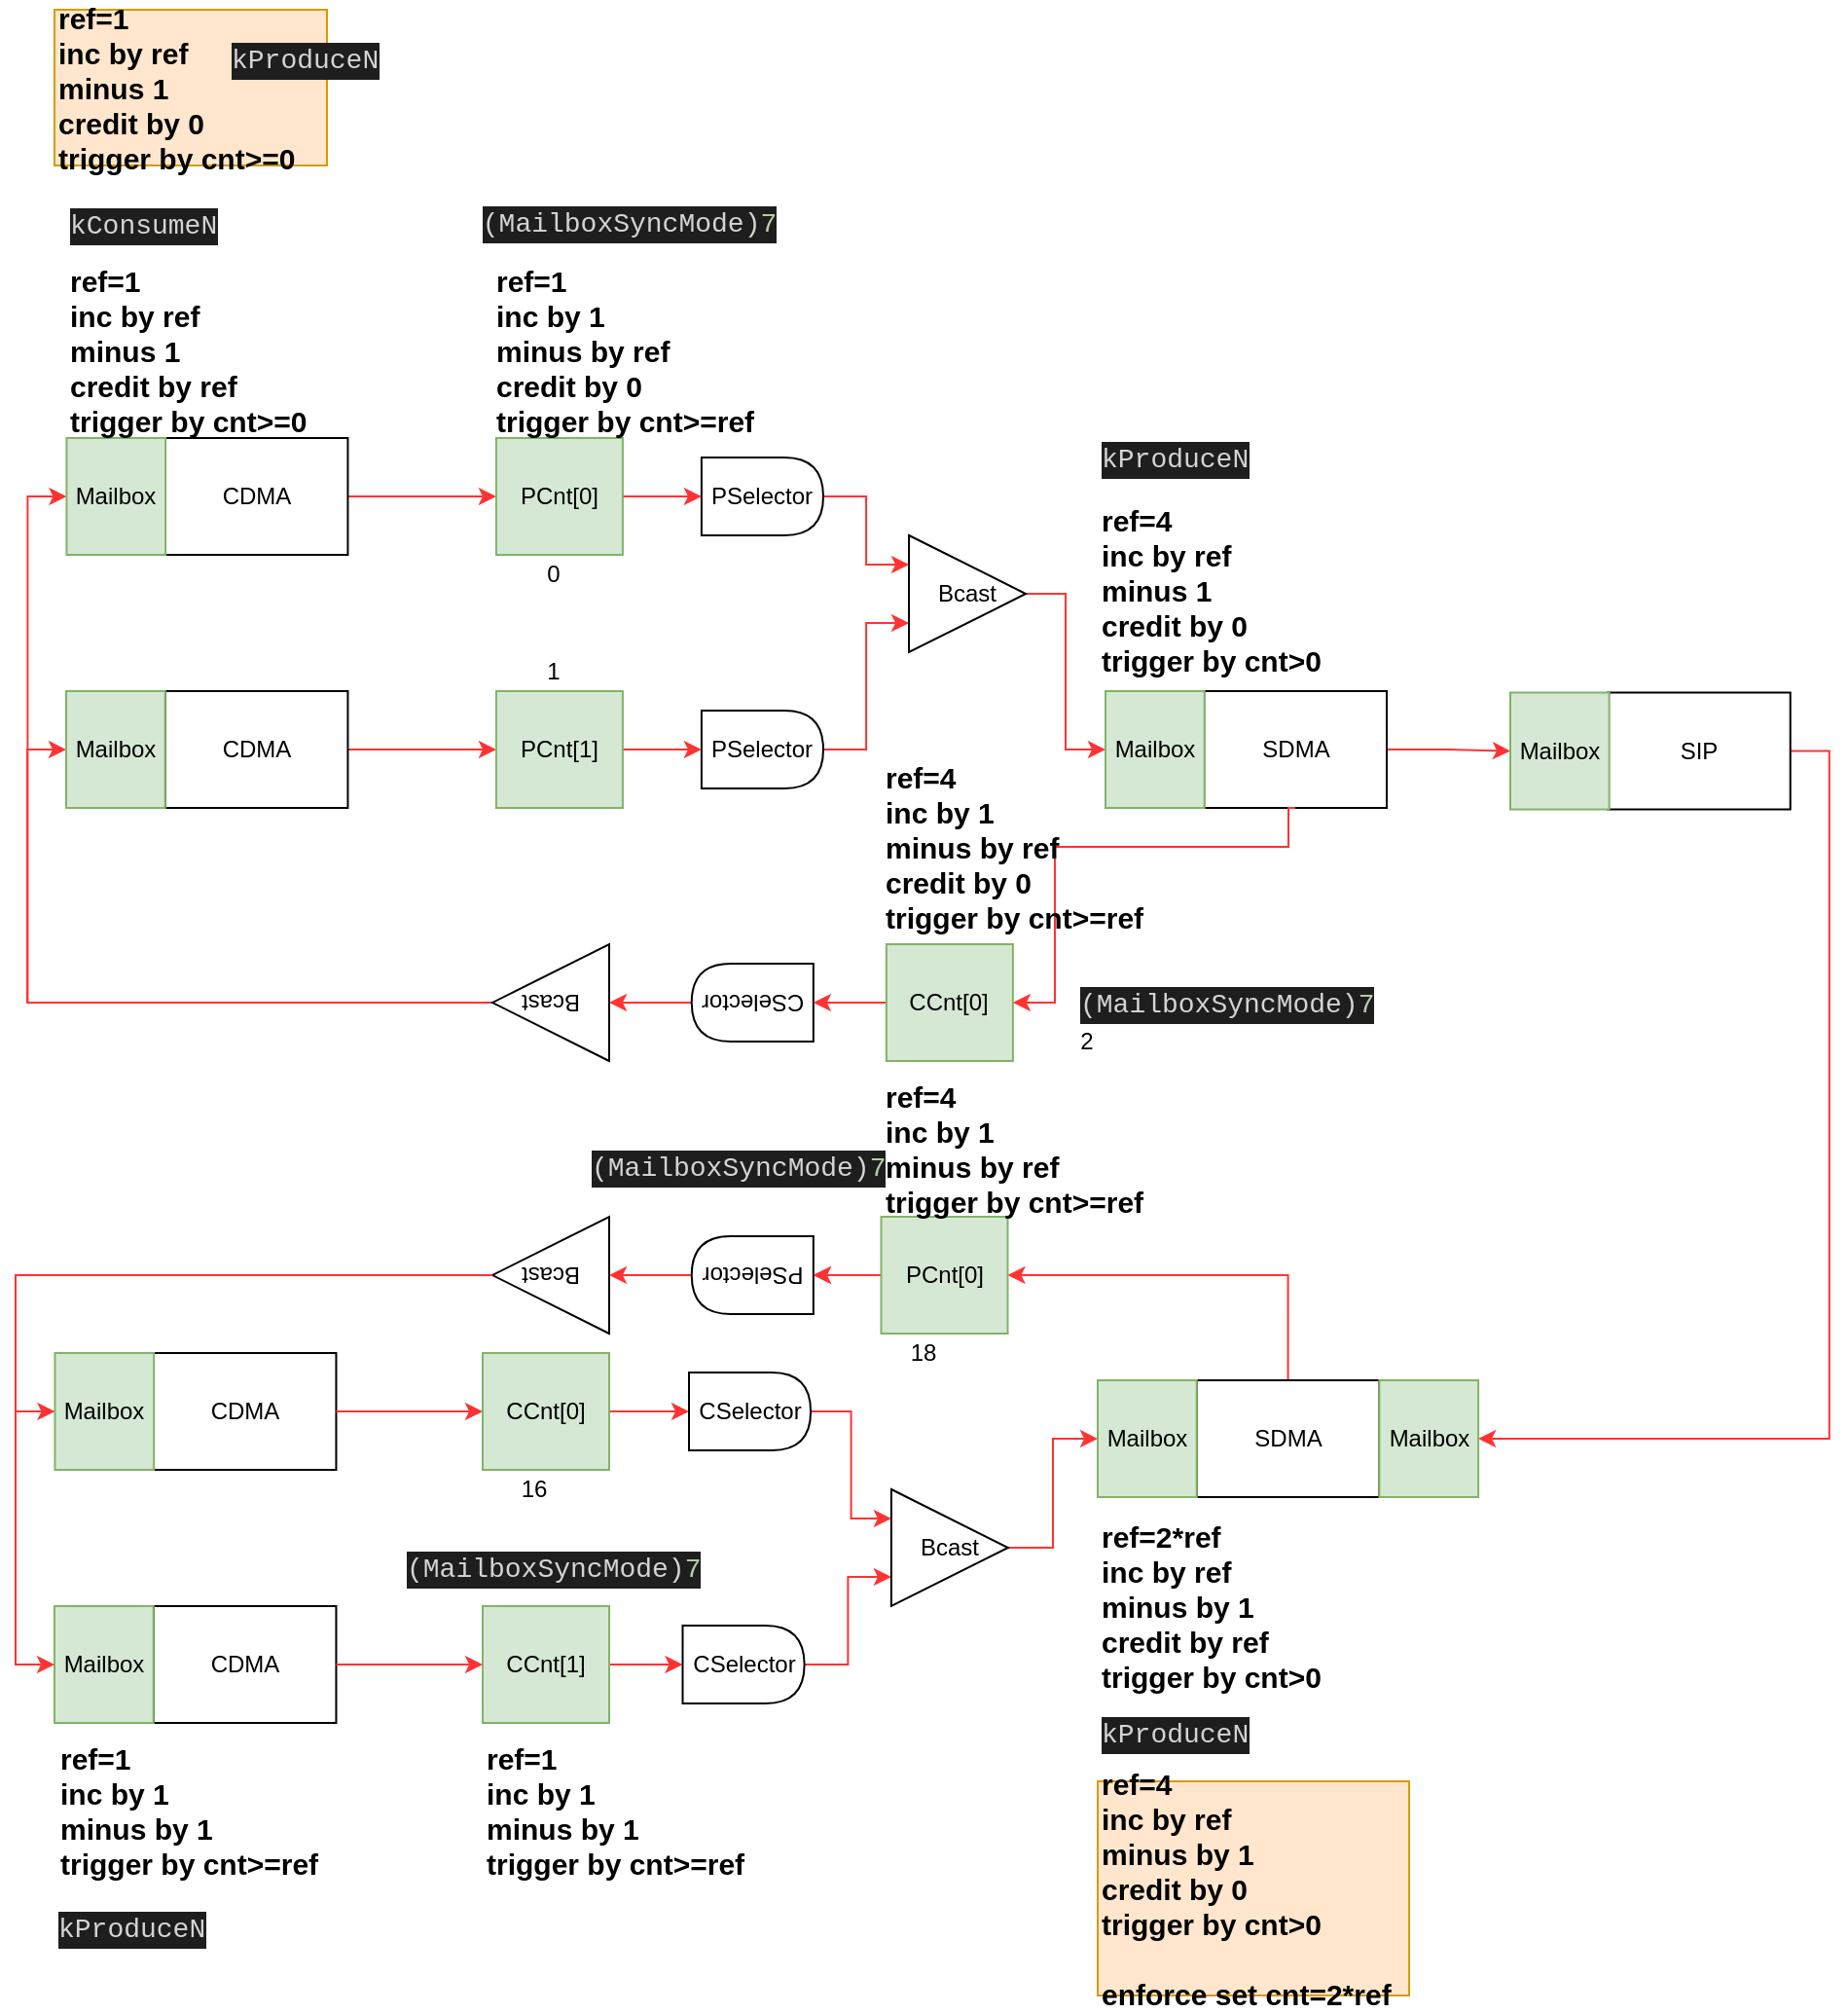 <mxfile version="14.2.7" type="github" pages="8">
  <diagram id="odPIgHqLeAdfCKxWuNxk" name="N&lt;-&gt;1">
    <mxGraphModel dx="1035" dy="588" grid="1" gridSize="10" guides="1" tooltips="1" connect="1" arrows="1" fold="1" page="1" pageScale="1" pageWidth="827" pageHeight="1169" math="0" shadow="0">
      <root>
        <mxCell id="0" />
        <mxCell id="1" parent="0" />
        <mxCell id="kciQXH1vnybYb0uCekXb-102" style="edgeStyle=none;rounded=0;orthogonalLoop=1;jettySize=auto;html=1;exitX=1;exitY=0.5;exitDx=0;exitDy=0;entryX=0;entryY=0.5;entryDx=0;entryDy=0;strokeColor=#FF3333;fontColor=#000000;" parent="1" source="kciQXH1vnybYb0uCekXb-86" target="kciQXH1vnybYb0uCekXb-97" edge="1">
          <mxGeometry relative="1" as="geometry" />
        </mxCell>
        <mxCell id="kciQXH1vnybYb0uCekXb-103" style="edgeStyle=none;rounded=0;orthogonalLoop=1;jettySize=auto;html=1;exitX=1;exitY=0.5;exitDx=0;exitDy=0;entryX=0;entryY=0.5;entryDx=0;entryDy=0;strokeColor=#FF3333;fontColor=#000000;" parent="1" source="kciQXH1vnybYb0uCekXb-87" target="kciQXH1vnybYb0uCekXb-98" edge="1">
          <mxGeometry relative="1" as="geometry" />
        </mxCell>
        <mxCell id="kciQXH1vnybYb0uCekXb-156" style="edgeStyle=orthogonalEdgeStyle;rounded=0;orthogonalLoop=1;jettySize=auto;html=1;exitX=1;exitY=0.5;exitDx=0;exitDy=0;entryX=0;entryY=0.75;entryDx=0;entryDy=0;strokeColor=#FF3333;fontColor=#000000;" parent="1" source="kciQXH1vnybYb0uCekXb-91" target="kciQXH1vnybYb0uCekXb-101" edge="1">
          <mxGeometry relative="1" as="geometry" />
        </mxCell>
        <mxCell id="kciQXH1vnybYb0uCekXb-91" value="PSelector" style="shape=delay;whiteSpace=wrap;html=1;shadow=0;strokeColor=#000000;fontColor=#000000;" parent="1" vertex="1">
          <mxGeometry x="486.45" y="1380" width="62.55" height="40" as="geometry" />
        </mxCell>
        <mxCell id="kciQXH1vnybYb0uCekXb-100" style="edgeStyle=none;rounded=0;orthogonalLoop=1;jettySize=auto;html=1;exitX=1;exitY=0.5;exitDx=0;exitDy=0;entryX=0;entryY=0.5;entryDx=0;entryDy=0;strokeColor=#FF3333;fontColor=#000000;" parent="1" source="kciQXH1vnybYb0uCekXb-97" target="kciQXH1vnybYb0uCekXb-150" edge="1">
          <mxGeometry relative="1" as="geometry">
            <mxPoint x="537.45" y="1320" as="targetPoint" />
          </mxGeometry>
        </mxCell>
        <mxCell id="kciQXH1vnybYb0uCekXb-97" value="PCnt[0]" style="rounded=0;whiteSpace=wrap;html=1;shadow=0;strokeColor=#82b366;fillColor=#d5e8d4;" parent="1" vertex="1">
          <mxGeometry x="380.96" y="1240" width="65" height="60" as="geometry" />
        </mxCell>
        <mxCell id="kciQXH1vnybYb0uCekXb-99" style="edgeStyle=none;rounded=0;orthogonalLoop=1;jettySize=auto;html=1;exitX=1;exitY=0.5;exitDx=0;exitDy=0;entryX=0;entryY=0.5;entryDx=0;entryDy=0;strokeColor=#FF3333;fontColor=#000000;" parent="1" source="kciQXH1vnybYb0uCekXb-98" target="kciQXH1vnybYb0uCekXb-91" edge="1">
          <mxGeometry relative="1" as="geometry">
            <mxPoint x="537.45" y="1320" as="targetPoint" />
          </mxGeometry>
        </mxCell>
        <mxCell id="kciQXH1vnybYb0uCekXb-98" value="PCnt[1]" style="rounded=0;whiteSpace=wrap;html=1;shadow=0;strokeColor=#82b366;fillColor=#d5e8d4;" parent="1" vertex="1">
          <mxGeometry x="380.96" y="1370" width="65" height="60" as="geometry" />
        </mxCell>
        <mxCell id="kciQXH1vnybYb0uCekXb-211" style="edgeStyle=orthogonalEdgeStyle;rounded=0;orthogonalLoop=1;jettySize=auto;html=1;exitX=1;exitY=0.5;exitDx=0;exitDy=0;entryX=0;entryY=0.5;entryDx=0;entryDy=0;strokeColor=#FF3333;fontColor=#000000;" parent="1" source="kciQXH1vnybYb0uCekXb-101" target="kciQXH1vnybYb0uCekXb-125" edge="1">
          <mxGeometry relative="1" as="geometry" />
        </mxCell>
        <mxCell id="kciQXH1vnybYb0uCekXb-101" value="Bcast" style="triangle;whiteSpace=wrap;html=1;shadow=0;strokeColor=#000000;fontColor=#000000;" parent="1" vertex="1">
          <mxGeometry x="593.02" y="1290" width="60" height="60" as="geometry" />
        </mxCell>
        <mxCell id="kciQXH1vnybYb0uCekXb-104" value="&lt;font style=&quot;font-size: 15px&quot;&gt;&lt;b&gt;ref=1&lt;br&gt;inc by 1&lt;br&gt;minus by ref&lt;br&gt;credit by 0&amp;nbsp;&lt;br&gt;trigger by cnt&amp;gt;=ref&lt;/b&gt;&lt;/font&gt;" style="text;html=1;align=left;verticalAlign=middle;resizable=0;points=[];autosize=1;fontColor=#000000;" parent="1" vertex="1">
          <mxGeometry x="379" y="1155" width="150" height="80" as="geometry" />
        </mxCell>
        <mxCell id="kciQXH1vnybYb0uCekXb-118" style="edgeStyle=none;rounded=0;orthogonalLoop=1;jettySize=auto;html=1;exitX=1;exitY=0.5;exitDx=0;exitDy=0;entryX=0;entryY=0.5;entryDx=0;entryDy=0;strokeColor=#FF3333;fontColor=#000000;" parent="1" source="kciQXH1vnybYb0uCekXb-108" target="kciQXH1vnybYb0uCekXb-117" edge="1">
          <mxGeometry relative="1" as="geometry" />
        </mxCell>
        <mxCell id="kciQXH1vnybYb0uCekXb-108" value="CSelector" style="shape=delay;whiteSpace=wrap;html=1;shadow=0;strokeColor=#000000;fontColor=#000000;rotation=-180;" parent="1" vertex="1">
          <mxGeometry x="481.37" y="1510" width="62.55" height="40" as="geometry" />
        </mxCell>
        <mxCell id="kciQXH1vnybYb0uCekXb-122" style="edgeStyle=orthogonalEdgeStyle;rounded=0;orthogonalLoop=1;jettySize=auto;html=1;exitX=1;exitY=0.5;exitDx=0;exitDy=0;entryX=0;entryY=0.5;entryDx=0;entryDy=0;strokeColor=#FF3333;fontColor=#000000;" parent="1" source="kciQXH1vnybYb0uCekXb-117" target="kciQXH1vnybYb0uCekXb-96" edge="1">
          <mxGeometry relative="1" as="geometry">
            <Array as="points">
              <mxPoint x="140" y="1530" />
              <mxPoint x="140" y="1400" />
            </Array>
          </mxGeometry>
        </mxCell>
        <mxCell id="kciQXH1vnybYb0uCekXb-123" style="edgeStyle=orthogonalEdgeStyle;rounded=0;orthogonalLoop=1;jettySize=auto;html=1;exitX=1;exitY=0.5;exitDx=0;exitDy=0;entryX=0;entryY=0.5;entryDx=0;entryDy=0;strokeColor=#FF3333;fontColor=#000000;" parent="1" source="kciQXH1vnybYb0uCekXb-117" target="kciQXH1vnybYb0uCekXb-95" edge="1">
          <mxGeometry relative="1" as="geometry" />
        </mxCell>
        <mxCell id="kciQXH1vnybYb0uCekXb-117" value="Bcast" style="triangle;whiteSpace=wrap;html=1;shadow=0;strokeColor=#000000;fontColor=#000000;rotation=-180;" parent="1" vertex="1">
          <mxGeometry x="379.0" y="1500" width="60" height="60" as="geometry" />
        </mxCell>
        <mxCell id="kciQXH1vnybYb0uCekXb-120" value="" style="group" parent="1" vertex="1" connectable="0">
          <mxGeometry x="160" y="1240" width="144.72" height="190" as="geometry" />
        </mxCell>
        <mxCell id="kciQXH1vnybYb0uCekXb-119" value="" style="group" parent="kciQXH1vnybYb0uCekXb-120" vertex="1" connectable="0">
          <mxGeometry width="144.72" height="190" as="geometry" />
        </mxCell>
        <mxCell id="kciQXH1vnybYb0uCekXb-86" value="CDMA" style="rounded=0;whiteSpace=wrap;html=1;shadow=0;" parent="kciQXH1vnybYb0uCekXb-119" vertex="1">
          <mxGeometry x="50.848" width="93.872" height="60" as="geometry" />
        </mxCell>
        <mxCell id="kciQXH1vnybYb0uCekXb-87" value="CDMA" style="rounded=0;whiteSpace=wrap;html=1;shadow=0;" parent="kciQXH1vnybYb0uCekXb-119" vertex="1">
          <mxGeometry x="50.848" y="130" width="93.872" height="60" as="geometry" />
        </mxCell>
        <mxCell id="kciQXH1vnybYb0uCekXb-95" value="Mailbox" style="rounded=0;whiteSpace=wrap;html=1;shadow=0;strokeColor=#82b366;fillColor=#d5e8d4;" parent="kciQXH1vnybYb0uCekXb-119" vertex="1">
          <mxGeometry x="0.219" width="50.848" height="60" as="geometry" />
        </mxCell>
        <mxCell id="kciQXH1vnybYb0uCekXb-96" value="Mailbox" style="rounded=0;whiteSpace=wrap;html=1;shadow=0;strokeColor=#82b366;fillColor=#d5e8d4;" parent="kciQXH1vnybYb0uCekXb-119" vertex="1">
          <mxGeometry y="130" width="50.848" height="60" as="geometry" />
        </mxCell>
        <mxCell id="kciQXH1vnybYb0uCekXb-128" style="edgeStyle=orthogonalEdgeStyle;rounded=0;orthogonalLoop=1;jettySize=auto;html=1;exitX=1;exitY=0.5;exitDx=0;exitDy=0;strokeColor=#FF3333;fontColor=#000000;" parent="1" source="kciQXH1vnybYb0uCekXb-124" target="kciQXH1vnybYb0uCekXb-127" edge="1">
          <mxGeometry relative="1" as="geometry" />
        </mxCell>
        <mxCell id="kciQXH1vnybYb0uCekXb-124" value="SDMA" style="rounded=0;whiteSpace=wrap;html=1;shadow=0;" parent="1" vertex="1">
          <mxGeometry x="744.628" y="1370" width="93.872" height="60" as="geometry" />
        </mxCell>
        <mxCell id="kciQXH1vnybYb0uCekXb-177" style="edgeStyle=orthogonalEdgeStyle;rounded=0;orthogonalLoop=1;jettySize=auto;html=1;exitX=0.5;exitY=1;exitDx=0;exitDy=0;entryX=1;entryY=0.5;entryDx=0;entryDy=0;strokeColor=#FF3333;fontColor=#000000;" parent="1" source="kciQXH1vnybYb0uCekXb-124" target="kciQXH1vnybYb0uCekXb-176" edge="1">
          <mxGeometry relative="1" as="geometry">
            <Array as="points">
              <mxPoint x="788" y="1450" />
              <mxPoint x="668" y="1450" />
              <mxPoint x="668" y="1530" />
            </Array>
          </mxGeometry>
        </mxCell>
        <mxCell id="kciQXH1vnybYb0uCekXb-125" value="Mailbox" style="rounded=0;whiteSpace=wrap;html=1;shadow=0;strokeColor=#82b366;fillColor=#d5e8d4;" parent="1" vertex="1">
          <mxGeometry x="693.999" y="1370" width="50.848" height="60" as="geometry" />
        </mxCell>
        <mxCell id="kciQXH1vnybYb0uCekXb-191" style="edgeStyle=orthogonalEdgeStyle;rounded=0;orthogonalLoop=1;jettySize=auto;html=1;exitX=1;exitY=0.5;exitDx=0;exitDy=0;entryX=0;entryY=0.5;entryDx=0;entryDy=0;strokeColor=#FF3333;fontColor=#000000;" parent="1" source="kciQXH1vnybYb0uCekXb-134" target="kciQXH1vnybYb0uCekXb-182" edge="1">
          <mxGeometry relative="1" as="geometry" />
        </mxCell>
        <mxCell id="kciQXH1vnybYb0uCekXb-154" style="edgeStyle=orthogonalEdgeStyle;rounded=0;orthogonalLoop=1;jettySize=auto;html=1;exitX=1;exitY=0.5;exitDx=0;exitDy=0;entryX=0;entryY=0.25;entryDx=0;entryDy=0;strokeColor=#FF3333;fontColor=#000000;" parent="1" source="kciQXH1vnybYb0uCekXb-150" target="kciQXH1vnybYb0uCekXb-101" edge="1">
          <mxGeometry relative="1" as="geometry" />
        </mxCell>
        <mxCell id="kciQXH1vnybYb0uCekXb-150" value="PSelector" style="shape=delay;whiteSpace=wrap;html=1;shadow=0;strokeColor=#000000;fontColor=#000000;" parent="1" vertex="1">
          <mxGeometry x="486.45" y="1250" width="62.55" height="40" as="geometry" />
        </mxCell>
        <mxCell id="kciQXH1vnybYb0uCekXb-157" style="edgeStyle=orthogonalEdgeStyle;rounded=0;orthogonalLoop=1;jettySize=auto;html=1;exitX=1;exitY=0.5;exitDx=0;exitDy=0;entryX=1;entryY=0.5;entryDx=0;entryDy=0;strokeColor=#FF3333;fontColor=#000000;" parent="1" source="kciQXH1vnybYb0uCekXb-126" target="kciQXH1vnybYb0uCekXb-131" edge="1">
          <mxGeometry relative="1" as="geometry" />
        </mxCell>
        <mxCell id="kciQXH1vnybYb0uCekXb-180" style="edgeStyle=orthogonalEdgeStyle;rounded=0;orthogonalLoop=1;jettySize=auto;html=1;exitX=0;exitY=0.5;exitDx=0;exitDy=0;entryX=0;entryY=0.5;entryDx=0;entryDy=0;strokeColor=#FF3333;fontColor=#000000;" parent="1" source="kciQXH1vnybYb0uCekXb-160" target="kciQXH1vnybYb0uCekXb-134" edge="1">
          <mxGeometry relative="1" as="geometry" />
        </mxCell>
        <mxCell id="kciQXH1vnybYb0uCekXb-224" value="" style="edgeStyle=orthogonalEdgeStyle;rounded=0;orthogonalLoop=1;jettySize=auto;html=1;strokeColor=#FF3333;fontColor=#000000;" parent="1" source="kciQXH1vnybYb0uCekXb-160" target="kciQXH1vnybYb0uCekXb-134" edge="1">
          <mxGeometry relative="1" as="geometry" />
        </mxCell>
        <mxCell id="kciQXH1vnybYb0uCekXb-160" value="PCnt[0]" style="rounded=0;whiteSpace=wrap;html=1;shadow=0;strokeColor=#82b366;fillColor=#d5e8d4;" parent="1" vertex="1">
          <mxGeometry x="578.75" y="1640" width="65" height="60" as="geometry" />
        </mxCell>
        <mxCell id="kciQXH1vnybYb0uCekXb-198" value="" style="edgeStyle=orthogonalEdgeStyle;rounded=0;orthogonalLoop=1;jettySize=auto;html=1;strokeColor=#FF3333;fontColor=#000000;" parent="1" source="kciQXH1vnybYb0uCekXb-161" target="kciQXH1vnybYb0uCekXb-197" edge="1">
          <mxGeometry relative="1" as="geometry" />
        </mxCell>
        <mxCell id="kciQXH1vnybYb0uCekXb-161" value="CCnt[0]" style="rounded=0;whiteSpace=wrap;html=1;shadow=0;strokeColor=#82b366;fillColor=#d5e8d4;" parent="1" vertex="1">
          <mxGeometry x="374.0" y="1710" width="65" height="60" as="geometry" />
        </mxCell>
        <mxCell id="kciQXH1vnybYb0uCekXb-199" value="" style="edgeStyle=orthogonalEdgeStyle;rounded=0;orthogonalLoop=1;jettySize=auto;html=1;strokeColor=#FF3333;fontColor=#000000;" parent="1" source="kciQXH1vnybYb0uCekXb-162" target="kciQXH1vnybYb0uCekXb-194" edge="1">
          <mxGeometry relative="1" as="geometry" />
        </mxCell>
        <mxCell id="kciQXH1vnybYb0uCekXb-162" value="CCnt[1]" style="rounded=0;whiteSpace=wrap;html=1;shadow=0;strokeColor=#82b366;fillColor=#d5e8d4;" parent="1" vertex="1">
          <mxGeometry x="374.0" y="1840" width="65" height="60" as="geometry" />
        </mxCell>
        <mxCell id="kciQXH1vnybYb0uCekXb-163" value="" style="group" parent="1" vertex="1" connectable="0">
          <mxGeometry x="154" y="1710" width="144.72" height="190" as="geometry" />
        </mxCell>
        <mxCell id="kciQXH1vnybYb0uCekXb-164" value="" style="group" parent="kciQXH1vnybYb0uCekXb-163" vertex="1" connectable="0">
          <mxGeometry width="144.72" height="190" as="geometry" />
        </mxCell>
        <mxCell id="kciQXH1vnybYb0uCekXb-165" value="CDMA" style="rounded=0;whiteSpace=wrap;html=1;shadow=0;" parent="kciQXH1vnybYb0uCekXb-164" vertex="1">
          <mxGeometry x="50.848" width="93.872" height="60" as="geometry" />
        </mxCell>
        <mxCell id="kciQXH1vnybYb0uCekXb-166" value="CDMA" style="rounded=0;whiteSpace=wrap;html=1;shadow=0;" parent="kciQXH1vnybYb0uCekXb-164" vertex="1">
          <mxGeometry x="50.848" y="130" width="93.872" height="60" as="geometry" />
        </mxCell>
        <mxCell id="kciQXH1vnybYb0uCekXb-167" value="Mailbox" style="rounded=0;whiteSpace=wrap;html=1;shadow=0;strokeColor=#82b366;fillColor=#d5e8d4;" parent="kciQXH1vnybYb0uCekXb-164" vertex="1">
          <mxGeometry x="0.219" width="50.848" height="60" as="geometry" />
        </mxCell>
        <mxCell id="kciQXH1vnybYb0uCekXb-168" value="Mailbox" style="rounded=0;whiteSpace=wrap;html=1;shadow=0;strokeColor=#82b366;fillColor=#d5e8d4;" parent="kciQXH1vnybYb0uCekXb-164" vertex="1">
          <mxGeometry y="130" width="50.848" height="60" as="geometry" />
        </mxCell>
        <mxCell id="kciQXH1vnybYb0uCekXb-178" style="edgeStyle=orthogonalEdgeStyle;rounded=0;orthogonalLoop=1;jettySize=auto;html=1;exitX=0;exitY=0.5;exitDx=0;exitDy=0;entryX=0;entryY=0.5;entryDx=0;entryDy=0;strokeColor=#FF3333;fontColor=#000000;" parent="1" source="kciQXH1vnybYb0uCekXb-176" target="kciQXH1vnybYb0uCekXb-108" edge="1">
          <mxGeometry relative="1" as="geometry" />
        </mxCell>
        <mxCell id="kciQXH1vnybYb0uCekXb-176" value="CCnt[0]" style="rounded=0;whiteSpace=wrap;html=1;shadow=0;strokeColor=#82b366;fillColor=#d5e8d4;" parent="1" vertex="1">
          <mxGeometry x="581.44" y="1500" width="65" height="60" as="geometry" />
        </mxCell>
        <mxCell id="kciQXH1vnybYb0uCekXb-181" style="edgeStyle=orthogonalEdgeStyle;rounded=0;orthogonalLoop=1;jettySize=auto;html=1;exitX=0.5;exitY=0;exitDx=0;exitDy=0;entryX=1;entryY=0.5;entryDx=0;entryDy=0;strokeColor=#FF3333;fontColor=#000000;" parent="1" source="kciQXH1vnybYb0uCekXb-130" target="kciQXH1vnybYb0uCekXb-160" edge="1">
          <mxGeometry relative="1" as="geometry" />
        </mxCell>
        <mxCell id="kciQXH1vnybYb0uCekXb-189" style="edgeStyle=orthogonalEdgeStyle;rounded=0;orthogonalLoop=1;jettySize=auto;html=1;entryX=0;entryY=0.5;entryDx=0;entryDy=0;strokeColor=#FF3333;fontColor=#000000;" parent="1" source="kciQXH1vnybYb0uCekXb-182" target="kciQXH1vnybYb0uCekXb-167" edge="1">
          <mxGeometry relative="1" as="geometry">
            <Array as="points">
              <mxPoint x="134" y="1670" />
              <mxPoint x="134" y="1740" />
            </Array>
          </mxGeometry>
        </mxCell>
        <mxCell id="kciQXH1vnybYb0uCekXb-182" value="Bcast" style="triangle;whiteSpace=wrap;html=1;shadow=0;strokeColor=#000000;fontColor=#000000;rotation=-180;" parent="1" vertex="1">
          <mxGeometry x="379.0" y="1640" width="60" height="60" as="geometry" />
        </mxCell>
        <mxCell id="kciQXH1vnybYb0uCekXb-190" style="edgeStyle=orthogonalEdgeStyle;rounded=0;orthogonalLoop=1;jettySize=auto;html=1;exitX=1;exitY=0.5;exitDx=0;exitDy=0;entryX=0;entryY=0.5;entryDx=0;entryDy=0;strokeColor=#FF3333;fontColor=#000000;" parent="1" source="kciQXH1vnybYb0uCekXb-182" target="kciQXH1vnybYb0uCekXb-168" edge="1">
          <mxGeometry relative="1" as="geometry" />
        </mxCell>
        <mxCell id="kciQXH1vnybYb0uCekXb-192" style="edgeStyle=orthogonalEdgeStyle;rounded=0;orthogonalLoop=1;jettySize=auto;html=1;exitX=1;exitY=0.5;exitDx=0;exitDy=0;entryX=0;entryY=0.5;entryDx=0;entryDy=0;strokeColor=#FF3333;fontColor=#000000;" parent="1" source="kciQXH1vnybYb0uCekXb-165" target="kciQXH1vnybYb0uCekXb-161" edge="1">
          <mxGeometry relative="1" as="geometry" />
        </mxCell>
        <mxCell id="kciQXH1vnybYb0uCekXb-193" style="edgeStyle=orthogonalEdgeStyle;rounded=0;orthogonalLoop=1;jettySize=auto;html=1;exitX=1;exitY=0.5;exitDx=0;exitDy=0;entryX=0;entryY=0.5;entryDx=0;entryDy=0;strokeColor=#FF3333;fontColor=#000000;" parent="1" source="kciQXH1vnybYb0uCekXb-166" target="kciQXH1vnybYb0uCekXb-162" edge="1">
          <mxGeometry relative="1" as="geometry" />
        </mxCell>
        <mxCell id="kciQXH1vnybYb0uCekXb-205" style="edgeStyle=orthogonalEdgeStyle;rounded=0;orthogonalLoop=1;jettySize=auto;html=1;exitX=1;exitY=0.5;exitDx=0;exitDy=0;entryX=0;entryY=0.75;entryDx=0;entryDy=0;strokeColor=#FF3333;fontColor=#000000;" parent="1" source="kciQXH1vnybYb0uCekXb-194" target="kciQXH1vnybYb0uCekXb-201" edge="1">
          <mxGeometry relative="1" as="geometry" />
        </mxCell>
        <mxCell id="kciQXH1vnybYb0uCekXb-194" value="CSelector" style="shape=delay;whiteSpace=wrap;html=1;shadow=0;strokeColor=#000000;fontColor=#000000;" parent="1" vertex="1">
          <mxGeometry x="476.75" y="1850" width="62.55" height="40" as="geometry" />
        </mxCell>
        <mxCell id="kciQXH1vnybYb0uCekXb-202" style="edgeStyle=orthogonalEdgeStyle;rounded=0;orthogonalLoop=1;jettySize=auto;html=1;exitX=1;exitY=0.5;exitDx=0;exitDy=0;entryX=0;entryY=0.25;entryDx=0;entryDy=0;strokeColor=#FF3333;fontColor=#000000;" parent="1" source="kciQXH1vnybYb0uCekXb-197" target="kciQXH1vnybYb0uCekXb-201" edge="1">
          <mxGeometry relative="1" as="geometry" />
        </mxCell>
        <mxCell id="kciQXH1vnybYb0uCekXb-197" value="CSelector" style="shape=delay;whiteSpace=wrap;html=1;shadow=0;strokeColor=#000000;fontColor=#000000;" parent="1" vertex="1">
          <mxGeometry x="480" y="1720" width="62.55" height="40" as="geometry" />
        </mxCell>
        <mxCell id="kciQXH1vnybYb0uCekXb-206" style="edgeStyle=orthogonalEdgeStyle;rounded=0;orthogonalLoop=1;jettySize=auto;html=1;entryX=0;entryY=0.5;entryDx=0;entryDy=0;strokeColor=#FF3333;fontColor=#000000;" parent="1" source="kciQXH1vnybYb0uCekXb-201" target="kciQXH1vnybYb0uCekXb-158" edge="1">
          <mxGeometry relative="1" as="geometry" />
        </mxCell>
        <mxCell id="kciQXH1vnybYb0uCekXb-201" value="Bcast" style="triangle;whiteSpace=wrap;html=1;shadow=0;strokeColor=#000000;fontColor=#000000;" parent="1" vertex="1">
          <mxGeometry x="583.95" y="1780" width="60" height="60" as="geometry" />
        </mxCell>
        <mxCell id="kciQXH1vnybYb0uCekXb-207" value="&lt;font style=&quot;font-size: 15px&quot;&gt;&lt;b&gt;ref=4&lt;br&gt;inc by ref&lt;br&gt;minus 1&lt;br&gt;credit by 0&lt;br&gt;trigger by cnt&amp;gt;0&lt;/b&gt;&lt;/font&gt;" style="text;html=1;align=left;verticalAlign=middle;resizable=0;points=[];autosize=1;fontColor=#000000;" parent="1" vertex="1">
          <mxGeometry x="690" y="1278" width="130" height="80" as="geometry" />
        </mxCell>
        <mxCell id="kciQXH1vnybYb0uCekXb-208" value="&lt;font style=&quot;font-size: 15px&quot;&gt;&lt;b&gt;ref=4&lt;br&gt;inc by 1&lt;br&gt;minus by ref&lt;br&gt;credit by 0&lt;br&gt;trigger by cnt&amp;gt;=ref&lt;/b&gt;&lt;/font&gt;" style="text;html=1;align=left;verticalAlign=middle;resizable=0;points=[];autosize=1;fontColor=#000000;" parent="1" vertex="1">
          <mxGeometry x="578.75" y="1410" width="150" height="80" as="geometry" />
        </mxCell>
        <mxCell id="kciQXH1vnybYb0uCekXb-210" value="&lt;font style=&quot;font-size: 15px&quot;&gt;&lt;b&gt;ref=4&lt;br&gt;inc by 1&lt;br&gt;minus by ref&lt;br&gt;trigger by cnt&amp;gt;=ref&lt;/b&gt;&lt;/font&gt;" style="text;html=1;align=left;verticalAlign=middle;resizable=0;points=[];autosize=1;fontColor=#000000;" parent="1" vertex="1">
          <mxGeometry x="579.45" y="1570" width="150" height="70" as="geometry" />
        </mxCell>
        <mxCell id="kciQXH1vnybYb0uCekXb-212" value="&lt;font style=&quot;font-size: 15px&quot;&gt;&lt;b&gt;ref=1&lt;br&gt;inc by 1&lt;br&gt;minus by 1&lt;br&gt;trigger by cnt&amp;gt;=ref&lt;/b&gt;&lt;/font&gt;" style="text;html=1;align=left;verticalAlign=middle;resizable=0;points=[];autosize=1;fontColor=#000000;" parent="1" vertex="1">
          <mxGeometry x="154.72" y="1910" width="150" height="70" as="geometry" />
        </mxCell>
        <mxCell id="kciQXH1vnybYb0uCekXb-213" value="&lt;font style=&quot;font-size: 15px&quot;&gt;&lt;b&gt;ref=1&lt;br&gt;inc by 1&lt;br&gt;minus by 1&lt;br&gt;trigger by cnt&amp;gt;=ref&lt;/b&gt;&lt;/font&gt;" style="text;html=1;align=left;verticalAlign=middle;resizable=0;points=[];autosize=1;fontColor=#000000;" parent="1" vertex="1">
          <mxGeometry x="374.0" y="1910" width="150" height="70" as="geometry" />
        </mxCell>
        <mxCell id="kciQXH1vnybYb0uCekXb-215" value="&lt;font style=&quot;font-size: 15px&quot;&gt;&lt;b&gt;ref=1&lt;br&gt;inc by ref&lt;br&gt;minus 1&lt;br&gt;credit by ref&lt;br&gt;trigger by cnt&amp;gt;=0&lt;/b&gt;&lt;/font&gt;" style="text;html=1;align=left;verticalAlign=middle;resizable=0;points=[];autosize=1;fontColor=#000000;" parent="1" vertex="1">
          <mxGeometry x="160" y="1155" width="140" height="80" as="geometry" />
        </mxCell>
        <mxCell id="kciQXH1vnybYb0uCekXb-216" value="0" style="text;html=1;align=center;verticalAlign=middle;resizable=0;points=[];autosize=1;fontColor=#000000;" parent="1" vertex="1">
          <mxGeometry x="400" y="1300" width="20" height="20" as="geometry" />
        </mxCell>
        <mxCell id="kciQXH1vnybYb0uCekXb-217" value="1" style="text;html=1;align=center;verticalAlign=middle;resizable=0;points=[];autosize=1;fontColor=#000000;" parent="1" vertex="1">
          <mxGeometry x="400" y="1350" width="20" height="20" as="geometry" />
        </mxCell>
        <mxCell id="kciQXH1vnybYb0uCekXb-218" value="2" style="text;html=1;align=center;verticalAlign=middle;resizable=0;points=[];autosize=1;fontColor=#000000;" parent="1" vertex="1">
          <mxGeometry x="674" y="1540" width="20" height="20" as="geometry" />
        </mxCell>
        <mxCell id="kciQXH1vnybYb0uCekXb-219" value="16" style="text;html=1;align=center;verticalAlign=middle;resizable=0;points=[];autosize=1;fontColor=#000000;" parent="1" vertex="1">
          <mxGeometry x="385" y="1770" width="30" height="20" as="geometry" />
        </mxCell>
        <mxCell id="kciQXH1vnybYb0uCekXb-220" value="17" style="text;html=1;align=center;verticalAlign=middle;resizable=0;points=[];autosize=1;fontColor=#000000;" parent="1" vertex="1">
          <mxGeometry x="385" y="1810" width="30" height="20" as="geometry" />
        </mxCell>
        <mxCell id="kciQXH1vnybYb0uCekXb-221" value="18" style="text;html=1;align=center;verticalAlign=middle;resizable=0;points=[];autosize=1;fontColor=#000000;" parent="1" vertex="1">
          <mxGeometry x="585" y="1700" width="30" height="20" as="geometry" />
        </mxCell>
        <mxCell id="kciQXH1vnybYb0uCekXb-222" value="" style="group;rotation=-90;" parent="1" vertex="1" connectable="0">
          <mxGeometry x="944.0" y="1328.75" width="60" height="144.501" as="geometry" />
        </mxCell>
        <mxCell id="kciQXH1vnybYb0uCekXb-155" value="" style="group;rotation=0;" parent="kciQXH1vnybYb0uCekXb-222" vertex="1" connectable="0">
          <mxGeometry x="-42" y="42" width="144.501" height="60" as="geometry" />
        </mxCell>
        <mxCell id="kciQXH1vnybYb0uCekXb-126" value="SIP" style="rounded=0;whiteSpace=wrap;html=1;shadow=0;rotation=0;" parent="kciQXH1vnybYb0uCekXb-155" vertex="1">
          <mxGeometry x="50" width="93.872" height="60" as="geometry" />
        </mxCell>
        <mxCell id="kciQXH1vnybYb0uCekXb-127" value="Mailbox" style="rounded=0;whiteSpace=wrap;html=1;shadow=0;strokeColor=#82b366;fillColor=#d5e8d4;rotation=0;" parent="kciQXH1vnybYb0uCekXb-155" vertex="1">
          <mxGeometry width="50.848" height="60" as="geometry" />
        </mxCell>
        <mxCell id="kciQXH1vnybYb0uCekXb-223" value="" style="group" parent="1" vertex="1" connectable="0">
          <mxGeometry x="689.999" y="1724" width="195.568" height="156" as="geometry" />
        </mxCell>
        <mxCell id="kciQXH1vnybYb0uCekXb-159" value="" style="group" parent="kciQXH1vnybYb0uCekXb-223" vertex="1" connectable="0">
          <mxGeometry width="195.568" height="60" as="geometry" />
        </mxCell>
        <mxCell id="kciQXH1vnybYb0uCekXb-130" value="SDMA" style="rounded=0;whiteSpace=wrap;html=1;shadow=0;" parent="kciQXH1vnybYb0uCekXb-159" vertex="1">
          <mxGeometry x="50.849" width="93.872" height="60" as="geometry" />
        </mxCell>
        <mxCell id="kciQXH1vnybYb0uCekXb-131" value="Mailbox" style="rounded=0;whiteSpace=wrap;html=1;shadow=0;strokeColor=#82b366;fillColor=#d5e8d4;" parent="kciQXH1vnybYb0uCekXb-159" vertex="1">
          <mxGeometry x="144.72" width="50.848" height="60" as="geometry" />
        </mxCell>
        <mxCell id="kciQXH1vnybYb0uCekXb-158" value="Mailbox" style="rounded=0;whiteSpace=wrap;html=1;shadow=0;strokeColor=#82b366;fillColor=#d5e8d4;" parent="kciQXH1vnybYb0uCekXb-159" vertex="1">
          <mxGeometry width="50.848" height="60" as="geometry" />
        </mxCell>
        <mxCell id="kciQXH1vnybYb0uCekXb-214" value="&lt;font style=&quot;font-size: 15px&quot;&gt;&lt;b&gt;ref=2*ref&lt;br&gt;inc by ref&lt;br&gt;minus by 1&lt;br&gt;credit by ref&lt;br&gt;trigger by cnt&amp;gt;0&lt;/b&gt;&lt;/font&gt;" style="text;html=1;align=left;verticalAlign=middle;resizable=0;points=[];autosize=1;fontColor=#000000;" parent="kciQXH1vnybYb0uCekXb-223" vertex="1">
          <mxGeometry x="0.001" y="76" width="130" height="80" as="geometry" />
        </mxCell>
        <mxCell id="kciQXH1vnybYb0uCekXb-134" value="PSelector" style="shape=delay;whiteSpace=wrap;html=1;shadow=0;strokeColor=#000000;fontColor=#000000;rotation=-180;" parent="1" vertex="1">
          <mxGeometry x="481.37" y="1650" width="62.55" height="40" as="geometry" />
        </mxCell>
        <mxCell id="kciQXH1vnybYb0uCekXb-234" value="&lt;font style=&quot;font-size: 15px&quot;&gt;&lt;b&gt;ref=4&lt;br&gt;inc by ref&lt;br&gt;minus by 1&lt;br&gt;credit by 0&lt;br&gt;trigger by cnt&amp;gt;0&lt;br&gt;&lt;br&gt;enforce set cnt=2*ref&lt;br&gt;&lt;/b&gt;&lt;/font&gt;" style="text;html=1;align=left;verticalAlign=middle;resizable=0;points=[];autosize=1;fillColor=#ffe6cc;strokeColor=#d79b00;" parent="1" vertex="1">
          <mxGeometry x="690.0" y="1930" width="160" height="110" as="geometry" />
        </mxCell>
        <mxCell id="Sl7hpcdjpHSPY2sYF4Aj-1" value="&lt;div style=&quot;color: rgb(212 , 212 , 212) ; background-color: rgb(30 , 30 , 30) ; font-family: &amp;#34;consolas&amp;#34; , &amp;#34;courier new&amp;#34; , monospace ; font-size: 14px ; line-height: 19px&quot;&gt;(MailboxSyncMode)&lt;span style=&quot;color: #b5cea8&quot;&gt;7&lt;/span&gt;&lt;/div&gt;" style="text;html=1;align=center;verticalAlign=middle;resizable=0;points=[];autosize=1;" parent="1" vertex="1">
          <mxGeometry x="374" y="1120" width="150" height="20" as="geometry" />
        </mxCell>
        <mxCell id="Sl7hpcdjpHSPY2sYF4Aj-2" value="&lt;div style=&quot;color: rgb(212, 212, 212); background-color: rgb(30, 30, 30); font-family: consolas, &amp;quot;courier new&amp;quot;, monospace; font-weight: normal; font-size: 14px; line-height: 19px;&quot;&gt;&lt;div&gt;&lt;span style=&quot;color: #d4d4d4&quot;&gt;kConsumeN&lt;/span&gt;&lt;/div&gt;&lt;/div&gt;" style="text;whiteSpace=wrap;html=1;" parent="1" vertex="1">
          <mxGeometry x="160" y="1115" width="90" height="30" as="geometry" />
        </mxCell>
        <mxCell id="Sl7hpcdjpHSPY2sYF4Aj-3" value="&lt;div style=&quot;color: rgb(212, 212, 212); background-color: rgb(30, 30, 30); font-family: consolas, &amp;quot;courier new&amp;quot;, monospace; font-weight: normal; font-size: 14px; line-height: 19px;&quot;&gt;&lt;div&gt;&lt;span style=&quot;color: #d4d4d4&quot;&gt;(MailboxSyncMode)&lt;/span&gt;&lt;span style=&quot;color: #b5cea8&quot;&gt;7&lt;/span&gt;&lt;/div&gt;&lt;/div&gt;" style="text;whiteSpace=wrap;html=1;" parent="1" vertex="1">
          <mxGeometry x="678.5" y="1515" width="160" height="30" as="geometry" />
        </mxCell>
        <mxCell id="Sl7hpcdjpHSPY2sYF4Aj-4" value="&lt;div style=&quot;color: rgb(212, 212, 212); background-color: rgb(30, 30, 30); font-family: consolas, &amp;quot;courier new&amp;quot;, monospace; font-weight: normal; font-size: 14px; line-height: 19px;&quot;&gt;&lt;div&gt;&lt;span style=&quot;color: #d4d4d4&quot;&gt;kProduceN&lt;/span&gt;&lt;/div&gt;&lt;/div&gt;" style="text;whiteSpace=wrap;html=1;" parent="1" vertex="1">
          <mxGeometry x="690" y="1235" width="90" height="30" as="geometry" />
        </mxCell>
        <mxCell id="Sl7hpcdjpHSPY2sYF4Aj-5" value="&#xa;&#xa;&lt;div style=&quot;color: rgb(212, 212, 212); background-color: rgb(30, 30, 30); font-family: consolas, &amp;quot;courier new&amp;quot;, monospace; font-weight: normal; font-size: 14px; line-height: 19px;&quot;&gt;&lt;div&gt;&lt;span style=&quot;color: #d4d4d4&quot;&gt;(MailboxSyncMode)&lt;/span&gt;&lt;span style=&quot;color: #b5cea8&quot;&gt;7&lt;/span&gt;&lt;/div&gt;&lt;/div&gt;&#xa;&#xa;" style="text;whiteSpace=wrap;html=1;" parent="1" vertex="1">
          <mxGeometry x="428.02" y="1570" width="160" height="30" as="geometry" />
        </mxCell>
        <mxCell id="Sl7hpcdjpHSPY2sYF4Aj-6" value="&lt;div style=&quot;color: rgb(212, 212, 212); background-color: rgb(30, 30, 30); font-family: consolas, &amp;quot;courier new&amp;quot;, monospace; font-weight: normal; font-size: 14px; line-height: 19px;&quot;&gt;&lt;div&gt;&lt;span style=&quot;color: #d4d4d4&quot;&gt;(MailboxSyncMode)&lt;/span&gt;&lt;span style=&quot;color: #b5cea8&quot;&gt;7&lt;/span&gt;&lt;/div&gt;&lt;/div&gt;" style="text;whiteSpace=wrap;html=1;" parent="1" vertex="1">
          <mxGeometry x="333" y="1805" width="160" height="30" as="geometry" />
        </mxCell>
        <mxCell id="Sl7hpcdjpHSPY2sYF4Aj-7" value="&lt;div style=&quot;color: rgb(212, 212, 212); background-color: rgb(30, 30, 30); font-family: consolas, &amp;quot;courier new&amp;quot;, monospace; font-weight: normal; font-size: 14px; line-height: 19px;&quot;&gt;&lt;div&gt;&lt;span style=&quot;color: #d4d4d4&quot;&gt;kProduceN&lt;/span&gt;&lt;/div&gt;&lt;/div&gt;" style="text;whiteSpace=wrap;html=1;" parent="1" vertex="1">
          <mxGeometry x="690" y="1890" width="90" height="30" as="geometry" />
        </mxCell>
        <mxCell id="pj8iiWaGo1O2W2VIgqQp-1" value="&lt;div style=&quot;color: rgb(212, 212, 212); background-color: rgb(30, 30, 30); font-family: consolas, &amp;quot;courier new&amp;quot;, monospace; font-weight: normal; font-size: 14px; line-height: 19px;&quot;&gt;&lt;div&gt;&lt;span style=&quot;color: #d4d4d4&quot;&gt;kProduceN&lt;/span&gt;&lt;/div&gt;&lt;/div&gt;" style="text;whiteSpace=wrap;html=1;" parent="1" vertex="1">
          <mxGeometry x="154" y="1990" width="90" height="30" as="geometry" />
        </mxCell>
        <mxCell id="d0Hd8rfVwnFT8BlvmkkS-1" value="&lt;font style=&quot;font-size: 15px&quot;&gt;&lt;b&gt;ref=1&lt;br&gt;inc by ref&lt;br&gt;minus 1&lt;br&gt;credit by 0&lt;br&gt;trigger by cnt&amp;gt;=0&lt;/b&gt;&lt;/font&gt;" style="text;html=1;align=left;verticalAlign=middle;resizable=0;points=[];autosize=1;fillColor=#ffe6cc;strokeColor=#d79b00;" vertex="1" parent="1">
          <mxGeometry x="154" y="1020" width="140" height="80" as="geometry" />
        </mxCell>
        <mxCell id="d0Hd8rfVwnFT8BlvmkkS-2" value="&lt;div style=&quot;color: rgb(212, 212, 212); background-color: rgb(30, 30, 30); font-family: consolas, &amp;quot;courier new&amp;quot;, monospace; font-weight: normal; font-size: 14px; line-height: 19px;&quot;&gt;&lt;div&gt;&lt;span style=&quot;color: #d4d4d4&quot;&gt;kProduceN&lt;/span&gt;&lt;/div&gt;&lt;/div&gt;" style="text;whiteSpace=wrap;html=1;" vertex="1" parent="1">
          <mxGeometry x="243" y="1030" width="90" height="30" as="geometry" />
        </mxCell>
      </root>
    </mxGraphModel>
  </diagram>
  <diagram id="zC4JotULYeWPzMi17oeA" name="1&lt;-&gt;N">
    <mxGraphModel grid="1" gridSize="10" guides="1" tooltips="1" connect="1" arrows="1" page="1" fold="1" pageScale="1" pageWidth="827" pageHeight="1169" math="0" shadow="0">
      <root>
        <mxCell id="I1crSs8iI5WoncyynoR1-0" />
        <mxCell id="I1crSs8iI5WoncyynoR1-1" parent="I1crSs8iI5WoncyynoR1-0" />
        <mxCell id="YGtzd4VekMBESAm0zWMY-1" value="P" style="ellipse;whiteSpace=wrap;html=1;aspect=fixed;container=0;" parent="I1crSs8iI5WoncyynoR1-1" vertex="1">
          <mxGeometry x="215.27" y="472.998" width="39.45" height="39.45" as="geometry" />
        </mxCell>
        <mxCell id="YGtzd4VekMBESAm0zWMY-2" style="edgeStyle=none;rounded=0;orthogonalLoop=1;jettySize=auto;html=1;exitX=1;exitY=0.5;exitDx=0;exitDy=0;entryX=0;entryY=0.5;entryDx=0;entryDy=0;strokeColor=#FF3333;" parent="I1crSs8iI5WoncyynoR1-1" source="YGtzd4VekMBESAm0zWMY-3" target="YGtzd4VekMBESAm0zWMY-14" edge="1">
          <mxGeometry relative="1" as="geometry" />
        </mxCell>
        <mxCell id="YGtzd4VekMBESAm0zWMY-3" value="C/P" style="ellipse;whiteSpace=wrap;html=1;aspect=fixed;container=0;" parent="I1crSs8iI5WoncyynoR1-1" vertex="1">
          <mxGeometry x="356.514" y="473" width="39.45" height="39.45" as="geometry" />
        </mxCell>
        <mxCell id="YGtzd4VekMBESAm0zWMY-4" style="edgeStyle=none;rounded=0;orthogonalLoop=1;jettySize=auto;html=1;exitX=1;exitY=0.5;exitDx=0;exitDy=0;entryX=0;entryY=0.5;entryDx=0;entryDy=0;strokeColor=#FF3333;" parent="I1crSs8iI5WoncyynoR1-1" source="YGtzd4VekMBESAm0zWMY-5" target="YGtzd4VekMBESAm0zWMY-16" edge="1">
          <mxGeometry relative="1" as="geometry" />
        </mxCell>
        <mxCell id="YGtzd4VekMBESAm0zWMY-5" value="C/P" style="ellipse;whiteSpace=wrap;html=1;aspect=fixed;container=0;" parent="I1crSs8iI5WoncyynoR1-1" vertex="1">
          <mxGeometry x="356.514" y="552" width="39.45" height="39.45" as="geometry" />
        </mxCell>
        <mxCell id="YGtzd4VekMBESAm0zWMY-6" value="C/P" style="ellipse;whiteSpace=wrap;html=1;aspect=fixed;container=0;" parent="I1crSs8iI5WoncyynoR1-1" vertex="1">
          <mxGeometry x="356.514" y="395" width="39.45" height="39.45" as="geometry" />
        </mxCell>
        <mxCell id="YGtzd4VekMBESAm0zWMY-7" value="" style="endArrow=classic;html=1;strokeColor=#FF3333;entryX=0;entryY=0.5;entryDx=0;entryDy=0;exitX=1;exitY=0;exitDx=0;exitDy=0;" parent="I1crSs8iI5WoncyynoR1-1" source="YGtzd4VekMBESAm0zWMY-1" target="YGtzd4VekMBESAm0zWMY-6" edge="1">
          <mxGeometry width="50" height="50" relative="1" as="geometry">
            <mxPoint x="223.7" y="559.615" as="sourcePoint" />
            <mxPoint x="289.45" y="477.308" as="targetPoint" />
          </mxGeometry>
        </mxCell>
        <mxCell id="YGtzd4VekMBESAm0zWMY-8" value="" style="endArrow=classic;html=1;strokeColor=#FF3333;entryX=0;entryY=0.5;entryDx=0;entryDy=0;exitX=1;exitY=1;exitDx=0;exitDy=0;" parent="I1crSs8iI5WoncyynoR1-1" source="YGtzd4VekMBESAm0zWMY-1" target="YGtzd4VekMBESAm0zWMY-5" edge="1">
          <mxGeometry width="50" height="50" relative="1" as="geometry">
            <mxPoint x="194.766" y="526.698" as="sourcePoint" />
            <mxPoint x="346.507" y="461.85" as="targetPoint" />
          </mxGeometry>
        </mxCell>
        <mxCell id="YGtzd4VekMBESAm0zWMY-9" value="C/P" style="ellipse;whiteSpace=wrap;html=1;aspect=fixed;container=0;" parent="I1crSs8iI5WoncyynoR1-1" vertex="1">
          <mxGeometry x="448" y="395" width="39.45" height="39.45" as="geometry" />
        </mxCell>
        <mxCell id="YGtzd4VekMBESAm0zWMY-10" style="edgeStyle=orthogonalEdgeStyle;rounded=0;orthogonalLoop=1;jettySize=auto;html=1;exitX=1;exitY=0.5;exitDx=0;exitDy=0;entryX=0;entryY=0.5;entryDx=0;entryDy=0;strokeColor=#FF3333;" parent="I1crSs8iI5WoncyynoR1-1" source="YGtzd4VekMBESAm0zWMY-6" target="YGtzd4VekMBESAm0zWMY-9" edge="1">
          <mxGeometry relative="1" as="geometry" />
        </mxCell>
        <mxCell id="YGtzd4VekMBESAm0zWMY-11" value="C/P" style="ellipse;whiteSpace=wrap;html=1;aspect=fixed;container=0;" parent="I1crSs8iI5WoncyynoR1-1" vertex="1">
          <mxGeometry x="539.297" y="395" width="39.45" height="39.45" as="geometry" />
        </mxCell>
        <mxCell id="YGtzd4VekMBESAm0zWMY-12" style="edgeStyle=orthogonalEdgeStyle;rounded=0;orthogonalLoop=1;jettySize=auto;html=1;exitX=1;exitY=0.5;exitDx=0;exitDy=0;entryX=0;entryY=0.5;entryDx=0;entryDy=0;strokeColor=#FF3333;" parent="I1crSs8iI5WoncyynoR1-1" source="YGtzd4VekMBESAm0zWMY-9" target="YGtzd4VekMBESAm0zWMY-11" edge="1">
          <mxGeometry relative="1" as="geometry" />
        </mxCell>
        <mxCell id="YGtzd4VekMBESAm0zWMY-13" style="edgeStyle=none;rounded=0;orthogonalLoop=1;jettySize=auto;html=1;exitX=1;exitY=0.5;exitDx=0;exitDy=0;entryX=0;entryY=0.5;entryDx=0;entryDy=0;strokeColor=#FF3333;" parent="I1crSs8iI5WoncyynoR1-1" source="YGtzd4VekMBESAm0zWMY-14" target="YGtzd4VekMBESAm0zWMY-17" edge="1">
          <mxGeometry relative="1" as="geometry" />
        </mxCell>
        <mxCell id="YGtzd4VekMBESAm0zWMY-14" value="C/P" style="ellipse;whiteSpace=wrap;html=1;aspect=fixed;container=0;" parent="I1crSs8iI5WoncyynoR1-1" vertex="1">
          <mxGeometry x="448" y="473" width="39.45" height="39.45" as="geometry" />
        </mxCell>
        <mxCell id="YGtzd4VekMBESAm0zWMY-15" style="edgeStyle=none;rounded=0;orthogonalLoop=1;jettySize=auto;html=1;exitX=1;exitY=0.5;exitDx=0;exitDy=0;entryX=0;entryY=0.5;entryDx=0;entryDy=0;strokeColor=#FF3333;" parent="I1crSs8iI5WoncyynoR1-1" source="YGtzd4VekMBESAm0zWMY-16" target="YGtzd4VekMBESAm0zWMY-18" edge="1">
          <mxGeometry relative="1" as="geometry" />
        </mxCell>
        <mxCell id="YGtzd4VekMBESAm0zWMY-16" value="C/P" style="ellipse;whiteSpace=wrap;html=1;aspect=fixed;container=0;" parent="I1crSs8iI5WoncyynoR1-1" vertex="1">
          <mxGeometry x="447.998" y="552" width="39.45" height="39.45" as="geometry" />
        </mxCell>
        <mxCell id="YGtzd4VekMBESAm0zWMY-17" value="C/P" style="ellipse;whiteSpace=wrap;html=1;aspect=fixed;container=0;" parent="I1crSs8iI5WoncyynoR1-1" vertex="1">
          <mxGeometry x="539.297" y="472.998" width="39.45" height="39.45" as="geometry" />
        </mxCell>
        <mxCell id="YGtzd4VekMBESAm0zWMY-18" value="C/P" style="ellipse;whiteSpace=wrap;html=1;aspect=fixed;container=0;" parent="I1crSs8iI5WoncyynoR1-1" vertex="1">
          <mxGeometry x="539.297" y="551.995" width="39.45" height="39.45" as="geometry" />
        </mxCell>
        <mxCell id="YGtzd4VekMBESAm0zWMY-20" value="C" style="ellipse;whiteSpace=wrap;html=1;aspect=fixed;container=0;" parent="I1crSs8iI5WoncyynoR1-1" vertex="1">
          <mxGeometry x="674.73" y="472.998" width="39.45" height="39.45" as="geometry" />
        </mxCell>
        <mxCell id="YGtzd4VekMBESAm0zWMY-21" style="edgeStyle=none;rounded=0;orthogonalLoop=1;jettySize=auto;html=1;exitX=1;exitY=0.5;exitDx=0;exitDy=0;entryX=0;entryY=0;entryDx=0;entryDy=0;strokeColor=#FF3333;" parent="I1crSs8iI5WoncyynoR1-1" source="YGtzd4VekMBESAm0zWMY-11" target="YGtzd4VekMBESAm0zWMY-20" edge="1">
          <mxGeometry relative="1" as="geometry" />
        </mxCell>
        <mxCell id="YGtzd4VekMBESAm0zWMY-23" style="edgeStyle=none;rounded=0;orthogonalLoop=1;jettySize=auto;html=1;exitX=1;exitY=0.5;exitDx=0;exitDy=0;strokeColor=#FF3333;entryX=0;entryY=1;entryDx=0;entryDy=0;" parent="I1crSs8iI5WoncyynoR1-1" source="YGtzd4VekMBESAm0zWMY-18" target="YGtzd4VekMBESAm0zWMY-20" edge="1">
          <mxGeometry relative="1" as="geometry">
            <mxPoint x="706" y="535" as="targetPoint" />
          </mxGeometry>
        </mxCell>
        <mxCell id="YGtzd4VekMBESAm0zWMY-24" style="edgeStyle=none;rounded=0;orthogonalLoop=1;jettySize=auto;html=1;exitX=1;exitY=0.5;exitDx=0;exitDy=0;entryX=0;entryY=0.5;entryDx=0;entryDy=0;strokeColor=#FF3333;" parent="I1crSs8iI5WoncyynoR1-1" source="YGtzd4VekMBESAm0zWMY-25" target="YGtzd4VekMBESAm0zWMY-27" edge="1">
          <mxGeometry relative="1" as="geometry" />
        </mxCell>
        <mxCell id="YGtzd4VekMBESAm0zWMY-25" value="C/P" style="ellipse;whiteSpace=wrap;html=1;aspect=fixed;container=0;" parent="I1crSs8iI5WoncyynoR1-1" vertex="1">
          <mxGeometry x="356.514" y="629.995" width="39.45" height="39.45" as="geometry" />
        </mxCell>
        <mxCell id="YGtzd4VekMBESAm0zWMY-26" style="edgeStyle=none;rounded=0;orthogonalLoop=1;jettySize=auto;html=1;exitX=1;exitY=0.5;exitDx=0;exitDy=0;entryX=0;entryY=0.5;entryDx=0;entryDy=0;strokeColor=#FF3333;" parent="I1crSs8iI5WoncyynoR1-1" source="YGtzd4VekMBESAm0zWMY-27" target="YGtzd4VekMBESAm0zWMY-29" edge="1">
          <mxGeometry relative="1" as="geometry" />
        </mxCell>
        <mxCell id="YGtzd4VekMBESAm0zWMY-27" value="C/P" style="ellipse;whiteSpace=wrap;html=1;aspect=fixed;container=0;" parent="I1crSs8iI5WoncyynoR1-1" vertex="1">
          <mxGeometry x="447.998" y="629.995" width="39.45" height="39.45" as="geometry" />
        </mxCell>
        <mxCell id="YGtzd4VekMBESAm0zWMY-28" style="rounded=0;orthogonalLoop=1;jettySize=auto;html=1;exitX=1;exitY=0.5;exitDx=0;exitDy=0;strokeColor=#FF3333;entryX=0.5;entryY=1;entryDx=0;entryDy=0;" parent="I1crSs8iI5WoncyynoR1-1" source="YGtzd4VekMBESAm0zWMY-29" target="YGtzd4VekMBESAm0zWMY-20" edge="1">
          <mxGeometry relative="1" as="geometry">
            <mxPoint x="710" y="555" as="targetPoint" />
          </mxGeometry>
        </mxCell>
        <mxCell id="YGtzd4VekMBESAm0zWMY-29" value="C/P" style="ellipse;whiteSpace=wrap;html=1;aspect=fixed;container=0;" parent="I1crSs8iI5WoncyynoR1-1" vertex="1">
          <mxGeometry x="539.297" y="629.995" width="39.45" height="39.45" as="geometry" />
        </mxCell>
        <mxCell id="YGtzd4VekMBESAm0zWMY-31" value="LoopNode" style="text;html=1;align=center;verticalAlign=middle;resizable=0;points=[];autosize=1;" parent="I1crSs8iI5WoncyynoR1-1" vertex="1">
          <mxGeometry x="199.99" y="453" width="70" height="20" as="geometry" />
        </mxCell>
        <mxCell id="YGtzd4VekMBESAm0zWMY-32" value="LoopNode" style="text;html=1;align=center;verticalAlign=middle;resizable=0;points=[];autosize=1;" parent="I1crSs8iI5WoncyynoR1-1" vertex="1">
          <mxGeometry x="341.24" y="365" width="70" height="20" as="geometry" />
        </mxCell>
        <mxCell id="YGtzd4VekMBESAm0zWMY-33" value="LoopNode" style="text;html=1;align=center;verticalAlign=middle;resizable=0;points=[];autosize=1;" parent="I1crSs8iI5WoncyynoR1-1" vertex="1">
          <mxGeometry x="341.24" y="453" width="70" height="20" as="geometry" />
        </mxCell>
        <mxCell id="YGtzd4VekMBESAm0zWMY-34" value="LoopNode" style="text;html=1;align=center;verticalAlign=middle;resizable=0;points=[];autosize=1;" parent="I1crSs8iI5WoncyynoR1-1" vertex="1">
          <mxGeometry x="344" y="524.45" width="70" height="20" as="geometry" />
        </mxCell>
        <mxCell id="YGtzd4VekMBESAm0zWMY-35" value="LoopNode" style="text;html=1;align=center;verticalAlign=middle;resizable=0;points=[];autosize=1;" parent="I1crSs8iI5WoncyynoR1-1" vertex="1">
          <mxGeometry x="341.24" y="605" width="70" height="20" as="geometry" />
        </mxCell>
        <mxCell id="YGtzd4VekMBESAm0zWMY-36" value="LoopNode" style="text;html=1;align=center;verticalAlign=middle;resizable=0;points=[];autosize=1;" parent="I1crSs8iI5WoncyynoR1-1" vertex="1">
          <mxGeometry x="432.72" y="524.45" width="70" height="20" as="geometry" />
        </mxCell>
        <mxCell id="YGtzd4VekMBESAm0zWMY-37" value="LoopNode" style="text;html=1;align=center;verticalAlign=middle;resizable=0;points=[];autosize=1;" parent="I1crSs8iI5WoncyynoR1-1" vertex="1">
          <mxGeometry x="432.72" y="365" width="70" height="20" as="geometry" />
        </mxCell>
        <mxCell id="YGtzd4VekMBESAm0zWMY-38" value="LoopNode" style="text;html=1;align=center;verticalAlign=middle;resizable=0;points=[];autosize=1;" parent="I1crSs8iI5WoncyynoR1-1" vertex="1">
          <mxGeometry x="432.72" y="453" width="70" height="20" as="geometry" />
        </mxCell>
        <mxCell id="YGtzd4VekMBESAm0zWMY-39" value="LoopNode" style="text;html=1;align=center;verticalAlign=middle;resizable=0;points=[];autosize=1;" parent="I1crSs8iI5WoncyynoR1-1" vertex="1">
          <mxGeometry x="432.72" y="605" width="70" height="20" as="geometry" />
        </mxCell>
        <mxCell id="YGtzd4VekMBESAm0zWMY-40" value="LoopNode" style="text;html=1;align=center;verticalAlign=middle;resizable=0;points=[];autosize=1;" parent="I1crSs8iI5WoncyynoR1-1" vertex="1">
          <mxGeometry x="524.02" y="605" width="70" height="20" as="geometry" />
        </mxCell>
        <mxCell id="YGtzd4VekMBESAm0zWMY-41" value="LoopNode" style="text;html=1;align=center;verticalAlign=middle;resizable=0;points=[];autosize=1;" parent="I1crSs8iI5WoncyynoR1-1" vertex="1">
          <mxGeometry x="524.02" y="524.45" width="70" height="20" as="geometry" />
        </mxCell>
        <mxCell id="YGtzd4VekMBESAm0zWMY-42" value="LoopNode" style="text;html=1;align=center;verticalAlign=middle;resizable=0;points=[];autosize=1;" parent="I1crSs8iI5WoncyynoR1-1" vertex="1">
          <mxGeometry x="524.02" y="453" width="70" height="20" as="geometry" />
        </mxCell>
        <mxCell id="YGtzd4VekMBESAm0zWMY-43" value="LoopNode" style="text;html=1;align=center;verticalAlign=middle;resizable=0;points=[];autosize=1;" parent="I1crSs8iI5WoncyynoR1-1" vertex="1">
          <mxGeometry x="524.02" y="365" width="70" height="20" as="geometry" />
        </mxCell>
        <mxCell id="YGtzd4VekMBESAm0zWMY-44" value="LoopNode" style="text;html=1;align=center;verticalAlign=middle;resizable=0;points=[];autosize=1;" parent="I1crSs8iI5WoncyynoR1-1" vertex="1">
          <mxGeometry x="660" y="453" width="70" height="20" as="geometry" />
        </mxCell>
        <mxCell id="UF0i7wCkf4KJlTQjrwh8-0" value="P" style="ellipse;whiteSpace=wrap;html=1;aspect=fixed;container=0;" parent="I1crSs8iI5WoncyynoR1-1" vertex="1">
          <mxGeometry x="215.27" y="551.998" width="39.45" height="39.45" as="geometry" />
        </mxCell>
        <mxCell id="UF0i7wCkf4KJlTQjrwh8-3" value="" style="endArrow=classic;html=1;strokeColor=#FF3333;entryX=0;entryY=0.5;entryDx=0;entryDy=0;exitX=1;exitY=0;exitDx=0;exitDy=0;" parent="I1crSs8iI5WoncyynoR1-1" edge="1">
          <mxGeometry width="50" height="50" relative="1" as="geometry">
            <mxPoint x="248.942" y="559.045" as="sourcePoint" />
            <mxPoint x="356.514" y="494.995" as="targetPoint" />
          </mxGeometry>
        </mxCell>
        <mxCell id="UF0i7wCkf4KJlTQjrwh8-4" value="" style="endArrow=classic;html=1;strokeColor=#FF3333;entryX=0;entryY=0.5;entryDx=0;entryDy=0;exitX=1;exitY=1;exitDx=0;exitDy=0;" parent="I1crSs8iI5WoncyynoR1-1" edge="1">
          <mxGeometry width="50" height="50" relative="1" as="geometry">
            <mxPoint x="248.942" y="585.0" as="sourcePoint" />
            <mxPoint x="356.514" y="650.055" as="targetPoint" />
          </mxGeometry>
        </mxCell>
        <mxCell id="UF0i7wCkf4KJlTQjrwh8-5" value="P" style="ellipse;whiteSpace=wrap;html=1;aspect=fixed;container=0;" parent="I1crSs8iI5WoncyynoR1-1" vertex="1">
          <mxGeometry x="674.73" y="551.998" width="39.45" height="39.45" as="geometry" />
        </mxCell>
        <mxCell id="0QoH1UW6CDZlUybpf4T6-0" style="edgeStyle=none;rounded=0;orthogonalLoop=1;jettySize=auto;html=1;exitX=1;exitY=0.5;exitDx=0;exitDy=0;entryX=0;entryY=0.5;entryDx=0;entryDy=0;strokeColor=#FF3333;fontColor=#000000;" edge="1" parent="I1crSs8iI5WoncyynoR1-1" source="0QoH1UW6CDZlUybpf4T6-18" target="0QoH1UW6CDZlUybpf4T6-5">
          <mxGeometry relative="1" as="geometry" />
        </mxCell>
        <mxCell id="0QoH1UW6CDZlUybpf4T6-4" style="edgeStyle=none;rounded=0;orthogonalLoop=1;jettySize=auto;html=1;exitX=1;exitY=0.5;exitDx=0;exitDy=0;entryX=0;entryY=0.5;entryDx=0;entryDy=0;strokeColor=#FF3333;fontColor=#000000;" edge="1" parent="I1crSs8iI5WoncyynoR1-1" source="0QoH1UW6CDZlUybpf4T6-5" target="0QoH1UW6CDZlUybpf4T6-26">
          <mxGeometry relative="1" as="geometry">
            <mxPoint x="537.45" y="1320" as="targetPoint" />
          </mxGeometry>
        </mxCell>
        <mxCell id="0QoH1UW6CDZlUybpf4T6-5" value="PCnt[0]" style="rounded=0;whiteSpace=wrap;html=1;shadow=0;strokeColor=#82b366;fillColor=#d5e8d4;" vertex="1" parent="I1crSs8iI5WoncyynoR1-1">
          <mxGeometry x="380.96" y="1240" width="65" height="60" as="geometry" />
        </mxCell>
        <mxCell id="0QoH1UW6CDZlUybpf4T6-8" style="edgeStyle=orthogonalEdgeStyle;rounded=0;orthogonalLoop=1;jettySize=auto;html=1;exitX=1;exitY=0.5;exitDx=0;exitDy=0;entryX=0;entryY=0.5;entryDx=0;entryDy=0;strokeColor=#b85450;fontColor=#000000;fillColor=#f8cecc;" edge="1" parent="I1crSs8iI5WoncyynoR1-1" source="0QoH1UW6CDZlUybpf4T6-9" target="0QoH1UW6CDZlUybpf4T6-24">
          <mxGeometry relative="1" as="geometry" />
        </mxCell>
        <mxCell id="0QoH1UW6CDZlUybpf4T6-48" style="edgeStyle=orthogonalEdgeStyle;rounded=0;orthogonalLoop=1;jettySize=auto;html=1;entryX=0;entryY=0.5;entryDx=0;entryDy=0;fillColor=#f8cecc;strokeColor=#b85450;" edge="1" parent="I1crSs8iI5WoncyynoR1-1" source="0QoH1UW6CDZlUybpf4T6-9" target="0QoH1UW6CDZlUybpf4T6-42">
          <mxGeometry relative="1" as="geometry" />
        </mxCell>
        <mxCell id="0QoH1UW6CDZlUybpf4T6-49" style="edgeStyle=orthogonalEdgeStyle;rounded=0;orthogonalLoop=1;jettySize=auto;html=1;entryX=0;entryY=0.5;entryDx=0;entryDy=0;fillColor=#f8cecc;strokeColor=#b85450;" edge="1" parent="I1crSs8iI5WoncyynoR1-1" source="0QoH1UW6CDZlUybpf4T6-9" target="0QoH1UW6CDZlUybpf4T6-44">
          <mxGeometry relative="1" as="geometry">
            <Array as="points">
              <mxPoint x="730" y="1280" />
              <mxPoint x="730" y="1403" />
            </Array>
          </mxGeometry>
        </mxCell>
        <mxCell id="0QoH1UW6CDZlUybpf4T6-50" style="edgeStyle=orthogonalEdgeStyle;rounded=0;orthogonalLoop=1;jettySize=auto;html=1;entryX=0;entryY=0.5;entryDx=0;entryDy=0;fillColor=#f8cecc;strokeColor=#b85450;" edge="1" parent="I1crSs8iI5WoncyynoR1-1" source="0QoH1UW6CDZlUybpf4T6-9" target="0QoH1UW6CDZlUybpf4T6-46">
          <mxGeometry relative="1" as="geometry">
            <Array as="points">
              <mxPoint x="740" y="1280" />
              <mxPoint x="740" y="1493" />
            </Array>
          </mxGeometry>
        </mxCell>
        <mxCell id="0QoH1UW6CDZlUybpf4T6-9" value="Bcast" style="triangle;whiteSpace=wrap;html=1;shadow=0;strokeColor=#000000;fontColor=#000000;" vertex="1" parent="I1crSs8iI5WoncyynoR1-1">
          <mxGeometry x="614.73" y="1240" width="60" height="60" as="geometry" />
        </mxCell>
        <mxCell id="0QoH1UW6CDZlUybpf4T6-10" value="&lt;font style=&quot;font-size: 15px&quot;&gt;&lt;b&gt;ref=1&lt;br&gt;inc by 1&lt;br&gt;minus by 1&lt;br&gt;credit by 0&amp;nbsp;&lt;br&gt;trigger by cnt&amp;gt;0&lt;/b&gt;&lt;/font&gt;" style="text;html=1;align=left;verticalAlign=middle;resizable=0;points=[];autosize=1;fontColor=#000000;" vertex="1" parent="I1crSs8iI5WoncyynoR1-1">
          <mxGeometry x="379" y="1155" width="130" height="80" as="geometry" />
        </mxCell>
        <mxCell id="0QoH1UW6CDZlUybpf4T6-11" style="edgeStyle=none;rounded=0;orthogonalLoop=1;jettySize=auto;html=1;exitX=1;exitY=0.5;exitDx=0;exitDy=0;entryX=0;entryY=0.5;entryDx=0;entryDy=0;strokeColor=#FF3333;fontColor=#000000;" edge="1" parent="I1crSs8iI5WoncyynoR1-1" source="0QoH1UW6CDZlUybpf4T6-12" target="0QoH1UW6CDZlUybpf4T6-15">
          <mxGeometry relative="1" as="geometry" />
        </mxCell>
        <mxCell id="0QoH1UW6CDZlUybpf4T6-12" value="CSelector" style="shape=delay;whiteSpace=wrap;html=1;shadow=0;strokeColor=#000000;fontColor=#000000;rotation=-180;direction=east;" vertex="1" parent="I1crSs8iI5WoncyynoR1-1">
          <mxGeometry x="481.37" y="1510" width="62.55" height="40" as="geometry" />
        </mxCell>
        <mxCell id="0QoH1UW6CDZlUybpf4T6-14" style="edgeStyle=orthogonalEdgeStyle;rounded=0;orthogonalLoop=1;jettySize=auto;html=1;exitX=1;exitY=0.5;exitDx=0;exitDy=0;entryX=0;entryY=0.5;entryDx=0;entryDy=0;strokeColor=#FF3333;fontColor=#000000;" edge="1" parent="I1crSs8iI5WoncyynoR1-1" source="0QoH1UW6CDZlUybpf4T6-15" target="0QoH1UW6CDZlUybpf4T6-20">
          <mxGeometry relative="1" as="geometry" />
        </mxCell>
        <mxCell id="0QoH1UW6CDZlUybpf4T6-15" value="Bcast" style="triangle;whiteSpace=wrap;html=1;shadow=0;strokeColor=#000000;fontColor=#000000;rotation=-180;direction=east;" vertex="1" parent="I1crSs8iI5WoncyynoR1-1">
          <mxGeometry x="379.0" y="1500" width="60" height="60" as="geometry" />
        </mxCell>
        <mxCell id="0QoH1UW6CDZlUybpf4T6-16" value="" style="group" vertex="1" connectable="0" parent="I1crSs8iI5WoncyynoR1-1">
          <mxGeometry x="160" y="1240" width="160" height="190" as="geometry" />
        </mxCell>
        <mxCell id="0QoH1UW6CDZlUybpf4T6-17" value="" style="group" vertex="1" connectable="0" parent="0QoH1UW6CDZlUybpf4T6-16">
          <mxGeometry width="160" height="190" as="geometry" />
        </mxCell>
        <mxCell id="0QoH1UW6CDZlUybpf4T6-18" value="CDMA" style="rounded=0;whiteSpace=wrap;html=1;shadow=0;" vertex="1" parent="0QoH1UW6CDZlUybpf4T6-17">
          <mxGeometry x="80.848" width="93.872" height="60" as="geometry" />
        </mxCell>
        <mxCell id="0QoH1UW6CDZlUybpf4T6-20" value="Mailbox" style="rounded=0;whiteSpace=wrap;html=1;shadow=0;strokeColor=#82b366;fillColor=#d5e8d4;" vertex="1" parent="0QoH1UW6CDZlUybpf4T6-17">
          <mxGeometry x="30.219" width="50.848" height="60" as="geometry" />
        </mxCell>
        <mxCell id="0QoH1UW6CDZlUybpf4T6-22" value="SDMA" style="rounded=0;whiteSpace=wrap;html=1;shadow=0;" vertex="1" parent="I1crSs8iI5WoncyynoR1-1">
          <mxGeometry x="877.628" y="1190" width="93.872" height="60" as="geometry" />
        </mxCell>
        <mxCell id="0QoH1UW6CDZlUybpf4T6-23" style="edgeStyle=orthogonalEdgeStyle;rounded=0;orthogonalLoop=1;jettySize=auto;html=1;exitX=1;exitY=0.5;exitDx=0;exitDy=0;entryX=1;entryY=0.5;entryDx=0;entryDy=0;fontColor=#000000;" edge="1" parent="I1crSs8iI5WoncyynoR1-1" source="0QoH1UW6CDZlUybpf4T6-22" target="0QoH1UW6CDZlUybpf4T6-28">
          <mxGeometry relative="1" as="geometry">
            <Array as="points">
              <mxPoint x="1010" y="1220" />
              <mxPoint x="1010" y="1530" />
            </Array>
          </mxGeometry>
        </mxCell>
        <mxCell id="0QoH1UW6CDZlUybpf4T6-24" value="Mailbox" style="rounded=0;whiteSpace=wrap;html=1;shadow=0;strokeColor=#82b366;fillColor=#d5e8d4;" vertex="1" parent="I1crSs8iI5WoncyynoR1-1">
          <mxGeometry x="826.999" y="1190" width="50.848" height="60" as="geometry" />
        </mxCell>
        <mxCell id="0QoH1UW6CDZlUybpf4T6-25" style="edgeStyle=orthogonalEdgeStyle;rounded=0;orthogonalLoop=1;jettySize=auto;html=1;exitX=1;exitY=0.5;exitDx=0;exitDy=0;entryX=0;entryY=0.5;entryDx=0;entryDy=0;strokeColor=#FF3333;fontColor=#000000;" edge="1" parent="I1crSs8iI5WoncyynoR1-1" source="0QoH1UW6CDZlUybpf4T6-26" target="0QoH1UW6CDZlUybpf4T6-9">
          <mxGeometry relative="1" as="geometry" />
        </mxCell>
        <mxCell id="0QoH1UW6CDZlUybpf4T6-26" value="PSelector" style="shape=delay;whiteSpace=wrap;html=1;shadow=0;strokeColor=#000000;fontColor=#000000;" vertex="1" parent="I1crSs8iI5WoncyynoR1-1">
          <mxGeometry x="510" y="1250" width="62.55" height="40" as="geometry" />
        </mxCell>
        <mxCell id="0QoH1UW6CDZlUybpf4T6-27" style="edgeStyle=orthogonalEdgeStyle;rounded=0;orthogonalLoop=1;jettySize=auto;html=1;exitX=0;exitY=0.5;exitDx=0;exitDy=0;entryX=0;entryY=0.5;entryDx=0;entryDy=0;strokeColor=#FF3333;fontColor=#000000;" edge="1" parent="I1crSs8iI5WoncyynoR1-1" source="0QoH1UW6CDZlUybpf4T6-28" target="0QoH1UW6CDZlUybpf4T6-12">
          <mxGeometry relative="1" as="geometry" />
        </mxCell>
        <mxCell id="0QoH1UW6CDZlUybpf4T6-28" value="CCnt[0]" style="rounded=0;whiteSpace=wrap;html=1;shadow=0;strokeColor=#82b366;fillColor=#d5e8d4;" vertex="1" parent="I1crSs8iI5WoncyynoR1-1">
          <mxGeometry x="578.75" y="1505" width="65" height="50" as="geometry" />
        </mxCell>
        <mxCell id="0QoH1UW6CDZlUybpf4T6-29" value="&lt;font style=&quot;font-size: 15px&quot;&gt;&lt;b&gt;ref=4&lt;br&gt;inc by ref&lt;br&gt;minus 1&lt;br&gt;credit by 0&lt;br&gt;trigger by cnt&amp;gt;0&lt;/b&gt;&lt;/font&gt;" style="text;html=1;align=left;verticalAlign=middle;resizable=0;points=[];autosize=1;fontColor=#000000;" vertex="1" parent="I1crSs8iI5WoncyynoR1-1">
          <mxGeometry x="820" y="1100" width="130" height="80" as="geometry" />
        </mxCell>
        <mxCell id="0QoH1UW6CDZlUybpf4T6-30" value="&lt;font style=&quot;font-size: 15px&quot;&gt;&lt;b&gt;ref=4&lt;br&gt;inc by 1&lt;br&gt;minus by ref&lt;br&gt;credit by 0&lt;br&gt;trigger by cnt&amp;gt;=ref&lt;/b&gt;&lt;/font&gt;" style="text;html=1;align=left;verticalAlign=middle;resizable=0;points=[];autosize=1;fontColor=#000000;" vertex="1" parent="I1crSs8iI5WoncyynoR1-1">
          <mxGeometry x="578.75" y="1410" width="150" height="80" as="geometry" />
        </mxCell>
        <mxCell id="0QoH1UW6CDZlUybpf4T6-31" value="&lt;font style=&quot;font-size: 15px&quot;&gt;&lt;b&gt;ref=1&lt;br&gt;inc by 1&lt;br&gt;minus by 1&lt;br&gt;credit by 0&lt;br&gt;trigger by cnt&amp;gt;0&lt;/b&gt;&lt;/font&gt;" style="text;html=1;align=left;verticalAlign=middle;resizable=0;points=[];autosize=1;fontColor=#000000;" vertex="1" parent="I1crSs8iI5WoncyynoR1-1">
          <mxGeometry x="190" y="1155" width="130" height="80" as="geometry" />
        </mxCell>
        <mxCell id="0QoH1UW6CDZlUybpf4T6-34" value="2" style="text;html=1;align=center;verticalAlign=middle;resizable=0;points=[];autosize=1;fontColor=#000000;" vertex="1" parent="I1crSs8iI5WoncyynoR1-1">
          <mxGeometry x="674" y="1540" width="20" height="20" as="geometry" />
        </mxCell>
        <mxCell id="0QoH1UW6CDZlUybpf4T6-35" value="&lt;div style=&quot;color: rgb(212, 212, 212); background-color: rgb(30, 30, 30); font-family: consolas, &amp;quot;courier new&amp;quot;, monospace; font-weight: normal; font-size: 14px; line-height: 19px;&quot;&gt;&lt;div&gt;&lt;span style=&quot;color: #d4d4d4&quot;&gt;(MailboxSyncMode)&lt;/span&gt;&lt;span style=&quot;color: #b5cea8&quot;&gt;7&lt;/span&gt;&lt;/div&gt;&lt;/div&gt;" style="text;whiteSpace=wrap;html=1;" vertex="1" parent="I1crSs8iI5WoncyynoR1-1">
          <mxGeometry x="564.73" y="1370" width="160" height="30" as="geometry" />
        </mxCell>
        <mxCell id="0QoH1UW6CDZlUybpf4T6-36" value="&lt;div style=&quot;color: rgb(212, 212, 212); background-color: rgb(30, 30, 30); font-family: consolas, &amp;quot;courier new&amp;quot;, monospace; font-weight: normal; font-size: 14px; line-height: 19px;&quot;&gt;&lt;div&gt;&lt;span style=&quot;color: #d4d4d4&quot;&gt;kProduceN&lt;/span&gt;&lt;/div&gt;&lt;/div&gt;" style="text;whiteSpace=wrap;html=1;" vertex="1" parent="I1crSs8iI5WoncyynoR1-1">
          <mxGeometry x="820" y="1060" width="90" height="30" as="geometry" />
        </mxCell>
        <mxCell id="0QoH1UW6CDZlUybpf4T6-58" style="edgeStyle=orthogonalEdgeStyle;rounded=0;orthogonalLoop=1;jettySize=auto;html=1;entryX=1;entryY=0.5;entryDx=0;entryDy=0;" edge="1" parent="I1crSs8iI5WoncyynoR1-1" source="0QoH1UW6CDZlUybpf4T6-41" target="0QoH1UW6CDZlUybpf4T6-55">
          <mxGeometry relative="1" as="geometry">
            <Array as="points">
              <mxPoint x="1000" y="1308" />
              <mxPoint x="1000" y="1565" />
            </Array>
          </mxGeometry>
        </mxCell>
        <mxCell id="0QoH1UW6CDZlUybpf4T6-41" value="SDMA" style="rounded=0;whiteSpace=wrap;html=1;shadow=0;" vertex="1" parent="I1crSs8iI5WoncyynoR1-1">
          <mxGeometry x="877.628" y="1277.5" width="93.872" height="60" as="geometry" />
        </mxCell>
        <mxCell id="0QoH1UW6CDZlUybpf4T6-42" value="Mailbox" style="rounded=0;whiteSpace=wrap;html=1;shadow=0;strokeColor=#82b366;fillColor=#d5e8d4;" vertex="1" parent="I1crSs8iI5WoncyynoR1-1">
          <mxGeometry x="826.999" y="1277.5" width="50.848" height="60" as="geometry" />
        </mxCell>
        <mxCell id="0QoH1UW6CDZlUybpf4T6-59" style="edgeStyle=orthogonalEdgeStyle;rounded=0;orthogonalLoop=1;jettySize=auto;html=1;entryX=1;entryY=0.25;entryDx=0;entryDy=0;" edge="1" parent="I1crSs8iI5WoncyynoR1-1" source="0QoH1UW6CDZlUybpf4T6-43" target="0QoH1UW6CDZlUybpf4T6-56">
          <mxGeometry relative="1" as="geometry">
            <Array as="points">
              <mxPoint x="990" y="1403" />
              <mxPoint x="990" y="1593" />
            </Array>
          </mxGeometry>
        </mxCell>
        <mxCell id="0QoH1UW6CDZlUybpf4T6-43" value="SDMA" style="rounded=0;whiteSpace=wrap;html=1;shadow=0;" vertex="1" parent="I1crSs8iI5WoncyynoR1-1">
          <mxGeometry x="877.628" y="1372.5" width="93.872" height="60" as="geometry" />
        </mxCell>
        <mxCell id="0QoH1UW6CDZlUybpf4T6-44" value="Mailbox" style="rounded=0;whiteSpace=wrap;html=1;shadow=0;strokeColor=#82b366;fillColor=#d5e8d4;" vertex="1" parent="I1crSs8iI5WoncyynoR1-1">
          <mxGeometry x="826.999" y="1372.5" width="50.848" height="60" as="geometry" />
        </mxCell>
        <mxCell id="0QoH1UW6CDZlUybpf4T6-60" style="edgeStyle=orthogonalEdgeStyle;rounded=0;orthogonalLoop=1;jettySize=auto;html=1;exitX=1;exitY=0.5;exitDx=0;exitDy=0;entryX=1;entryY=0.5;entryDx=0;entryDy=0;" edge="1" parent="I1crSs8iI5WoncyynoR1-1" source="0QoH1UW6CDZlUybpf4T6-45" target="0QoH1UW6CDZlUybpf4T6-57">
          <mxGeometry relative="1" as="geometry">
            <Array as="points">
              <mxPoint x="980" y="1493" />
              <mxPoint x="980" y="1635" />
            </Array>
          </mxGeometry>
        </mxCell>
        <mxCell id="0QoH1UW6CDZlUybpf4T6-45" value="SDMA" style="rounded=0;whiteSpace=wrap;html=1;shadow=0;" vertex="1" parent="I1crSs8iI5WoncyynoR1-1">
          <mxGeometry x="877.628" y="1462.5" width="93.872" height="60" as="geometry" />
        </mxCell>
        <mxCell id="0QoH1UW6CDZlUybpf4T6-46" value="Mailbox" style="rounded=0;whiteSpace=wrap;html=1;shadow=0;strokeColor=#82b366;fillColor=#d5e8d4;" vertex="1" parent="I1crSs8iI5WoncyynoR1-1">
          <mxGeometry x="826.999" y="1462.5" width="50.848" height="60" as="geometry" />
        </mxCell>
        <mxCell id="0QoH1UW6CDZlUybpf4T6-55" value="CCnt[0]" style="rounded=0;whiteSpace=wrap;html=1;shadow=0;strokeColor=#82b366;fillColor=#d5e8d4;" vertex="1" parent="I1crSs8iI5WoncyynoR1-1">
          <mxGeometry x="588.75" y="1540" width="65" height="50" as="geometry" />
        </mxCell>
        <mxCell id="0QoH1UW6CDZlUybpf4T6-56" value="CCnt[0]" style="rounded=0;whiteSpace=wrap;html=1;shadow=0;strokeColor=#82b366;fillColor=#d5e8d4;" vertex="1" parent="I1crSs8iI5WoncyynoR1-1">
          <mxGeometry x="598.75" y="1580" width="65" height="50" as="geometry" />
        </mxCell>
        <mxCell id="0QoH1UW6CDZlUybpf4T6-57" value="CCnt[0]" style="rounded=0;whiteSpace=wrap;html=1;shadow=0;strokeColor=#82b366;fillColor=#d5e8d4;" vertex="1" parent="I1crSs8iI5WoncyynoR1-1">
          <mxGeometry x="609" y="1610" width="65" height="50" as="geometry" />
        </mxCell>
        <mxCell id="0QoH1UW6CDZlUybpf4T6-62" value="b&#39;1" style="text;html=1;align=center;verticalAlign=middle;resizable=0;points=[];autosize=1;" vertex="1" parent="I1crSs8iI5WoncyynoR1-1">
          <mxGeometry x="513.92" y="1290" width="30" height="20" as="geometry" />
        </mxCell>
        <mxCell id="0QoH1UW6CDZlUybpf4T6-63" value="4b&#39;0001&lt;br&gt;4b&#39;0010&lt;br&gt;4b&#39;0100&lt;br&gt;4b&#39;1000" style="text;html=1;align=center;verticalAlign=middle;resizable=0;points=[];autosize=1;" vertex="1" parent="I1crSs8iI5WoncyynoR1-1">
          <mxGeometry x="614.73" y="1175" width="60" height="60" as="geometry" />
        </mxCell>
        <mxCell id="0QoH1UW6CDZlUybpf4T6-64" value="&lt;div style=&quot;color: rgb(212, 212, 212); background-color: rgb(30, 30, 30); font-family: consolas, &amp;quot;courier new&amp;quot;, monospace; font-weight: normal; font-size: 14px; line-height: 19px;&quot;&gt;&lt;div&gt;&lt;span style=&quot;color: #d4d4d4&quot;&gt;kProduceN&lt;/span&gt;&lt;/div&gt;&lt;/div&gt;" style="text;whiteSpace=wrap;html=1;" vertex="1" parent="I1crSs8iI5WoncyynoR1-1">
          <mxGeometry x="190" y="1120" width="90" height="30" as="geometry" />
        </mxCell>
        <mxCell id="0QoH1UW6CDZlUybpf4T6-65" value="&lt;div style=&quot;color: rgb(212, 212, 212); background-color: rgb(30, 30, 30); font-family: consolas, &amp;quot;courier new&amp;quot;, monospace; font-weight: normal; font-size: 14px; line-height: 19px;&quot;&gt;&lt;div&gt;&lt;span style=&quot;color: #d4d4d4&quot;&gt;kProduceN&lt;/span&gt;&lt;/div&gt;&lt;/div&gt;" style="text;whiteSpace=wrap;html=1;" vertex="1" parent="I1crSs8iI5WoncyynoR1-1">
          <mxGeometry x="379" y="1120" width="90" height="30" as="geometry" />
        </mxCell>
        <mxCell id="YgsLZlCm1bmtcLjnrbR9-0" value="4b&#39;0001&lt;br&gt;4b&#39;0010&lt;br&gt;4b&#39;0100&lt;br&gt;4b&#39;1000" style="text;html=1;align=center;verticalAlign=middle;resizable=0;points=[];autosize=1;" vertex="1" parent="I1crSs8iI5WoncyynoR1-1">
          <mxGeometry x="483.92" y="1445" width="60" height="60" as="geometry" />
        </mxCell>
        <mxCell id="YgsLZlCm1bmtcLjnrbR9-1" value="b&#39;1" style="text;html=1;align=center;verticalAlign=middle;resizable=0;points=[];autosize=1;" vertex="1" parent="I1crSs8iI5WoncyynoR1-1">
          <mxGeometry x="394" y="1480" width="30" height="20" as="geometry" />
        </mxCell>
        <mxCell id="YgsLZlCm1bmtcLjnrbR9-2" value="&lt;font style=&quot;font-size: 15px&quot;&gt;&lt;b&gt;ref=4&lt;br&gt;inc by 1&lt;br&gt;minus by ref&lt;br&gt;credit by ref&lt;br&gt;trigger by cnt&amp;gt;=ref&lt;/b&gt;&lt;/font&gt;" style="text;html=1;align=left;verticalAlign=middle;resizable=0;points=[];autosize=1;fillColor=#ffe6cc;strokeColor=#d79b00;" vertex="1" parent="I1crSs8iI5WoncyynoR1-1">
          <mxGeometry x="578.75" y="1680" width="150" height="80" as="geometry" />
        </mxCell>
        <mxCell id="YgsLZlCm1bmtcLjnrbR9-3" value="64" style="text;html=1;align=center;verticalAlign=middle;resizable=0;points=[];autosize=1;" vertex="1" parent="I1crSs8iI5WoncyynoR1-1">
          <mxGeometry x="219.99" y="1100" width="30" height="20" as="geometry" />
        </mxCell>
        <mxCell id="YgsLZlCm1bmtcLjnrbR9-4" value="16" style="text;html=1;align=center;verticalAlign=middle;resizable=0;points=[];autosize=1;" vertex="1" parent="I1crSs8iI5WoncyynoR1-1">
          <mxGeometry x="980" y="1185" width="30" height="20" as="geometry" />
        </mxCell>
        <mxCell id="YgsLZlCm1bmtcLjnrbR9-5" value="16" style="text;html=1;align=center;verticalAlign=middle;resizable=0;points=[];autosize=1;" vertex="1" parent="I1crSs8iI5WoncyynoR1-1">
          <mxGeometry x="980" y="1277.5" width="30" height="20" as="geometry" />
        </mxCell>
      </root>
    </mxGraphModel>
  </diagram>
  <diagram id="IY-se8jRpK9qC4_BWgaZ" name="2xcmda_multicore_multigroup">
    <mxGraphModel dx="1257" dy="-455" grid="1" gridSize="10" guides="1" tooltips="1" connect="1" arrows="0" fold="1" page="1" pageScale="1" pageWidth="827" pageHeight="1169" math="0" shadow="0">
      <root>
        <mxCell id="usX4ZOT6KOFL4JWeQa33-0" />
        <mxCell id="usX4ZOT6KOFL4JWeQa33-1" parent="usX4ZOT6KOFL4JWeQa33-0" />
        <mxCell id="oY0U9rOWNQNeVe0my02l-56" value="" style="group" parent="usX4ZOT6KOFL4JWeQa33-1" vertex="1" connectable="0">
          <mxGeometry x="733.866" y="1531.5" width="165.434" height="106" as="geometry" />
        </mxCell>
        <mxCell id="oY0U9rOWNQNeVe0my02l-30" value="" style="rounded=0;whiteSpace=wrap;html=1;shadow=0;strokeColor=#000000;fontColor=#000000;container=0;" parent="oY0U9rOWNQNeVe0my02l-56" vertex="1">
          <mxGeometry x="0.004" width="165.43" height="106" as="geometry" />
        </mxCell>
        <mxCell id="oY0U9rOWNQNeVe0my02l-53" style="edgeStyle=orthogonalEdgeStyle;rounded=0;orthogonalLoop=1;jettySize=auto;html=1;exitX=0;exitY=0.5;exitDx=0;exitDy=0;entryX=0;entryY=0.25;entryDx=0;entryDy=0;strokeColor=#000000;" parent="oY0U9rOWNQNeVe0my02l-56" edge="1">
          <mxGeometry relative="1" as="geometry">
            <mxPoint x="124.214" y="18.5" as="sourcePoint" />
            <mxPoint x="35.794" y="26.5" as="targetPoint" />
            <Array as="points">
              <mxPoint x="80.214" y="19" />
              <mxPoint x="80.214" y="27" />
            </Array>
          </mxGeometry>
        </mxCell>
        <mxCell id="oY0U9rOWNQNeVe0my02l-31" value="CCnt[0]" style="rounded=0;whiteSpace=wrap;html=1;shadow=0;strokeColor=#82b366;fillColor=#d5e8d4;container=0;" parent="oY0U9rOWNQNeVe0my02l-56" vertex="1">
          <mxGeometry x="124.214" y="10" width="41.22" height="21" as="geometry" />
        </mxCell>
        <mxCell id="oY0U9rOWNQNeVe0my02l-32" value="" style="shape=delay;whiteSpace=wrap;html=1;shadow=0;strokeColor=#6c8ebf;fillColor=#dae8fc;container=0;" parent="oY0U9rOWNQNeVe0my02l-56" vertex="1">
          <mxGeometry x="115.974" y="66.5" width="35.242" height="25" as="geometry" />
        </mxCell>
        <mxCell id="oY0U9rOWNQNeVe0my02l-44" style="edgeStyle=orthogonalEdgeStyle;rounded=0;orthogonalLoop=1;jettySize=auto;html=1;exitX=1;exitY=0.5;exitDx=0;exitDy=0;entryX=0;entryY=0.5;entryDx=0;entryDy=0;strokeColor=#FF3333;" parent="oY0U9rOWNQNeVe0my02l-56" source="oY0U9rOWNQNeVe0my02l-35" target="oY0U9rOWNQNeVe0my02l-32" edge="1">
          <mxGeometry relative="1" as="geometry" />
        </mxCell>
        <mxCell id="oY0U9rOWNQNeVe0my02l-35" value="PCnt[0]" style="rounded=0;whiteSpace=wrap;html=1;shadow=0;strokeColor=#82b366;fillColor=#d5e8d4;container=0;" parent="oY0U9rOWNQNeVe0my02l-56" vertex="1">
          <mxGeometry y="46" width="38.034" height="20" as="geometry" />
        </mxCell>
        <mxCell id="oY0U9rOWNQNeVe0my02l-45" style="edgeStyle=orthogonalEdgeStyle;rounded=0;orthogonalLoop=1;jettySize=auto;html=1;entryX=0;entryY=0.75;entryDx=0;entryDy=0;strokeColor=#3333FF;" parent="oY0U9rOWNQNeVe0my02l-56" source="oY0U9rOWNQNeVe0my02l-37" target="oY0U9rOWNQNeVe0my02l-32" edge="1">
          <mxGeometry relative="1" as="geometry" />
        </mxCell>
        <mxCell id="oY0U9rOWNQNeVe0my02l-37" value="PCnt[1]" style="rounded=0;whiteSpace=wrap;html=1;shadow=0;strokeColor=#82b366;fillColor=#d5e8d4;container=0;" parent="oY0U9rOWNQNeVe0my02l-56" vertex="1">
          <mxGeometry y="76" width="38.034" height="20" as="geometry" />
        </mxCell>
        <mxCell id="oY0U9rOWNQNeVe0my02l-46" value="" style="shape=delay;whiteSpace=wrap;html=1;shadow=0;strokeColor=#6c8ebf;fillColor=#dae8fc;rotation=-180;" parent="oY0U9rOWNQNeVe0my02l-56" vertex="1">
          <mxGeometry x="2.244" y="9" width="33.55" height="10" as="geometry" />
        </mxCell>
        <mxCell id="oY0U9rOWNQNeVe0my02l-49" value="" style="edgeStyle=orthogonalEdgeStyle;rounded=0;orthogonalLoop=1;jettySize=auto;html=1;strokeColor=#000000;" parent="oY0U9rOWNQNeVe0my02l-56" source="oY0U9rOWNQNeVe0my02l-31" target="oY0U9rOWNQNeVe0my02l-46" edge="1">
          <mxGeometry relative="1" as="geometry" />
        </mxCell>
        <mxCell id="oY0U9rOWNQNeVe0my02l-52" value="" style="shape=delay;whiteSpace=wrap;html=1;shadow=0;strokeColor=#6c8ebf;fillColor=#dae8fc;rotation=-180;" parent="oY0U9rOWNQNeVe0my02l-56" vertex="1">
          <mxGeometry x="2.244" y="21" width="33.55" height="10" as="geometry" />
        </mxCell>
        <mxCell id="7aHmuy4JJI-NgMhqHaOQ-86" value="" style="group" parent="usX4ZOT6KOFL4JWeQa33-1" vertex="1" connectable="0">
          <mxGeometry x="1459.44" y="1696.5" width="165.43" height="106" as="geometry" />
        </mxCell>
        <mxCell id="7aHmuy4JJI-NgMhqHaOQ-87" value="" style="group" parent="7aHmuy4JJI-NgMhqHaOQ-86" vertex="1" connectable="0">
          <mxGeometry width="165.43" height="106" as="geometry" />
        </mxCell>
        <mxCell id="7aHmuy4JJI-NgMhqHaOQ-88" value="" style="group" parent="7aHmuy4JJI-NgMhqHaOQ-87" vertex="1" connectable="0">
          <mxGeometry width="165.43" height="106" as="geometry" />
        </mxCell>
        <mxCell id="7aHmuy4JJI-NgMhqHaOQ-89" value="" style="group" parent="7aHmuy4JJI-NgMhqHaOQ-88" vertex="1" connectable="0">
          <mxGeometry width="165.43" height="106" as="geometry" />
        </mxCell>
        <mxCell id="7aHmuy4JJI-NgMhqHaOQ-90" value="" style="rounded=0;whiteSpace=wrap;html=1;shadow=0;strokeColor=#000000;fontColor=#000000;" parent="7aHmuy4JJI-NgMhqHaOQ-89" vertex="1">
          <mxGeometry width="165.43" height="106" as="geometry" />
        </mxCell>
        <mxCell id="7aHmuy4JJI-NgMhqHaOQ-91" value="PCnt[0]" style="rounded=0;whiteSpace=wrap;html=1;shadow=0;strokeColor=#82b366;fillColor=#d5e8d4;" parent="7aHmuy4JJI-NgMhqHaOQ-89" vertex="1">
          <mxGeometry x="0.809" y="10" width="52.138" height="30" as="geometry" />
        </mxCell>
        <mxCell id="7aHmuy4JJI-NgMhqHaOQ-92" value="" style="shape=delay;whiteSpace=wrap;html=1;shadow=0;strokeColor=#6c8ebf;fillColor=#dae8fc;" parent="7aHmuy4JJI-NgMhqHaOQ-89" vertex="1">
          <mxGeometry x="122.501" y="12.5" width="35.242" height="25" as="geometry" />
        </mxCell>
        <mxCell id="7aHmuy4JJI-NgMhqHaOQ-93" style="edgeStyle=orthogonalEdgeStyle;rounded=0;orthogonalLoop=1;jettySize=auto;html=1;exitX=1;exitY=0.5;exitDx=0;exitDy=0;entryX=0;entryY=0.5;entryDx=0;entryDy=0;fontColor=#000000;" parent="7aHmuy4JJI-NgMhqHaOQ-89" source="7aHmuy4JJI-NgMhqHaOQ-91" target="7aHmuy4JJI-NgMhqHaOQ-92" edge="1">
          <mxGeometry relative="1" as="geometry" />
        </mxCell>
        <mxCell id="7aHmuy4JJI-NgMhqHaOQ-94" style="edgeStyle=orthogonalEdgeStyle;rounded=0;orthogonalLoop=1;jettySize=auto;html=1;exitX=0;exitY=0.75;exitDx=0;exitDy=0;entryX=0;entryY=0.75;entryDx=0;entryDy=0;strokeColor=#001DBC;fontColor=#000000;fillColor=#0050ef;" parent="7aHmuy4JJI-NgMhqHaOQ-89" source="7aHmuy4JJI-NgMhqHaOQ-95" target="7aHmuy4JJI-NgMhqHaOQ-98" edge="1">
          <mxGeometry relative="1" as="geometry" />
        </mxCell>
        <mxCell id="7aHmuy4JJI-NgMhqHaOQ-95" value="CCnt[0]" style="rounded=0;whiteSpace=wrap;html=1;shadow=0;strokeColor=#82b366;fillColor=#d5e8d4;" parent="7aHmuy4JJI-NgMhqHaOQ-89" vertex="1">
          <mxGeometry x="127.396" y="50" width="38.034" height="20" as="geometry" />
        </mxCell>
        <mxCell id="7aHmuy4JJI-NgMhqHaOQ-96" style="edgeStyle=orthogonalEdgeStyle;rounded=0;orthogonalLoop=1;jettySize=auto;html=1;exitX=0;exitY=0.5;exitDx=0;exitDy=0;entryX=0;entryY=0.25;entryDx=0;entryDy=0;strokeColor=#B20000;fontColor=#000000;fillColor=#e51400;" parent="7aHmuy4JJI-NgMhqHaOQ-89" source="7aHmuy4JJI-NgMhqHaOQ-97" target="7aHmuy4JJI-NgMhqHaOQ-98" edge="1">
          <mxGeometry relative="1" as="geometry" />
        </mxCell>
        <mxCell id="7aHmuy4JJI-NgMhqHaOQ-97" value="CCnt[0]" style="rounded=0;whiteSpace=wrap;html=1;shadow=0;strokeColor=#82b366;fillColor=#d5e8d4;" parent="7aHmuy4JJI-NgMhqHaOQ-89" vertex="1">
          <mxGeometry x="127.396" y="80" width="38.034" height="20" as="geometry" />
        </mxCell>
        <mxCell id="7aHmuy4JJI-NgMhqHaOQ-98" value="" style="shape=delay;whiteSpace=wrap;html=1;shadow=0;strokeColor=#6c8ebf;fillColor=#dae8fc;rotation=-180;" parent="7aHmuy4JJI-NgMhqHaOQ-89" vertex="1">
          <mxGeometry x="10.1" y="70" width="33.55" height="20" as="geometry" />
        </mxCell>
        <mxCell id="7aHmuy4JJI-NgMhqHaOQ-0" value="" style="group" parent="usX4ZOT6KOFL4JWeQa33-1" vertex="1" connectable="0">
          <mxGeometry x="1263.869" y="1546.5" width="195.568" height="156" as="geometry" />
        </mxCell>
        <mxCell id="7aHmuy4JJI-NgMhqHaOQ-2" value="SDMA" style="rounded=0;whiteSpace=wrap;html=1;shadow=0;" parent="7aHmuy4JJI-NgMhqHaOQ-0" vertex="1">
          <mxGeometry x="-0.001" y="40" width="93.872" height="60" as="geometry" />
        </mxCell>
        <mxCell id="7aHmuy4JJI-NgMhqHaOQ-25" value="Mailbox" style="rounded=0;whiteSpace=wrap;html=1;shadow=0;fillColor=#d5e8d4;strokeColor=#82b366;" parent="7aHmuy4JJI-NgMhqHaOQ-0" vertex="1">
          <mxGeometry x="0.001" width="93.87" height="40" as="geometry" />
        </mxCell>
        <mxCell id="7aHmuy4JJI-NgMhqHaOQ-5" value="&lt;font style=&quot;font-size: 15px&quot;&gt;&lt;b&gt;ref=2*ref&lt;br&gt;inc by ref&lt;br&gt;minus by 1&lt;br&gt;credit by ref&lt;br&gt;trigger by cnt&amp;gt;0&lt;/b&gt;&lt;/font&gt;" style="text;html=1;align=left;verticalAlign=middle;resizable=0;points=[];autosize=1;fontColor=#000000;" parent="usX4ZOT6KOFL4JWeQa33-1" vertex="1">
          <mxGeometry x="1263.87" y="1450" width="130" height="80" as="geometry" />
        </mxCell>
        <mxCell id="7aHmuy4JJI-NgMhqHaOQ-26" value="" style="group" parent="usX4ZOT6KOFL4JWeQa33-1" vertex="1" connectable="0">
          <mxGeometry x="1263.869" y="1696.5" width="195.568" height="156" as="geometry" />
        </mxCell>
        <mxCell id="7aHmuy4JJI-NgMhqHaOQ-27" value="SDMA" style="rounded=0;whiteSpace=wrap;html=1;shadow=0;" parent="7aHmuy4JJI-NgMhqHaOQ-26" vertex="1">
          <mxGeometry x="-0.001" y="40" width="93.872" height="60" as="geometry" />
        </mxCell>
        <mxCell id="7aHmuy4JJI-NgMhqHaOQ-28" value="Mailbox" style="rounded=0;whiteSpace=wrap;html=1;shadow=0;fillColor=#d5e8d4;strokeColor=#82b366;" parent="7aHmuy4JJI-NgMhqHaOQ-26" vertex="1">
          <mxGeometry x="0.001" width="93.87" height="40" as="geometry" />
        </mxCell>
        <mxCell id="7aHmuy4JJI-NgMhqHaOQ-29" value="" style="group" parent="usX4ZOT6KOFL4JWeQa33-1" vertex="1" connectable="0">
          <mxGeometry x="1263.869" y="1856.5" width="195.568" height="156" as="geometry" />
        </mxCell>
        <mxCell id="7aHmuy4JJI-NgMhqHaOQ-30" value="SDMA" style="rounded=0;whiteSpace=wrap;html=1;shadow=0;" parent="7aHmuy4JJI-NgMhqHaOQ-29" vertex="1">
          <mxGeometry x="-0.001" y="40" width="93.872" height="60" as="geometry" />
        </mxCell>
        <mxCell id="7aHmuy4JJI-NgMhqHaOQ-31" value="Mailbox" style="rounded=0;whiteSpace=wrap;html=1;shadow=0;fillColor=#d5e8d4;strokeColor=#82b366;" parent="7aHmuy4JJI-NgMhqHaOQ-29" vertex="1">
          <mxGeometry x="0.001" width="93.87" height="40" as="geometry" />
        </mxCell>
        <mxCell id="7aHmuy4JJI-NgMhqHaOQ-32" value="" style="group" parent="usX4ZOT6KOFL4JWeQa33-1" vertex="1" connectable="0">
          <mxGeometry x="1263.869" y="2006.5" width="195.568" height="156" as="geometry" />
        </mxCell>
        <mxCell id="7aHmuy4JJI-NgMhqHaOQ-33" value="SDMA" style="rounded=0;whiteSpace=wrap;html=1;shadow=0;" parent="7aHmuy4JJI-NgMhqHaOQ-32" vertex="1">
          <mxGeometry x="-0.001" y="40" width="93.872" height="60" as="geometry" />
        </mxCell>
        <mxCell id="7aHmuy4JJI-NgMhqHaOQ-34" value="Mailbox" style="rounded=0;whiteSpace=wrap;html=1;shadow=0;fillColor=#d5e8d4;strokeColor=#82b366;" parent="7aHmuy4JJI-NgMhqHaOQ-32" vertex="1">
          <mxGeometry x="0.001" width="93.87" height="40" as="geometry" />
        </mxCell>
        <mxCell id="7aHmuy4JJI-NgMhqHaOQ-55" style="edgeStyle=orthogonalEdgeStyle;rounded=0;orthogonalLoop=1;jettySize=auto;html=1;exitX=1;exitY=0.5;exitDx=0;exitDy=0;entryX=0;entryY=0.75;entryDx=0;entryDy=0;fontColor=#000000;fillColor=#0050ef;strokeColor=#001DBC;" parent="usX4ZOT6KOFL4JWeQa33-1" source="7aHmuy4JJI-NgMhqHaOQ-43" target="7aHmuy4JJI-NgMhqHaOQ-49" edge="1">
          <mxGeometry relative="1" as="geometry">
            <Array as="points">
              <mxPoint x="1688.87" y="1565.5" />
              <mxPoint x="1688.87" y="1751.5" />
            </Array>
          </mxGeometry>
        </mxCell>
        <mxCell id="7aHmuy4JJI-NgMhqHaOQ-44" style="edgeStyle=orthogonalEdgeStyle;rounded=0;orthogonalLoop=1;jettySize=auto;html=1;exitX=1;exitY=0.5;exitDx=0;exitDy=0;entryX=0;entryY=0.25;entryDx=0;entryDy=0;fontColor=#000000;" parent="usX4ZOT6KOFL4JWeQa33-1" source="7aHmuy4JJI-NgMhqHaOQ-2" target="11MPOH27YyxLv_4W_IN0-24" edge="1">
          <mxGeometry relative="1" as="geometry" />
        </mxCell>
        <mxCell id="7aHmuy4JJI-NgMhqHaOQ-60" style="edgeStyle=orthogonalEdgeStyle;rounded=0;orthogonalLoop=1;jettySize=auto;html=1;entryX=1;entryY=0.5;entryDx=0;entryDy=0;strokeColor=#001DBC;fontColor=#000000;fillColor=#0050ef;" parent="usX4ZOT6KOFL4JWeQa33-1" source="7aHmuy4JJI-NgMhqHaOQ-36" target="7aHmuy4JJI-NgMhqHaOQ-48" edge="1">
          <mxGeometry relative="1" as="geometry" />
        </mxCell>
        <mxCell id="7aHmuy4JJI-NgMhqHaOQ-36" value="CDMA" style="rounded=0;whiteSpace=wrap;html=1;shadow=0;" parent="usX4ZOT6KOFL4JWeQa33-1" vertex="1">
          <mxGeometry x="1913.868" y="1736.5" width="93.872" height="60" as="geometry" />
        </mxCell>
        <mxCell id="7aHmuy4JJI-NgMhqHaOQ-37" value="Mailbox" style="rounded=0;whiteSpace=wrap;html=1;shadow=0;fillColor=#d5e8d4;strokeColor=#82b366;" parent="usX4ZOT6KOFL4JWeQa33-1" vertex="1">
          <mxGeometry x="1913.87" y="1696.5" width="93.87" height="40" as="geometry" />
        </mxCell>
        <mxCell id="7aHmuy4JJI-NgMhqHaOQ-45" value="" style="rounded=0;whiteSpace=wrap;html=1;shadow=0;strokeColor=#000000;fontColor=#000000;" parent="usX4ZOT6KOFL4JWeQa33-1" vertex="1">
          <mxGeometry x="1723.87" y="1686.5" width="137" height="170" as="geometry" />
        </mxCell>
        <mxCell id="7aHmuy4JJI-NgMhqHaOQ-46" value="CDMA" style="rounded=0;whiteSpace=wrap;html=1;shadow=0;" parent="usX4ZOT6KOFL4JWeQa33-1" vertex="1">
          <mxGeometry x="1913.868" y="1924.5" width="93.872" height="60" as="geometry" />
        </mxCell>
        <mxCell id="7aHmuy4JJI-NgMhqHaOQ-47" value="Mailbox" style="rounded=0;whiteSpace=wrap;html=1;shadow=0;fillColor=#d5e8d4;strokeColor=#82b366;" parent="usX4ZOT6KOFL4JWeQa33-1" vertex="1">
          <mxGeometry x="1913.87" y="1884.5" width="93.87" height="40" as="geometry" />
        </mxCell>
        <mxCell id="7aHmuy4JJI-NgMhqHaOQ-48" value="CCnt[0]" style="rounded=0;whiteSpace=wrap;html=1;shadow=0;strokeColor=#82b366;fillColor=#d5e8d4;" parent="usX4ZOT6KOFL4JWeQa33-1" vertex="1">
          <mxGeometry x="1813.87" y="1706.5" width="47" height="30" as="geometry" />
        </mxCell>
        <mxCell id="7aHmuy4JJI-NgMhqHaOQ-49" value="PCnt[0]" style="rounded=0;whiteSpace=wrap;html=1;shadow=0;strokeColor=#82b366;fillColor=#d5e8d4;" parent="usX4ZOT6KOFL4JWeQa33-1" vertex="1">
          <mxGeometry x="1723.87" y="1736.5" width="47" height="20" as="geometry" />
        </mxCell>
        <mxCell id="7aHmuy4JJI-NgMhqHaOQ-50" value="PCnt[0]" style="rounded=0;whiteSpace=wrap;html=1;shadow=0;strokeColor=#82b366;fillColor=#d5e8d4;" parent="usX4ZOT6KOFL4JWeQa33-1" vertex="1">
          <mxGeometry x="1723.87" y="1766.5" width="47" height="20" as="geometry" />
        </mxCell>
        <mxCell id="7aHmuy4JJI-NgMhqHaOQ-53" value="PCnt[0]" style="rounded=0;whiteSpace=wrap;html=1;shadow=0;strokeColor=#82b366;fillColor=#d5e8d4;" parent="usX4ZOT6KOFL4JWeQa33-1" vertex="1">
          <mxGeometry x="1723.87" y="1796.5" width="47" height="20" as="geometry" />
        </mxCell>
        <mxCell id="7aHmuy4JJI-NgMhqHaOQ-54" value="PCnt[0]" style="rounded=0;whiteSpace=wrap;html=1;shadow=0;strokeColor=#82b366;fillColor=#d5e8d4;" parent="usX4ZOT6KOFL4JWeQa33-1" vertex="1">
          <mxGeometry x="1723.87" y="1826.5" width="47" height="20" as="geometry" />
        </mxCell>
        <mxCell id="7aHmuy4JJI-NgMhqHaOQ-65" style="edgeStyle=orthogonalEdgeStyle;rounded=0;orthogonalLoop=1;jettySize=auto;html=1;exitX=1;exitY=0.5;exitDx=0;exitDy=0;entryX=1;entryY=0.5;entryDx=0;entryDy=0;strokeColor=#001DBC;fontColor=#000000;fillColor=#0050ef;" parent="usX4ZOT6KOFL4JWeQa33-1" source="7aHmuy4JJI-NgMhqHaOQ-62" target="7aHmuy4JJI-NgMhqHaOQ-58" edge="1">
          <mxGeometry relative="1" as="geometry" />
        </mxCell>
        <mxCell id="7aHmuy4JJI-NgMhqHaOQ-62" value="" style="shape=delay;whiteSpace=wrap;html=1;shadow=0;strokeColor=#6c8ebf;fillColor=#dae8fc;rotation=-180;" parent="usX4ZOT6KOFL4JWeQa33-1" vertex="1">
          <mxGeometry x="1730.59" y="1706.5" width="33.55" height="20" as="geometry" />
        </mxCell>
        <mxCell id="7aHmuy4JJI-NgMhqHaOQ-66" style="edgeStyle=orthogonalEdgeStyle;rounded=0;orthogonalLoop=1;jettySize=auto;html=1;entryX=1;entryY=0.5;entryDx=0;entryDy=0;strokeColor=#B20000;fontColor=#000000;fillColor=#e51400;" parent="usX4ZOT6KOFL4JWeQa33-1" target="7aHmuy4JJI-NgMhqHaOQ-68" edge="1">
          <mxGeometry relative="1" as="geometry">
            <mxPoint x="1913.868" y="1964.5" as="sourcePoint" />
          </mxGeometry>
        </mxCell>
        <mxCell id="7aHmuy4JJI-NgMhqHaOQ-67" value="" style="rounded=0;whiteSpace=wrap;html=1;shadow=0;strokeColor=#000000;fontColor=#000000;" parent="usX4ZOT6KOFL4JWeQa33-1" vertex="1">
          <mxGeometry x="1723.87" y="1884.5" width="137" height="170" as="geometry" />
        </mxCell>
        <mxCell id="7aHmuy4JJI-NgMhqHaOQ-68" value="CCnt[0]" style="rounded=0;whiteSpace=wrap;html=1;shadow=0;strokeColor=#82b366;fillColor=#d5e8d4;" parent="usX4ZOT6KOFL4JWeQa33-1" vertex="1">
          <mxGeometry x="1813.87" y="1904.5" width="47" height="30" as="geometry" />
        </mxCell>
        <mxCell id="7aHmuy4JJI-NgMhqHaOQ-69" value="PCnt[0]" style="rounded=0;whiteSpace=wrap;html=1;shadow=0;strokeColor=#82b366;fillColor=#d5e8d4;" parent="usX4ZOT6KOFL4JWeQa33-1" vertex="1">
          <mxGeometry x="1723.87" y="1934.5" width="47" height="20" as="geometry" />
        </mxCell>
        <mxCell id="7aHmuy4JJI-NgMhqHaOQ-70" value="PCnt[0]" style="rounded=0;whiteSpace=wrap;html=1;shadow=0;strokeColor=#82b366;fillColor=#d5e8d4;" parent="usX4ZOT6KOFL4JWeQa33-1" vertex="1">
          <mxGeometry x="1723.87" y="1964.5" width="47" height="20" as="geometry" />
        </mxCell>
        <mxCell id="7aHmuy4JJI-NgMhqHaOQ-71" value="PCnt[0]" style="rounded=0;whiteSpace=wrap;html=1;shadow=0;strokeColor=#82b366;fillColor=#d5e8d4;" parent="usX4ZOT6KOFL4JWeQa33-1" vertex="1">
          <mxGeometry x="1723.87" y="1994.5" width="47" height="20" as="geometry" />
        </mxCell>
        <mxCell id="7aHmuy4JJI-NgMhqHaOQ-72" value="PCnt[0]" style="rounded=0;whiteSpace=wrap;html=1;shadow=0;strokeColor=#82b366;fillColor=#d5e8d4;" parent="usX4ZOT6KOFL4JWeQa33-1" vertex="1">
          <mxGeometry x="1723.87" y="2024.5" width="47" height="20" as="geometry" />
        </mxCell>
        <mxCell id="7aHmuy4JJI-NgMhqHaOQ-74" style="edgeStyle=orthogonalEdgeStyle;rounded=0;orthogonalLoop=1;jettySize=auto;html=1;exitX=1;exitY=0.5;exitDx=0;exitDy=0;entryX=1;entryY=0.5;entryDx=0;entryDy=0;strokeColor=#B20000;fontColor=#000000;fillColor=#e51400;" parent="usX4ZOT6KOFL4JWeQa33-1" source="7aHmuy4JJI-NgMhqHaOQ-73" target="7aHmuy4JJI-NgMhqHaOQ-59" edge="1">
          <mxGeometry relative="1" as="geometry">
            <Array as="points">
              <mxPoint x="1663.87" y="1914.5" />
              <mxPoint x="1663.87" y="1630.5" />
            </Array>
          </mxGeometry>
        </mxCell>
        <mxCell id="7aHmuy4JJI-NgMhqHaOQ-73" value="" style="shape=delay;whiteSpace=wrap;html=1;shadow=0;strokeColor=#6c8ebf;fillColor=#dae8fc;rotation=-180;" parent="usX4ZOT6KOFL4JWeQa33-1" vertex="1">
          <mxGeometry x="1730.59" y="1904.5" width="33.55" height="20" as="geometry" />
        </mxCell>
        <mxCell id="7aHmuy4JJI-NgMhqHaOQ-80" style="edgeStyle=orthogonalEdgeStyle;rounded=0;orthogonalLoop=1;jettySize=auto;html=1;exitX=1;exitY=0.5;exitDx=0;exitDy=0;entryX=1;entryY=0.5;entryDx=0;entryDy=0;strokeColor=#B20000;fontColor=#000000;fillColor=#e51400;" parent="usX4ZOT6KOFL4JWeQa33-1" source="7aHmuy4JJI-NgMhqHaOQ-77" target="7aHmuy4JJI-NgMhqHaOQ-25" edge="1">
          <mxGeometry relative="1" as="geometry" />
        </mxCell>
        <mxCell id="7aHmuy4JJI-NgMhqHaOQ-84" style="edgeStyle=orthogonalEdgeStyle;rounded=0;orthogonalLoop=1;jettySize=auto;html=1;exitX=1;exitY=0.5;exitDx=0;exitDy=0;entryX=0;entryY=0.5;entryDx=0;entryDy=0;strokeColor=#B20000;fontColor=#000000;fillColor=#e51400;" parent="usX4ZOT6KOFL4JWeQa33-1" source="7aHmuy4JJI-NgMhqHaOQ-43" target="7aHmuy4JJI-NgMhqHaOQ-69" edge="1">
          <mxGeometry relative="1" as="geometry" />
        </mxCell>
        <mxCell id="7aHmuy4JJI-NgMhqHaOQ-99" value="" style="group" parent="usX4ZOT6KOFL4JWeQa33-1" vertex="1" connectable="0">
          <mxGeometry x="1460.25" y="1852.5" width="165.43" height="106" as="geometry" />
        </mxCell>
        <mxCell id="7aHmuy4JJI-NgMhqHaOQ-100" value="" style="group" parent="7aHmuy4JJI-NgMhqHaOQ-99" vertex="1" connectable="0">
          <mxGeometry width="165.43" height="106" as="geometry" />
        </mxCell>
        <mxCell id="7aHmuy4JJI-NgMhqHaOQ-101" value="" style="group" parent="7aHmuy4JJI-NgMhqHaOQ-100" vertex="1" connectable="0">
          <mxGeometry width="165.43" height="106" as="geometry" />
        </mxCell>
        <mxCell id="7aHmuy4JJI-NgMhqHaOQ-102" value="" style="group" parent="7aHmuy4JJI-NgMhqHaOQ-101" vertex="1" connectable="0">
          <mxGeometry width="165.43" height="106" as="geometry" />
        </mxCell>
        <mxCell id="7aHmuy4JJI-NgMhqHaOQ-103" value="" style="rounded=0;whiteSpace=wrap;html=1;shadow=0;strokeColor=#000000;fontColor=#000000;" parent="7aHmuy4JJI-NgMhqHaOQ-102" vertex="1">
          <mxGeometry width="165.43" height="106" as="geometry" />
        </mxCell>
        <mxCell id="7aHmuy4JJI-NgMhqHaOQ-104" value="PCnt[0]" style="rounded=0;whiteSpace=wrap;html=1;shadow=0;strokeColor=#82b366;fillColor=#d5e8d4;" parent="7aHmuy4JJI-NgMhqHaOQ-102" vertex="1">
          <mxGeometry x="0.809" y="10" width="52.138" height="30" as="geometry" />
        </mxCell>
        <mxCell id="7aHmuy4JJI-NgMhqHaOQ-105" value="" style="shape=delay;whiteSpace=wrap;html=1;shadow=0;strokeColor=#6c8ebf;fillColor=#dae8fc;" parent="7aHmuy4JJI-NgMhqHaOQ-102" vertex="1">
          <mxGeometry x="122.501" y="12.5" width="35.242" height="25" as="geometry" />
        </mxCell>
        <mxCell id="7aHmuy4JJI-NgMhqHaOQ-106" style="edgeStyle=orthogonalEdgeStyle;rounded=0;orthogonalLoop=1;jettySize=auto;html=1;exitX=1;exitY=0.5;exitDx=0;exitDy=0;entryX=0;entryY=0.5;entryDx=0;entryDy=0;fontColor=#000000;" parent="7aHmuy4JJI-NgMhqHaOQ-102" source="7aHmuy4JJI-NgMhqHaOQ-104" target="7aHmuy4JJI-NgMhqHaOQ-105" edge="1">
          <mxGeometry relative="1" as="geometry" />
        </mxCell>
        <mxCell id="7aHmuy4JJI-NgMhqHaOQ-107" style="edgeStyle=orthogonalEdgeStyle;rounded=0;orthogonalLoop=1;jettySize=auto;html=1;exitX=0;exitY=0.75;exitDx=0;exitDy=0;entryX=0;entryY=0.75;entryDx=0;entryDy=0;strokeColor=#001DBC;fontColor=#000000;fillColor=#0050ef;" parent="7aHmuy4JJI-NgMhqHaOQ-102" source="7aHmuy4JJI-NgMhqHaOQ-108" target="7aHmuy4JJI-NgMhqHaOQ-111" edge="1">
          <mxGeometry relative="1" as="geometry" />
        </mxCell>
        <mxCell id="7aHmuy4JJI-NgMhqHaOQ-108" value="CCnt[0]" style="rounded=0;whiteSpace=wrap;html=1;shadow=0;strokeColor=#82b366;fillColor=#d5e8d4;" parent="7aHmuy4JJI-NgMhqHaOQ-102" vertex="1">
          <mxGeometry x="127.396" y="50" width="38.034" height="20" as="geometry" />
        </mxCell>
        <mxCell id="7aHmuy4JJI-NgMhqHaOQ-109" style="edgeStyle=orthogonalEdgeStyle;rounded=0;orthogonalLoop=1;jettySize=auto;html=1;exitX=0;exitY=0.5;exitDx=0;exitDy=0;entryX=0;entryY=0.25;entryDx=0;entryDy=0;strokeColor=#B20000;fontColor=#000000;fillColor=#e51400;" parent="7aHmuy4JJI-NgMhqHaOQ-102" source="7aHmuy4JJI-NgMhqHaOQ-110" target="7aHmuy4JJI-NgMhqHaOQ-111" edge="1">
          <mxGeometry relative="1" as="geometry" />
        </mxCell>
        <mxCell id="7aHmuy4JJI-NgMhqHaOQ-110" value="CCnt[0]" style="rounded=0;whiteSpace=wrap;html=1;shadow=0;strokeColor=#82b366;fillColor=#d5e8d4;" parent="7aHmuy4JJI-NgMhqHaOQ-102" vertex="1">
          <mxGeometry x="127.396" y="80" width="38.034" height="20" as="geometry" />
        </mxCell>
        <mxCell id="7aHmuy4JJI-NgMhqHaOQ-111" value="" style="shape=delay;whiteSpace=wrap;html=1;shadow=0;strokeColor=#6c8ebf;fillColor=#dae8fc;rotation=-180;" parent="7aHmuy4JJI-NgMhqHaOQ-102" vertex="1">
          <mxGeometry x="10.1" y="70" width="33.55" height="20" as="geometry" />
        </mxCell>
        <mxCell id="7aHmuy4JJI-NgMhqHaOQ-112" value="" style="group" parent="usX4ZOT6KOFL4JWeQa33-1" vertex="1" connectable="0">
          <mxGeometry x="1459.44" y="2006.5" width="165.43" height="106" as="geometry" />
        </mxCell>
        <mxCell id="7aHmuy4JJI-NgMhqHaOQ-113" value="" style="group" parent="7aHmuy4JJI-NgMhqHaOQ-112" vertex="1" connectable="0">
          <mxGeometry width="165.43" height="106" as="geometry" />
        </mxCell>
        <mxCell id="7aHmuy4JJI-NgMhqHaOQ-114" value="" style="group" parent="7aHmuy4JJI-NgMhqHaOQ-113" vertex="1" connectable="0">
          <mxGeometry width="165.43" height="106" as="geometry" />
        </mxCell>
        <mxCell id="7aHmuy4JJI-NgMhqHaOQ-115" value="" style="group" parent="7aHmuy4JJI-NgMhqHaOQ-114" vertex="1" connectable="0">
          <mxGeometry width="165.43" height="106" as="geometry" />
        </mxCell>
        <mxCell id="7aHmuy4JJI-NgMhqHaOQ-116" value="" style="rounded=0;whiteSpace=wrap;html=1;shadow=0;strokeColor=#000000;fontColor=#000000;" parent="7aHmuy4JJI-NgMhqHaOQ-115" vertex="1">
          <mxGeometry width="165.43" height="106" as="geometry" />
        </mxCell>
        <mxCell id="7aHmuy4JJI-NgMhqHaOQ-117" value="PCnt[0]" style="rounded=0;whiteSpace=wrap;html=1;shadow=0;strokeColor=#82b366;fillColor=#d5e8d4;" parent="7aHmuy4JJI-NgMhqHaOQ-115" vertex="1">
          <mxGeometry x="0.809" y="10" width="52.138" height="30" as="geometry" />
        </mxCell>
        <mxCell id="7aHmuy4JJI-NgMhqHaOQ-118" value="" style="shape=delay;whiteSpace=wrap;html=1;shadow=0;strokeColor=#6c8ebf;fillColor=#dae8fc;" parent="7aHmuy4JJI-NgMhqHaOQ-115" vertex="1">
          <mxGeometry x="122.501" y="12.5" width="35.242" height="25" as="geometry" />
        </mxCell>
        <mxCell id="7aHmuy4JJI-NgMhqHaOQ-119" style="edgeStyle=orthogonalEdgeStyle;rounded=0;orthogonalLoop=1;jettySize=auto;html=1;exitX=1;exitY=0.5;exitDx=0;exitDy=0;entryX=0;entryY=0.5;entryDx=0;entryDy=0;fontColor=#000000;" parent="7aHmuy4JJI-NgMhqHaOQ-115" source="7aHmuy4JJI-NgMhqHaOQ-117" target="7aHmuy4JJI-NgMhqHaOQ-118" edge="1">
          <mxGeometry relative="1" as="geometry" />
        </mxCell>
        <mxCell id="7aHmuy4JJI-NgMhqHaOQ-120" style="edgeStyle=orthogonalEdgeStyle;rounded=0;orthogonalLoop=1;jettySize=auto;html=1;exitX=0;exitY=0.75;exitDx=0;exitDy=0;entryX=0;entryY=0.75;entryDx=0;entryDy=0;strokeColor=#001DBC;fontColor=#000000;fillColor=#0050ef;" parent="7aHmuy4JJI-NgMhqHaOQ-115" source="7aHmuy4JJI-NgMhqHaOQ-121" target="7aHmuy4JJI-NgMhqHaOQ-124" edge="1">
          <mxGeometry relative="1" as="geometry" />
        </mxCell>
        <mxCell id="7aHmuy4JJI-NgMhqHaOQ-121" value="CCnt[0]" style="rounded=0;whiteSpace=wrap;html=1;shadow=0;strokeColor=#82b366;fillColor=#d5e8d4;" parent="7aHmuy4JJI-NgMhqHaOQ-115" vertex="1">
          <mxGeometry x="127.396" y="50" width="38.034" height="20" as="geometry" />
        </mxCell>
        <mxCell id="7aHmuy4JJI-NgMhqHaOQ-122" style="edgeStyle=orthogonalEdgeStyle;rounded=0;orthogonalLoop=1;jettySize=auto;html=1;exitX=0;exitY=0.5;exitDx=0;exitDy=0;entryX=0;entryY=0.25;entryDx=0;entryDy=0;strokeColor=#B20000;fontColor=#000000;fillColor=#e51400;" parent="7aHmuy4JJI-NgMhqHaOQ-115" source="7aHmuy4JJI-NgMhqHaOQ-123" target="7aHmuy4JJI-NgMhqHaOQ-124" edge="1">
          <mxGeometry relative="1" as="geometry" />
        </mxCell>
        <mxCell id="7aHmuy4JJI-NgMhqHaOQ-123" value="CCnt[0]" style="rounded=0;whiteSpace=wrap;html=1;shadow=0;strokeColor=#82b366;fillColor=#d5e8d4;" parent="7aHmuy4JJI-NgMhqHaOQ-115" vertex="1">
          <mxGeometry x="127.396" y="80" width="38.034" height="20" as="geometry" />
        </mxCell>
        <mxCell id="7aHmuy4JJI-NgMhqHaOQ-124" value="" style="shape=delay;whiteSpace=wrap;html=1;shadow=0;strokeColor=#6c8ebf;fillColor=#dae8fc;rotation=-180;" parent="7aHmuy4JJI-NgMhqHaOQ-115" vertex="1">
          <mxGeometry x="10.1" y="70" width="33.55" height="20" as="geometry" />
        </mxCell>
        <mxCell id="7aHmuy4JJI-NgMhqHaOQ-125" style="edgeStyle=orthogonalEdgeStyle;rounded=0;orthogonalLoop=1;jettySize=auto;html=1;exitX=1;exitY=0.5;exitDx=0;exitDy=0;entryX=0;entryY=0.5;entryDx=0;entryDy=0;strokeColor=#000000;fontColor=#000000;" parent="usX4ZOT6KOFL4JWeQa33-1" source="7aHmuy4JJI-NgMhqHaOQ-27" target="7aHmuy4JJI-NgMhqHaOQ-91" edge="1">
          <mxGeometry relative="1" as="geometry" />
        </mxCell>
        <mxCell id="7aHmuy4JJI-NgMhqHaOQ-166" style="edgeStyle=orthogonalEdgeStyle;rounded=0;orthogonalLoop=1;jettySize=auto;html=1;exitX=1;exitY=0.5;exitDx=0;exitDy=0;fontColor=#000000;entryX=0;entryY=0.5;entryDx=0;entryDy=0;strokeColor=#FF3333;" parent="usX4ZOT6KOFL4JWeQa33-1" source="7aHmuy4JJI-NgMhqHaOQ-127" target="7aHmuy4JJI-NgMhqHaOQ-147" edge="1">
          <mxGeometry relative="1" as="geometry">
            <mxPoint x="473.87" y="1730" as="targetPoint" />
          </mxGeometry>
        </mxCell>
        <mxCell id="7aHmuy4JJI-NgMhqHaOQ-127" value="CDMA" style="rounded=0;whiteSpace=wrap;html=1;shadow=0;" parent="usX4ZOT6KOFL4JWeQa33-1" vertex="1">
          <mxGeometry x="289.998" y="1680" width="93.872" height="60" as="geometry" />
        </mxCell>
        <mxCell id="7aHmuy4JJI-NgMhqHaOQ-128" value="Mailbox" style="rounded=0;whiteSpace=wrap;html=1;shadow=0;fillColor=#d5e8d4;strokeColor=#82b366;" parent="usX4ZOT6KOFL4JWeQa33-1" vertex="1">
          <mxGeometry x="290" y="1640" width="93.87" height="40" as="geometry" />
        </mxCell>
        <mxCell id="oY0U9rOWNQNeVe0my02l-10" style="edgeStyle=orthogonalEdgeStyle;rounded=0;orthogonalLoop=1;jettySize=auto;html=1;exitX=1;exitY=0.5;exitDx=0;exitDy=0;entryX=0;entryY=0.5;entryDx=0;entryDy=0;strokeColor=#3333FF;" parent="usX4ZOT6KOFL4JWeQa33-1" source="7aHmuy4JJI-NgMhqHaOQ-129" target="oY0U9rOWNQNeVe0my02l-4" edge="1">
          <mxGeometry relative="1" as="geometry" />
        </mxCell>
        <mxCell id="7aHmuy4JJI-NgMhqHaOQ-129" value="CDMA" style="rounded=0;whiteSpace=wrap;html=1;shadow=0;" parent="usX4ZOT6KOFL4JWeQa33-1" vertex="1">
          <mxGeometry x="289.998" y="1948" width="93.872" height="60" as="geometry" />
        </mxCell>
        <mxCell id="7aHmuy4JJI-NgMhqHaOQ-130" value="Mailbox" style="rounded=0;whiteSpace=wrap;html=1;shadow=0;fillColor=#d5e8d4;strokeColor=#82b366;" parent="usX4ZOT6KOFL4JWeQa33-1" vertex="1">
          <mxGeometry x="290" y="1908" width="93.87" height="40" as="geometry" />
        </mxCell>
        <mxCell id="oY0U9rOWNQNeVe0my02l-48" style="edgeStyle=orthogonalEdgeStyle;rounded=0;orthogonalLoop=1;jettySize=auto;html=1;exitX=0;exitY=0.5;exitDx=0;exitDy=0;entryX=1;entryY=0.5;entryDx=0;entryDy=0;" parent="usX4ZOT6KOFL4JWeQa33-1" source="7aHmuy4JJI-NgMhqHaOQ-131" target="oY0U9rOWNQNeVe0my02l-31" edge="1">
          <mxGeometry relative="1" as="geometry">
            <Array as="points">
              <mxPoint x="933.87" y="1602" />
              <mxPoint x="933.87" y="1552" />
            </Array>
          </mxGeometry>
        </mxCell>
        <mxCell id="7aHmuy4JJI-NgMhqHaOQ-131" value="SDMA" style="rounded=0;whiteSpace=wrap;html=1;shadow=0;" parent="usX4ZOT6KOFL4JWeQa33-1" vertex="1">
          <mxGeometry x="1003.868" y="1571.5" width="93.872" height="60" as="geometry" />
        </mxCell>
        <mxCell id="7aHmuy4JJI-NgMhqHaOQ-132" value="Mailbox" style="rounded=0;whiteSpace=wrap;html=1;shadow=0;fillColor=#d5e8d4;strokeColor=#82b366;" parent="usX4ZOT6KOFL4JWeQa33-1" vertex="1">
          <mxGeometry x="1003.87" y="1531.5" width="93.87" height="40" as="geometry" />
        </mxCell>
        <mxCell id="7aHmuy4JJI-NgMhqHaOQ-133" value="&lt;font style=&quot;font-size: 15px&quot;&gt;&lt;b&gt;ref=2*ref&lt;br&gt;inc by ref&lt;br&gt;minus by 1&lt;br&gt;credit by ref&lt;br&gt;trigger by cnt&amp;gt;0&lt;/b&gt;&lt;/font&gt;" style="text;html=1;align=left;verticalAlign=middle;resizable=0;points=[];autosize=1;fontColor=#000000;" parent="usX4ZOT6KOFL4JWeQa33-1" vertex="1">
          <mxGeometry x="1003.87" y="1430" width="130" height="80" as="geometry" />
        </mxCell>
        <mxCell id="7aHmuy4JJI-NgMhqHaOQ-134" value="SDMA" style="rounded=0;whiteSpace=wrap;html=1;shadow=0;" parent="usX4ZOT6KOFL4JWeQa33-1" vertex="1">
          <mxGeometry x="1003.868" y="1716.5" width="93.872" height="60" as="geometry" />
        </mxCell>
        <mxCell id="7aHmuy4JJI-NgMhqHaOQ-135" value="Mailbox" style="rounded=0;whiteSpace=wrap;html=1;shadow=0;fillColor=#d5e8d4;strokeColor=#82b366;" parent="usX4ZOT6KOFL4JWeQa33-1" vertex="1">
          <mxGeometry x="1003.87" y="1676.5" width="93.87" height="40" as="geometry" />
        </mxCell>
        <mxCell id="7aHmuy4JJI-NgMhqHaOQ-136" value="SDMA" style="rounded=0;whiteSpace=wrap;html=1;shadow=0;" parent="usX4ZOT6KOFL4JWeQa33-1" vertex="1">
          <mxGeometry x="1003.868" y="1876.5" width="93.872" height="60" as="geometry" />
        </mxCell>
        <mxCell id="7aHmuy4JJI-NgMhqHaOQ-137" value="Mailbox" style="rounded=0;whiteSpace=wrap;html=1;shadow=0;fillColor=#d5e8d4;strokeColor=#82b366;" parent="usX4ZOT6KOFL4JWeQa33-1" vertex="1">
          <mxGeometry x="1003.87" y="1836.5" width="93.87" height="40" as="geometry" />
        </mxCell>
        <mxCell id="7aHmuy4JJI-NgMhqHaOQ-138" value="SDMA" style="rounded=0;whiteSpace=wrap;html=1;shadow=0;" parent="usX4ZOT6KOFL4JWeQa33-1" vertex="1">
          <mxGeometry x="1003.868" y="2026.5" width="93.872" height="60" as="geometry" />
        </mxCell>
        <mxCell id="7aHmuy4JJI-NgMhqHaOQ-139" value="Mailbox" style="rounded=0;whiteSpace=wrap;html=1;shadow=0;fillColor=#d5e8d4;strokeColor=#82b366;" parent="usX4ZOT6KOFL4JWeQa33-1" vertex="1">
          <mxGeometry x="1003.87" y="1986.5" width="93.87" height="40" as="geometry" />
        </mxCell>
        <mxCell id="7aHmuy4JJI-NgMhqHaOQ-165" value="" style="group" parent="usX4ZOT6KOFL4JWeQa33-1" vertex="1" connectable="0">
          <mxGeometry x="477.86" y="1580" width="137.01" height="170" as="geometry" />
        </mxCell>
        <mxCell id="7aHmuy4JJI-NgMhqHaOQ-142" value="" style="rounded=0;whiteSpace=wrap;html=1;shadow=0;strokeColor=#000000;fontColor=#000000;" parent="7aHmuy4JJI-NgMhqHaOQ-165" vertex="1">
          <mxGeometry x="0.01" width="137" height="170" as="geometry" />
        </mxCell>
        <mxCell id="oY0U9rOWNQNeVe0my02l-51" style="edgeStyle=orthogonalEdgeStyle;rounded=0;orthogonalLoop=1;jettySize=auto;html=1;exitX=0;exitY=0.75;exitDx=0;exitDy=0;entryX=0;entryY=0.5;entryDx=0;entryDy=0;strokeColor=#000000;" parent="7aHmuy4JJI-NgMhqHaOQ-165" source="7aHmuy4JJI-NgMhqHaOQ-143" target="7aHmuy4JJI-NgMhqHaOQ-148" edge="1">
          <mxGeometry relative="1" as="geometry" />
        </mxCell>
        <mxCell id="7aHmuy4JJI-NgMhqHaOQ-143" value="CCnt[0]" style="rounded=0;whiteSpace=wrap;html=1;shadow=0;strokeColor=#82b366;fillColor=#d5e8d4;" parent="7aHmuy4JJI-NgMhqHaOQ-165" vertex="1">
          <mxGeometry x="90.01" y="28.5" width="47" height="21.5" as="geometry" />
        </mxCell>
        <mxCell id="7aHmuy4JJI-NgMhqHaOQ-169" style="edgeStyle=orthogonalEdgeStyle;rounded=0;orthogonalLoop=1;jettySize=auto;html=1;exitX=1;exitY=0.5;exitDx=0;exitDy=0;entryX=0;entryY=0.5;entryDx=0;entryDy=0;fontColor=#000000;strokeColor=#FF3333;" parent="7aHmuy4JJI-NgMhqHaOQ-165" source="7aHmuy4JJI-NgMhqHaOQ-147" target="7aHmuy4JJI-NgMhqHaOQ-158" edge="1">
          <mxGeometry relative="1" as="geometry" />
        </mxCell>
        <mxCell id="7aHmuy4JJI-NgMhqHaOQ-147" value="PCnt[0]" style="rounded=0;whiteSpace=wrap;html=1;shadow=0;strokeColor=#82b366;fillColor=#d5e8d4;" parent="7aHmuy4JJI-NgMhqHaOQ-165" vertex="1">
          <mxGeometry y="138.5" width="47" height="20" as="geometry" />
        </mxCell>
        <mxCell id="7aHmuy4JJI-NgMhqHaOQ-148" value="" style="shape=delay;whiteSpace=wrap;html=1;shadow=0;strokeColor=#6c8ebf;fillColor=#dae8fc;rotation=-180;flipH=0;flipV=0;" parent="7aHmuy4JJI-NgMhqHaOQ-165" vertex="1">
          <mxGeometry x="0.01" y="54.5" width="33.55" height="20" as="geometry" />
        </mxCell>
        <mxCell id="7aHmuy4JJI-NgMhqHaOQ-152" value="CCnt[1]" style="rounded=0;whiteSpace=wrap;html=1;shadow=0;strokeColor=#82b366;fillColor=#d5e8d4;" parent="7aHmuy4JJI-NgMhqHaOQ-165" vertex="1">
          <mxGeometry x="90.01" y="54.5" width="47" height="21.5" as="geometry" />
        </mxCell>
        <mxCell id="7aHmuy4JJI-NgMhqHaOQ-153" value="CCnt[0]" style="rounded=0;whiteSpace=wrap;html=1;shadow=0;strokeColor=#82b366;fillColor=#d5e8d4;" parent="7aHmuy4JJI-NgMhqHaOQ-165" vertex="1">
          <mxGeometry x="90.01" y="80.5" width="47" height="21.5" as="geometry" />
        </mxCell>
        <mxCell id="7aHmuy4JJI-NgMhqHaOQ-154" value="CCnt[0]" style="rounded=0;whiteSpace=wrap;html=1;shadow=0;strokeColor=#82b366;fillColor=#d5e8d4;" parent="7aHmuy4JJI-NgMhqHaOQ-165" vertex="1">
          <mxGeometry x="90.01" y="107" width="47" height="21.5" as="geometry" />
        </mxCell>
        <mxCell id="7aHmuy4JJI-NgMhqHaOQ-158" value="4" style="shape=delay;whiteSpace=wrap;html=1;shadow=0;strokeColor=#6c8ebf;fillColor=#dae8fc;rotation=0;" parent="7aHmuy4JJI-NgMhqHaOQ-165" vertex="1">
          <mxGeometry x="90.01" y="138.5" width="33.55" height="20" as="geometry" />
        </mxCell>
        <mxCell id="oY0U9rOWNQNeVe0my02l-0" value="" style="group" parent="usX4ZOT6KOFL4JWeQa33-1" vertex="1" connectable="0">
          <mxGeometry x="478.87" y="1830" width="137.01" height="170" as="geometry" />
        </mxCell>
        <mxCell id="oY0U9rOWNQNeVe0my02l-1" value="" style="rounded=0;whiteSpace=wrap;html=1;shadow=0;strokeColor=#000000;fontColor=#000000;" parent="oY0U9rOWNQNeVe0my02l-0" vertex="1">
          <mxGeometry x="0.01" width="137" height="170" as="geometry" />
        </mxCell>
        <mxCell id="oY0U9rOWNQNeVe0my02l-2" value="CCnt[0]" style="rounded=0;whiteSpace=wrap;html=1;shadow=0;strokeColor=#82b366;fillColor=#d5e8d4;" parent="oY0U9rOWNQNeVe0my02l-0" vertex="1">
          <mxGeometry x="90.01" y="28.5" width="47" height="21.5" as="geometry" />
        </mxCell>
        <mxCell id="oY0U9rOWNQNeVe0my02l-3" style="edgeStyle=orthogonalEdgeStyle;rounded=0;orthogonalLoop=1;jettySize=auto;html=1;exitX=1;exitY=0.5;exitDx=0;exitDy=0;entryX=0;entryY=0.5;entryDx=0;entryDy=0;fontColor=#000000;strokeColor=#3333FF;" parent="oY0U9rOWNQNeVe0my02l-0" source="oY0U9rOWNQNeVe0my02l-4" target="oY0U9rOWNQNeVe0my02l-9" edge="1">
          <mxGeometry relative="1" as="geometry" />
        </mxCell>
        <mxCell id="oY0U9rOWNQNeVe0my02l-4" value="PCnt[0]" style="rounded=0;whiteSpace=wrap;html=1;shadow=0;strokeColor=#82b366;fillColor=#d5e8d4;" parent="oY0U9rOWNQNeVe0my02l-0" vertex="1">
          <mxGeometry y="138.5" width="47" height="20" as="geometry" />
        </mxCell>
        <mxCell id="oY0U9rOWNQNeVe0my02l-5" value="" style="shape=delay;whiteSpace=wrap;html=1;shadow=0;strokeColor=#6c8ebf;fillColor=#dae8fc;rotation=-180;" parent="oY0U9rOWNQNeVe0my02l-0" vertex="1">
          <mxGeometry x="0.01" y="54.5" width="33.55" height="20" as="geometry" />
        </mxCell>
        <mxCell id="oY0U9rOWNQNeVe0my02l-6" value="CCnt[0]" style="rounded=0;whiteSpace=wrap;html=1;shadow=0;strokeColor=#82b366;fillColor=#d5e8d4;" parent="oY0U9rOWNQNeVe0my02l-0" vertex="1">
          <mxGeometry x="90.01" y="54.5" width="47" height="21.5" as="geometry" />
        </mxCell>
        <mxCell id="oY0U9rOWNQNeVe0my02l-7" value="CCnt[0]" style="rounded=0;whiteSpace=wrap;html=1;shadow=0;strokeColor=#82b366;fillColor=#d5e8d4;" parent="oY0U9rOWNQNeVe0my02l-0" vertex="1">
          <mxGeometry x="90.01" y="80.5" width="47" height="21.5" as="geometry" />
        </mxCell>
        <mxCell id="oY0U9rOWNQNeVe0my02l-8" value="CCnt[0]" style="rounded=0;whiteSpace=wrap;html=1;shadow=0;strokeColor=#82b366;fillColor=#d5e8d4;" parent="oY0U9rOWNQNeVe0my02l-0" vertex="1">
          <mxGeometry x="90.01" y="107" width="47" height="21.5" as="geometry" />
        </mxCell>
        <mxCell id="oY0U9rOWNQNeVe0my02l-9" value="4" style="shape=delay;whiteSpace=wrap;html=1;shadow=0;strokeColor=#6c8ebf;fillColor=#dae8fc;rotation=0;" parent="oY0U9rOWNQNeVe0my02l-0" vertex="1">
          <mxGeometry x="90.01" y="138.5" width="33.55" height="20" as="geometry" />
        </mxCell>
        <mxCell id="oY0U9rOWNQNeVe0my02l-24" value="" style="group" parent="usX4ZOT6KOFL4JWeQa33-1" vertex="1" connectable="0">
          <mxGeometry x="1459.44" y="1540.5" width="165.43" height="106" as="geometry" />
        </mxCell>
        <mxCell id="7aHmuy4JJI-NgMhqHaOQ-85" value="" style="group" parent="oY0U9rOWNQNeVe0my02l-24" vertex="1" connectable="0">
          <mxGeometry width="165.43" height="106" as="geometry" />
        </mxCell>
        <mxCell id="7aHmuy4JJI-NgMhqHaOQ-82" value="" style="group" parent="7aHmuy4JJI-NgMhqHaOQ-85" vertex="1" connectable="0">
          <mxGeometry width="165.43" height="106" as="geometry" />
        </mxCell>
        <mxCell id="7aHmuy4JJI-NgMhqHaOQ-76" value="" style="group" parent="7aHmuy4JJI-NgMhqHaOQ-82" vertex="1" connectable="0">
          <mxGeometry width="165.43" height="106" as="geometry" />
        </mxCell>
        <mxCell id="7aHmuy4JJI-NgMhqHaOQ-75" value="" style="group" parent="7aHmuy4JJI-NgMhqHaOQ-76" vertex="1" connectable="0">
          <mxGeometry width="165.43" height="106" as="geometry" />
        </mxCell>
        <mxCell id="11MPOH27YyxLv_4W_IN0-24" value="" style="rounded=0;whiteSpace=wrap;html=1;shadow=0;strokeColor=#000000;fontColor=#000000;" parent="7aHmuy4JJI-NgMhqHaOQ-75" vertex="1">
          <mxGeometry width="165.43" height="106" as="geometry" />
        </mxCell>
        <mxCell id="7aHmuy4JJI-NgMhqHaOQ-41" value="PCnt[0]" style="rounded=0;whiteSpace=wrap;html=1;shadow=0;strokeColor=#82b366;fillColor=#d5e8d4;" parent="7aHmuy4JJI-NgMhqHaOQ-75" vertex="1">
          <mxGeometry x="0.809" y="10" width="52.138" height="30" as="geometry" />
        </mxCell>
        <mxCell id="7aHmuy4JJI-NgMhqHaOQ-43" value="" style="shape=delay;whiteSpace=wrap;html=1;shadow=0;strokeColor=#6c8ebf;fillColor=#dae8fc;" parent="7aHmuy4JJI-NgMhqHaOQ-75" vertex="1">
          <mxGeometry x="122.501" y="12.5" width="35.242" height="25" as="geometry" />
        </mxCell>
        <mxCell id="7aHmuy4JJI-NgMhqHaOQ-56" style="edgeStyle=orthogonalEdgeStyle;rounded=0;orthogonalLoop=1;jettySize=auto;html=1;exitX=1;exitY=0.5;exitDx=0;exitDy=0;entryX=0;entryY=0.5;entryDx=0;entryDy=0;fontColor=#000000;" parent="7aHmuy4JJI-NgMhqHaOQ-75" source="7aHmuy4JJI-NgMhqHaOQ-41" target="7aHmuy4JJI-NgMhqHaOQ-43" edge="1">
          <mxGeometry relative="1" as="geometry" />
        </mxCell>
        <mxCell id="7aHmuy4JJI-NgMhqHaOQ-81" style="edgeStyle=orthogonalEdgeStyle;rounded=0;orthogonalLoop=1;jettySize=auto;html=1;exitX=0;exitY=0.75;exitDx=0;exitDy=0;entryX=0;entryY=0.75;entryDx=0;entryDy=0;strokeColor=#001DBC;fontColor=#000000;fillColor=#0050ef;" parent="7aHmuy4JJI-NgMhqHaOQ-75" source="7aHmuy4JJI-NgMhqHaOQ-58" target="7aHmuy4JJI-NgMhqHaOQ-77" edge="1">
          <mxGeometry relative="1" as="geometry" />
        </mxCell>
        <mxCell id="7aHmuy4JJI-NgMhqHaOQ-58" value="CCnt[0]" style="rounded=0;whiteSpace=wrap;html=1;shadow=0;strokeColor=#82b366;fillColor=#d5e8d4;" parent="7aHmuy4JJI-NgMhqHaOQ-75" vertex="1">
          <mxGeometry x="127.396" y="50" width="38.034" height="20" as="geometry" />
        </mxCell>
        <mxCell id="7aHmuy4JJI-NgMhqHaOQ-83" style="edgeStyle=orthogonalEdgeStyle;rounded=0;orthogonalLoop=1;jettySize=auto;html=1;exitX=0;exitY=0.5;exitDx=0;exitDy=0;entryX=0;entryY=0.25;entryDx=0;entryDy=0;strokeColor=#B20000;fontColor=#000000;fillColor=#e51400;" parent="7aHmuy4JJI-NgMhqHaOQ-75" source="7aHmuy4JJI-NgMhqHaOQ-59" target="7aHmuy4JJI-NgMhqHaOQ-77" edge="1">
          <mxGeometry relative="1" as="geometry" />
        </mxCell>
        <mxCell id="7aHmuy4JJI-NgMhqHaOQ-59" value="CCnt[0]" style="rounded=0;whiteSpace=wrap;html=1;shadow=0;strokeColor=#82b366;fillColor=#d5e8d4;" parent="7aHmuy4JJI-NgMhqHaOQ-75" vertex="1">
          <mxGeometry x="127.396" y="80" width="38.034" height="20" as="geometry" />
        </mxCell>
        <mxCell id="7aHmuy4JJI-NgMhqHaOQ-77" value="" style="shape=delay;whiteSpace=wrap;html=1;shadow=0;strokeColor=#6c8ebf;fillColor=#dae8fc;rotation=-180;" parent="7aHmuy4JJI-NgMhqHaOQ-75" vertex="1">
          <mxGeometry x="10.1" y="70" width="33.55" height="20" as="geometry" />
        </mxCell>
        <mxCell id="oY0U9rOWNQNeVe0my02l-54" style="edgeStyle=orthogonalEdgeStyle;rounded=0;orthogonalLoop=1;jettySize=auto;html=1;exitX=0;exitY=0.25;exitDx=0;exitDy=0;entryX=1;entryY=0.5;entryDx=0;entryDy=0;strokeColor=#000000;" parent="usX4ZOT6KOFL4JWeQa33-1" source="oY0U9rOWNQNeVe0my02l-30" target="oY0U9rOWNQNeVe0my02l-2" edge="1">
          <mxGeometry relative="1" as="geometry">
            <Array as="points">
              <mxPoint x="663.87" y="1558" />
              <mxPoint x="663.87" y="1869" />
            </Array>
          </mxGeometry>
        </mxCell>
        <mxCell id="oY0U9rOWNQNeVe0my02l-47" style="edgeStyle=orthogonalEdgeStyle;rounded=0;orthogonalLoop=1;jettySize=auto;html=1;exitX=1;exitY=0.5;exitDx=0;exitDy=0;entryX=0;entryY=0.5;entryDx=0;entryDy=0;" parent="usX4ZOT6KOFL4JWeQa33-1" source="oY0U9rOWNQNeVe0my02l-32" target="7aHmuy4JJI-NgMhqHaOQ-132" edge="1">
          <mxGeometry relative="1" as="geometry" />
        </mxCell>
        <mxCell id="oY0U9rOWNQNeVe0my02l-42" style="edgeStyle=orthogonalEdgeStyle;rounded=0;orthogonalLoop=1;jettySize=auto;html=1;exitX=1;exitY=0.5;exitDx=0;exitDy=0;entryX=0;entryY=0.5;entryDx=0;entryDy=0;strokeColor=#FF0000;" parent="usX4ZOT6KOFL4JWeQa33-1" source="7aHmuy4JJI-NgMhqHaOQ-158" target="oY0U9rOWNQNeVe0my02l-35" edge="1">
          <mxGeometry relative="1" as="geometry">
            <Array as="points">
              <mxPoint x="693.87" y="1729" />
              <mxPoint x="693.87" y="1588" />
            </Array>
          </mxGeometry>
        </mxCell>
        <mxCell id="oY0U9rOWNQNeVe0my02l-43" style="edgeStyle=orthogonalEdgeStyle;rounded=0;orthogonalLoop=1;jettySize=auto;html=1;exitX=1;exitY=0.5;exitDx=0;exitDy=0;entryX=0;entryY=0.5;entryDx=0;entryDy=0;strokeColor=#3333FF;" parent="usX4ZOT6KOFL4JWeQa33-1" source="oY0U9rOWNQNeVe0my02l-9" target="oY0U9rOWNQNeVe0my02l-37" edge="1">
          <mxGeometry relative="1" as="geometry">
            <Array as="points">
              <mxPoint x="703.87" y="1979" />
              <mxPoint x="703.87" y="1618" />
            </Array>
          </mxGeometry>
        </mxCell>
        <mxCell id="oY0U9rOWNQNeVe0my02l-50" style="edgeStyle=orthogonalEdgeStyle;rounded=0;orthogonalLoop=1;jettySize=auto;html=1;exitX=1;exitY=0.5;exitDx=0;exitDy=0;entryX=1;entryY=0.5;entryDx=0;entryDy=0;strokeColor=#000000;" parent="usX4ZOT6KOFL4JWeQa33-1" source="oY0U9rOWNQNeVe0my02l-46" target="7aHmuy4JJI-NgMhqHaOQ-143" edge="1">
          <mxGeometry relative="1" as="geometry">
            <Array as="points">
              <mxPoint x="653.87" y="1546" />
              <mxPoint x="653.87" y="1619" />
            </Array>
          </mxGeometry>
        </mxCell>
        <mxCell id="oY0U9rOWNQNeVe0my02l-55" style="edgeStyle=orthogonalEdgeStyle;rounded=0;orthogonalLoop=1;jettySize=auto;html=1;exitX=1;exitY=0.75;exitDx=0;exitDy=0;entryX=1;entryY=0.5;entryDx=0;entryDy=0;strokeColor=#000000;" parent="usX4ZOT6KOFL4JWeQa33-1" source="7aHmuy4JJI-NgMhqHaOQ-148" target="7aHmuy4JJI-NgMhqHaOQ-128" edge="1">
          <mxGeometry relative="1" as="geometry" />
        </mxCell>
        <mxCell id="oY0U9rOWNQNeVe0my02l-57" value="" style="group" parent="usX4ZOT6KOFL4JWeQa33-1" vertex="1" connectable="0">
          <mxGeometry x="733.866" y="1670" width="165.434" height="106" as="geometry" />
        </mxCell>
        <mxCell id="oY0U9rOWNQNeVe0my02l-58" value="" style="rounded=0;whiteSpace=wrap;html=1;shadow=0;strokeColor=#000000;fontColor=#000000;container=0;" parent="oY0U9rOWNQNeVe0my02l-57" vertex="1">
          <mxGeometry x="0.004" width="165.43" height="106" as="geometry" />
        </mxCell>
        <mxCell id="oY0U9rOWNQNeVe0my02l-59" style="edgeStyle=orthogonalEdgeStyle;rounded=0;orthogonalLoop=1;jettySize=auto;html=1;exitX=0;exitY=0.5;exitDx=0;exitDy=0;entryX=0;entryY=0.25;entryDx=0;entryDy=0;strokeColor=#000000;" parent="oY0U9rOWNQNeVe0my02l-57" edge="1">
          <mxGeometry relative="1" as="geometry">
            <mxPoint x="124.214" y="18.5" as="sourcePoint" />
            <mxPoint x="35.794" y="26.5" as="targetPoint" />
            <Array as="points">
              <mxPoint x="80.214" y="19" />
              <mxPoint x="80.214" y="27" />
            </Array>
          </mxGeometry>
        </mxCell>
        <mxCell id="oY0U9rOWNQNeVe0my02l-60" value="CCnt[0]" style="rounded=0;whiteSpace=wrap;html=1;shadow=0;strokeColor=#82b366;fillColor=#d5e8d4;container=0;" parent="oY0U9rOWNQNeVe0my02l-57" vertex="1">
          <mxGeometry x="124.214" y="10" width="41.22" height="21" as="geometry" />
        </mxCell>
        <mxCell id="oY0U9rOWNQNeVe0my02l-61" value="" style="shape=delay;whiteSpace=wrap;html=1;shadow=0;strokeColor=#6c8ebf;fillColor=#dae8fc;container=0;" parent="oY0U9rOWNQNeVe0my02l-57" vertex="1">
          <mxGeometry x="115.974" y="66.5" width="35.242" height="25" as="geometry" />
        </mxCell>
        <mxCell id="oY0U9rOWNQNeVe0my02l-62" style="edgeStyle=orthogonalEdgeStyle;rounded=0;orthogonalLoop=1;jettySize=auto;html=1;exitX=1;exitY=0.5;exitDx=0;exitDy=0;entryX=0;entryY=0.5;entryDx=0;entryDy=0;strokeColor=#FF3333;" parent="oY0U9rOWNQNeVe0my02l-57" source="oY0U9rOWNQNeVe0my02l-63" target="oY0U9rOWNQNeVe0my02l-61" edge="1">
          <mxGeometry relative="1" as="geometry" />
        </mxCell>
        <mxCell id="oY0U9rOWNQNeVe0my02l-63" value="PCnt[0]" style="rounded=0;whiteSpace=wrap;html=1;shadow=0;strokeColor=#82b366;fillColor=#d5e8d4;container=0;" parent="oY0U9rOWNQNeVe0my02l-57" vertex="1">
          <mxGeometry y="46" width="38.034" height="20" as="geometry" />
        </mxCell>
        <mxCell id="oY0U9rOWNQNeVe0my02l-64" style="edgeStyle=orthogonalEdgeStyle;rounded=0;orthogonalLoop=1;jettySize=auto;html=1;entryX=0;entryY=0.75;entryDx=0;entryDy=0;strokeColor=#3333FF;" parent="oY0U9rOWNQNeVe0my02l-57" source="oY0U9rOWNQNeVe0my02l-65" target="oY0U9rOWNQNeVe0my02l-61" edge="1">
          <mxGeometry relative="1" as="geometry" />
        </mxCell>
        <mxCell id="oY0U9rOWNQNeVe0my02l-65" value="PCnt[1]" style="rounded=0;whiteSpace=wrap;html=1;shadow=0;strokeColor=#82b366;fillColor=#d5e8d4;container=0;" parent="oY0U9rOWNQNeVe0my02l-57" vertex="1">
          <mxGeometry y="76" width="38.034" height="20" as="geometry" />
        </mxCell>
        <mxCell id="oY0U9rOWNQNeVe0my02l-66" value="" style="shape=delay;whiteSpace=wrap;html=1;shadow=0;strokeColor=#6c8ebf;fillColor=#dae8fc;rotation=-180;" parent="oY0U9rOWNQNeVe0my02l-57" vertex="1">
          <mxGeometry x="2.244" y="9" width="33.55" height="10" as="geometry" />
        </mxCell>
        <mxCell id="oY0U9rOWNQNeVe0my02l-67" value="" style="edgeStyle=orthogonalEdgeStyle;rounded=0;orthogonalLoop=1;jettySize=auto;html=1;strokeColor=#000000;" parent="oY0U9rOWNQNeVe0my02l-57" source="oY0U9rOWNQNeVe0my02l-60" target="oY0U9rOWNQNeVe0my02l-66" edge="1">
          <mxGeometry relative="1" as="geometry" />
        </mxCell>
        <mxCell id="oY0U9rOWNQNeVe0my02l-68" value="" style="shape=delay;whiteSpace=wrap;html=1;shadow=0;strokeColor=#6c8ebf;fillColor=#dae8fc;rotation=-180;" parent="oY0U9rOWNQNeVe0my02l-57" vertex="1">
          <mxGeometry x="2.244" y="21" width="33.55" height="10" as="geometry" />
        </mxCell>
        <mxCell id="oY0U9rOWNQNeVe0my02l-70" value="" style="group" parent="usX4ZOT6KOFL4JWeQa33-1" vertex="1" connectable="0">
          <mxGeometry x="733.866" y="1830" width="165.434" height="106" as="geometry" />
        </mxCell>
        <mxCell id="oY0U9rOWNQNeVe0my02l-71" value="" style="rounded=0;whiteSpace=wrap;html=1;shadow=0;strokeColor=#000000;fontColor=#000000;container=0;" parent="oY0U9rOWNQNeVe0my02l-70" vertex="1">
          <mxGeometry x="0.004" width="165.43" height="106" as="geometry" />
        </mxCell>
        <mxCell id="oY0U9rOWNQNeVe0my02l-72" style="edgeStyle=orthogonalEdgeStyle;rounded=0;orthogonalLoop=1;jettySize=auto;html=1;exitX=0;exitY=0.5;exitDx=0;exitDy=0;entryX=0;entryY=0.25;entryDx=0;entryDy=0;strokeColor=#000000;" parent="oY0U9rOWNQNeVe0my02l-70" edge="1">
          <mxGeometry relative="1" as="geometry">
            <mxPoint x="124.214" y="18.5" as="sourcePoint" />
            <mxPoint x="35.794" y="26.5" as="targetPoint" />
            <Array as="points">
              <mxPoint x="80.214" y="19" />
              <mxPoint x="80.214" y="27" />
            </Array>
          </mxGeometry>
        </mxCell>
        <mxCell id="oY0U9rOWNQNeVe0my02l-73" value="CCnt[0]" style="rounded=0;whiteSpace=wrap;html=1;shadow=0;strokeColor=#82b366;fillColor=#d5e8d4;container=0;" parent="oY0U9rOWNQNeVe0my02l-70" vertex="1">
          <mxGeometry x="124.214" y="10" width="41.22" height="21" as="geometry" />
        </mxCell>
        <mxCell id="oY0U9rOWNQNeVe0my02l-74" value="" style="shape=delay;whiteSpace=wrap;html=1;shadow=0;strokeColor=#6c8ebf;fillColor=#dae8fc;container=0;" parent="oY0U9rOWNQNeVe0my02l-70" vertex="1">
          <mxGeometry x="115.974" y="66.5" width="35.242" height="25" as="geometry" />
        </mxCell>
        <mxCell id="oY0U9rOWNQNeVe0my02l-75" style="edgeStyle=orthogonalEdgeStyle;rounded=0;orthogonalLoop=1;jettySize=auto;html=1;exitX=1;exitY=0.5;exitDx=0;exitDy=0;entryX=0;entryY=0.5;entryDx=0;entryDy=0;strokeColor=#FF3333;" parent="oY0U9rOWNQNeVe0my02l-70" source="oY0U9rOWNQNeVe0my02l-76" target="oY0U9rOWNQNeVe0my02l-74" edge="1">
          <mxGeometry relative="1" as="geometry" />
        </mxCell>
        <mxCell id="oY0U9rOWNQNeVe0my02l-76" value="PCnt[0]" style="rounded=0;whiteSpace=wrap;html=1;shadow=0;strokeColor=#82b366;fillColor=#d5e8d4;container=0;" parent="oY0U9rOWNQNeVe0my02l-70" vertex="1">
          <mxGeometry y="46" width="38.034" height="20" as="geometry" />
        </mxCell>
        <mxCell id="oY0U9rOWNQNeVe0my02l-77" style="edgeStyle=orthogonalEdgeStyle;rounded=0;orthogonalLoop=1;jettySize=auto;html=1;entryX=0;entryY=0.75;entryDx=0;entryDy=0;strokeColor=#3333FF;" parent="oY0U9rOWNQNeVe0my02l-70" source="oY0U9rOWNQNeVe0my02l-78" target="oY0U9rOWNQNeVe0my02l-74" edge="1">
          <mxGeometry relative="1" as="geometry" />
        </mxCell>
        <mxCell id="oY0U9rOWNQNeVe0my02l-78" value="PCnt[1]" style="rounded=0;whiteSpace=wrap;html=1;shadow=0;strokeColor=#82b366;fillColor=#d5e8d4;container=0;" parent="oY0U9rOWNQNeVe0my02l-70" vertex="1">
          <mxGeometry y="76" width="38.034" height="20" as="geometry" />
        </mxCell>
        <mxCell id="oY0U9rOWNQNeVe0my02l-79" value="" style="shape=delay;whiteSpace=wrap;html=1;shadow=0;strokeColor=#6c8ebf;fillColor=#dae8fc;rotation=-180;" parent="oY0U9rOWNQNeVe0my02l-70" vertex="1">
          <mxGeometry x="2.244" y="9" width="33.55" height="10" as="geometry" />
        </mxCell>
        <mxCell id="oY0U9rOWNQNeVe0my02l-80" value="" style="edgeStyle=orthogonalEdgeStyle;rounded=0;orthogonalLoop=1;jettySize=auto;html=1;strokeColor=#000000;" parent="oY0U9rOWNQNeVe0my02l-70" source="oY0U9rOWNQNeVe0my02l-73" target="oY0U9rOWNQNeVe0my02l-79" edge="1">
          <mxGeometry relative="1" as="geometry" />
        </mxCell>
        <mxCell id="oY0U9rOWNQNeVe0my02l-81" value="" style="shape=delay;whiteSpace=wrap;html=1;shadow=0;strokeColor=#6c8ebf;fillColor=#dae8fc;rotation=-180;" parent="oY0U9rOWNQNeVe0my02l-70" vertex="1">
          <mxGeometry x="2.244" y="21" width="33.55" height="10" as="geometry" />
        </mxCell>
        <mxCell id="oY0U9rOWNQNeVe0my02l-82" value="" style="group" parent="usX4ZOT6KOFL4JWeQa33-1" vertex="1" connectable="0">
          <mxGeometry x="733.866" y="1986.5" width="165.434" height="106" as="geometry" />
        </mxCell>
        <mxCell id="oY0U9rOWNQNeVe0my02l-83" value="" style="rounded=0;whiteSpace=wrap;html=1;shadow=0;strokeColor=#000000;fontColor=#000000;container=0;" parent="oY0U9rOWNQNeVe0my02l-82" vertex="1">
          <mxGeometry x="0.004" width="165.43" height="106" as="geometry" />
        </mxCell>
        <mxCell id="oY0U9rOWNQNeVe0my02l-84" style="edgeStyle=orthogonalEdgeStyle;rounded=0;orthogonalLoop=1;jettySize=auto;html=1;exitX=0;exitY=0.5;exitDx=0;exitDy=0;entryX=0;entryY=0.25;entryDx=0;entryDy=0;strokeColor=#000000;" parent="oY0U9rOWNQNeVe0my02l-82" edge="1">
          <mxGeometry relative="1" as="geometry">
            <mxPoint x="124.214" y="18.5" as="sourcePoint" />
            <mxPoint x="35.794" y="26.5" as="targetPoint" />
            <Array as="points">
              <mxPoint x="80.214" y="19" />
              <mxPoint x="80.214" y="27" />
            </Array>
          </mxGeometry>
        </mxCell>
        <mxCell id="oY0U9rOWNQNeVe0my02l-85" value="CCnt[0]" style="rounded=0;whiteSpace=wrap;html=1;shadow=0;strokeColor=#82b366;fillColor=#d5e8d4;container=0;" parent="oY0U9rOWNQNeVe0my02l-82" vertex="1">
          <mxGeometry x="124.214" y="10" width="41.22" height="21" as="geometry" />
        </mxCell>
        <mxCell id="oY0U9rOWNQNeVe0my02l-86" value="" style="shape=delay;whiteSpace=wrap;html=1;shadow=0;strokeColor=#6c8ebf;fillColor=#dae8fc;container=0;" parent="oY0U9rOWNQNeVe0my02l-82" vertex="1">
          <mxGeometry x="115.974" y="66.5" width="35.242" height="25" as="geometry" />
        </mxCell>
        <mxCell id="oY0U9rOWNQNeVe0my02l-87" style="edgeStyle=orthogonalEdgeStyle;rounded=0;orthogonalLoop=1;jettySize=auto;html=1;exitX=1;exitY=0.5;exitDx=0;exitDy=0;entryX=0;entryY=0.5;entryDx=0;entryDy=0;strokeColor=#FF3333;" parent="oY0U9rOWNQNeVe0my02l-82" source="oY0U9rOWNQNeVe0my02l-88" target="oY0U9rOWNQNeVe0my02l-86" edge="1">
          <mxGeometry relative="1" as="geometry" />
        </mxCell>
        <mxCell id="oY0U9rOWNQNeVe0my02l-88" value="PCnt[0]" style="rounded=0;whiteSpace=wrap;html=1;shadow=0;strokeColor=#82b366;fillColor=#d5e8d4;container=0;" parent="oY0U9rOWNQNeVe0my02l-82" vertex="1">
          <mxGeometry y="46" width="38.034" height="20" as="geometry" />
        </mxCell>
        <mxCell id="oY0U9rOWNQNeVe0my02l-89" style="edgeStyle=orthogonalEdgeStyle;rounded=0;orthogonalLoop=1;jettySize=auto;html=1;entryX=0;entryY=0.75;entryDx=0;entryDy=0;strokeColor=#3333FF;" parent="oY0U9rOWNQNeVe0my02l-82" source="oY0U9rOWNQNeVe0my02l-90" target="oY0U9rOWNQNeVe0my02l-86" edge="1">
          <mxGeometry relative="1" as="geometry" />
        </mxCell>
        <mxCell id="oY0U9rOWNQNeVe0my02l-90" value="PCnt[1]" style="rounded=0;whiteSpace=wrap;html=1;shadow=0;strokeColor=#82b366;fillColor=#d5e8d4;container=0;" parent="oY0U9rOWNQNeVe0my02l-82" vertex="1">
          <mxGeometry y="76" width="38.034" height="20" as="geometry" />
        </mxCell>
        <mxCell id="oY0U9rOWNQNeVe0my02l-91" value="" style="shape=delay;whiteSpace=wrap;html=1;shadow=0;strokeColor=#6c8ebf;fillColor=#dae8fc;rotation=-180;" parent="oY0U9rOWNQNeVe0my02l-82" vertex="1">
          <mxGeometry x="2.244" y="9" width="33.55" height="10" as="geometry" />
        </mxCell>
        <mxCell id="oY0U9rOWNQNeVe0my02l-92" value="" style="edgeStyle=orthogonalEdgeStyle;rounded=0;orthogonalLoop=1;jettySize=auto;html=1;strokeColor=#000000;" parent="oY0U9rOWNQNeVe0my02l-82" source="oY0U9rOWNQNeVe0my02l-85" target="oY0U9rOWNQNeVe0my02l-91" edge="1">
          <mxGeometry relative="1" as="geometry" />
        </mxCell>
        <mxCell id="oY0U9rOWNQNeVe0my02l-93" value="" style="shape=delay;whiteSpace=wrap;html=1;shadow=0;strokeColor=#6c8ebf;fillColor=#dae8fc;rotation=-180;" parent="oY0U9rOWNQNeVe0my02l-82" vertex="1">
          <mxGeometry x="2.244" y="21" width="33.55" height="10" as="geometry" />
        </mxCell>
        <mxCell id="_Xq4DP5lSVF_aCL0IMgp-0" style="edgeStyle=orthogonalEdgeStyle;rounded=0;orthogonalLoop=1;jettySize=auto;html=1;exitX=1;exitY=0.75;exitDx=0;exitDy=0;entryX=1;entryY=0.5;entryDx=0;entryDy=0;" parent="usX4ZOT6KOFL4JWeQa33-1" source="oY0U9rOWNQNeVe0my02l-5" target="7aHmuy4JJI-NgMhqHaOQ-130" edge="1">
          <mxGeometry relative="1" as="geometry" />
        </mxCell>
      </root>
    </mxGraphModel>
  </diagram>
  <diagram id="XqzV8di5FVjxcFHH8Bhk" name="2xcdma_singlecore_merge">
    <mxGraphModel dx="880" dy="500" grid="1" gridSize="10" guides="1" tooltips="1" connect="1" arrows="1" fold="1" page="1" pageScale="1" pageWidth="827" pageHeight="1169" math="0" shadow="0">
      <root>
        <mxCell id="iooRg6lxetCMJq5XXBMQ-0" />
        <mxCell id="iooRg6lxetCMJq5XXBMQ-1" parent="iooRg6lxetCMJq5XXBMQ-0" />
        <mxCell id="Vcb4d85fFXE0oo7mUs0R-0" value="" style="group" parent="iooRg6lxetCMJq5XXBMQ-1" vertex="1" connectable="0">
          <mxGeometry x="300" y="300" width="461.85" height="300" as="geometry" />
        </mxCell>
        <mxCell id="iooRg6lxetCMJq5XXBMQ-2" value="" style="group" parent="Vcb4d85fFXE0oo7mUs0R-0" vertex="1" connectable="0">
          <mxGeometry y="50" width="461.85" height="250.0" as="geometry" />
        </mxCell>
        <mxCell id="iooRg6lxetCMJq5XXBMQ-3" value="" style="group" parent="iooRg6lxetCMJq5XXBMQ-2" vertex="1" connectable="0">
          <mxGeometry x="6.98" y="10" width="454.87" height="240.0" as="geometry" />
        </mxCell>
        <mxCell id="iooRg6lxetCMJq5XXBMQ-4" value="" style="rounded=0;whiteSpace=wrap;html=1;dashed=1;shadow=0;strokeColor=#FF3333;" parent="iooRg6lxetCMJq5XXBMQ-3" vertex="1">
          <mxGeometry x="270" y="-29.54" width="83.02" height="269.54" as="geometry" />
        </mxCell>
        <mxCell id="iooRg6lxetCMJq5XXBMQ-5" value="" style="rounded=0;whiteSpace=wrap;html=1;dashed=1;shadow=0;strokeColor=#FF3333;" parent="iooRg6lxetCMJq5XXBMQ-3" vertex="1">
          <mxGeometry x="381.85" y="25" width="73.02" height="170" as="geometry" />
        </mxCell>
        <mxCell id="iooRg6lxetCMJq5XXBMQ-6" value="" style="rounded=0;whiteSpace=wrap;html=1;dashed=1;shadow=0;" parent="iooRg6lxetCMJq5XXBMQ-3" vertex="1">
          <mxGeometry x="96.98" y="-29.54" width="83.02" height="269.54" as="geometry" />
        </mxCell>
        <mxCell id="iooRg6lxetCMJq5XXBMQ-7" value="" style="rounded=0;whiteSpace=wrap;html=1;dashed=1;shadow=0;" parent="iooRg6lxetCMJq5XXBMQ-3" vertex="1">
          <mxGeometry x="-17.89" y="25" width="73.02" height="170" as="geometry" />
        </mxCell>
        <mxCell id="iooRg6lxetCMJq5XXBMQ-8" value="P" style="ellipse;whiteSpace=wrap;html=1;aspect=fixed;" parent="iooRg6lxetCMJq5XXBMQ-3" vertex="1">
          <mxGeometry y="42.308" width="37.243" height="37.243" as="geometry" />
        </mxCell>
        <mxCell id="iooRg6lxetCMJq5XXBMQ-9" value="C/P" style="ellipse;whiteSpace=wrap;html=1;aspect=fixed;" parent="iooRg6lxetCMJq5XXBMQ-3" vertex="1">
          <mxGeometry x="121.659" y="84.615" width="37.243" height="37.243" as="geometry" />
        </mxCell>
        <mxCell id="iooRg6lxetCMJq5XXBMQ-10" value="C/P" style="ellipse;whiteSpace=wrap;html=1;aspect=fixed;" parent="iooRg6lxetCMJq5XXBMQ-3" vertex="1">
          <mxGeometry x="121.659" y="169.231" width="37.243" height="37.243" as="geometry" />
        </mxCell>
        <mxCell id="iooRg6lxetCMJq5XXBMQ-11" value="C/P" style="ellipse;whiteSpace=wrap;html=1;aspect=fixed;" parent="iooRg6lxetCMJq5XXBMQ-3" vertex="1">
          <mxGeometry x="121.659" width="37.243" height="37.243" as="geometry" />
        </mxCell>
        <mxCell id="iooRg6lxetCMJq5XXBMQ-12" value="" style="endArrow=classic;html=1;strokeColor=#FF3333;entryX=0;entryY=0.5;entryDx=0;entryDy=0;exitX=1;exitY=0;exitDx=0;exitDy=0;" parent="iooRg6lxetCMJq5XXBMQ-3" source="iooRg6lxetCMJq5XXBMQ-8" target="iooRg6lxetCMJq5XXBMQ-11" edge="1">
          <mxGeometry width="50" height="50" relative="1" as="geometry">
            <mxPoint x="-3.724" y="169.231" as="sourcePoint" />
            <mxPoint x="58.347" y="84.615" as="targetPoint" />
          </mxGeometry>
        </mxCell>
        <mxCell id="iooRg6lxetCMJq5XXBMQ-13" value="" style="endArrow=classic;html=1;strokeColor=#FF3333;entryX=0;entryY=0.5;entryDx=0;entryDy=0;exitX=1;exitY=1;exitDx=0;exitDy=0;" parent="iooRg6lxetCMJq5XXBMQ-3" source="iooRg6lxetCMJq5XXBMQ-8" target="iooRg6lxetCMJq5XXBMQ-10" edge="1">
          <mxGeometry width="50" height="50" relative="1" as="geometry">
            <mxPoint x="-31.04" y="135.39" as="sourcePoint" />
            <mxPoint x="112.212" y="68.725" as="targetPoint" />
          </mxGeometry>
        </mxCell>
        <mxCell id="iooRg6lxetCMJq5XXBMQ-14" value="C/P" style="ellipse;whiteSpace=wrap;html=1;aspect=fixed;" parent="iooRg6lxetCMJq5XXBMQ-3" vertex="1">
          <mxGeometry x="207.317" width="37.243" height="37.243" as="geometry" />
        </mxCell>
        <mxCell id="iooRg6lxetCMJq5XXBMQ-15" style="edgeStyle=orthogonalEdgeStyle;rounded=0;orthogonalLoop=1;jettySize=auto;html=1;exitX=1;exitY=0.5;exitDx=0;exitDy=0;entryX=0;entryY=0.5;entryDx=0;entryDy=0;strokeColor=#FF3333;" parent="iooRg6lxetCMJq5XXBMQ-3" source="iooRg6lxetCMJq5XXBMQ-11" target="iooRg6lxetCMJq5XXBMQ-14" edge="1">
          <mxGeometry relative="1" as="geometry" />
        </mxCell>
        <mxCell id="iooRg6lxetCMJq5XXBMQ-16" value="C/P" style="ellipse;whiteSpace=wrap;html=1;aspect=fixed;" parent="iooRg6lxetCMJq5XXBMQ-3" vertex="1">
          <mxGeometry x="294.217" width="37.243" height="37.243" as="geometry" />
        </mxCell>
        <mxCell id="iooRg6lxetCMJq5XXBMQ-17" style="edgeStyle=orthogonalEdgeStyle;rounded=0;orthogonalLoop=1;jettySize=auto;html=1;exitX=1;exitY=0.5;exitDx=0;exitDy=0;entryX=0;entryY=0.5;entryDx=0;entryDy=0;strokeColor=#FF3333;" parent="iooRg6lxetCMJq5XXBMQ-3" source="iooRg6lxetCMJq5XXBMQ-14" target="iooRg6lxetCMJq5XXBMQ-16" edge="1">
          <mxGeometry relative="1" as="geometry" />
        </mxCell>
        <mxCell id="iooRg6lxetCMJq5XXBMQ-18" value="C/P" style="ellipse;whiteSpace=wrap;html=1;aspect=fixed;" parent="iooRg6lxetCMJq5XXBMQ-3" vertex="1">
          <mxGeometry x="207.317" y="84.615" width="37.243" height="37.243" as="geometry" />
        </mxCell>
        <mxCell id="iooRg6lxetCMJq5XXBMQ-19" style="edgeStyle=orthogonalEdgeStyle;rounded=0;orthogonalLoop=1;jettySize=auto;html=1;exitX=1;exitY=0.5;exitDx=0;exitDy=0;entryX=0;entryY=0.5;entryDx=0;entryDy=0;strokeColor=#FF3333;" parent="iooRg6lxetCMJq5XXBMQ-3" source="iooRg6lxetCMJq5XXBMQ-9" target="iooRg6lxetCMJq5XXBMQ-18" edge="1">
          <mxGeometry relative="1" as="geometry" />
        </mxCell>
        <mxCell id="iooRg6lxetCMJq5XXBMQ-20" value="C/P" style="ellipse;whiteSpace=wrap;html=1;aspect=fixed;" parent="iooRg6lxetCMJq5XXBMQ-3" vertex="1">
          <mxGeometry x="209.2" y="169.23" width="36.47" height="36.47" as="geometry" />
        </mxCell>
        <mxCell id="iooRg6lxetCMJq5XXBMQ-21" style="edgeStyle=orthogonalEdgeStyle;rounded=0;orthogonalLoop=1;jettySize=auto;html=1;exitX=1;exitY=0.5;exitDx=0;exitDy=0;entryX=0;entryY=0.5;entryDx=0;entryDy=0;strokeColor=#FF3333;" parent="iooRg6lxetCMJq5XXBMQ-3" source="iooRg6lxetCMJq5XXBMQ-10" target="iooRg6lxetCMJq5XXBMQ-20" edge="1">
          <mxGeometry relative="1" as="geometry" />
        </mxCell>
        <mxCell id="iooRg6lxetCMJq5XXBMQ-22" value="C/P" style="ellipse;whiteSpace=wrap;html=1;aspect=fixed;" parent="iooRg6lxetCMJq5XXBMQ-3" vertex="1">
          <mxGeometry x="294.217" y="84.615" width="37.243" height="37.243" as="geometry" />
        </mxCell>
        <mxCell id="iooRg6lxetCMJq5XXBMQ-23" style="edgeStyle=orthogonalEdgeStyle;rounded=0;orthogonalLoop=1;jettySize=auto;html=1;exitX=1;exitY=0.5;exitDx=0;exitDy=0;entryX=0;entryY=0.5;entryDx=0;entryDy=0;strokeColor=#FF3333;" parent="iooRg6lxetCMJq5XXBMQ-3" source="iooRg6lxetCMJq5XXBMQ-18" target="iooRg6lxetCMJq5XXBMQ-22" edge="1">
          <mxGeometry relative="1" as="geometry" />
        </mxCell>
        <mxCell id="iooRg6lxetCMJq5XXBMQ-24" value="C/P" style="ellipse;whiteSpace=wrap;html=1;aspect=fixed;" parent="iooRg6lxetCMJq5XXBMQ-3" vertex="1">
          <mxGeometry x="294.217" y="169.231" width="37.243" height="37.243" as="geometry" />
        </mxCell>
        <mxCell id="iooRg6lxetCMJq5XXBMQ-25" style="edgeStyle=orthogonalEdgeStyle;rounded=0;orthogonalLoop=1;jettySize=auto;html=1;exitX=1;exitY=0.5;exitDx=0;exitDy=0;entryX=0;entryY=0.5;entryDx=0;entryDy=0;strokeColor=#FF3333;" parent="iooRg6lxetCMJq5XXBMQ-3" source="iooRg6lxetCMJq5XXBMQ-20" target="iooRg6lxetCMJq5XXBMQ-24" edge="1">
          <mxGeometry relative="1" as="geometry" />
        </mxCell>
        <mxCell id="iooRg6lxetCMJq5XXBMQ-26" value="C" style="ellipse;whiteSpace=wrap;html=1;aspect=fixed;" parent="iooRg6lxetCMJq5XXBMQ-3" vertex="1">
          <mxGeometry x="399.737" y="38.923" width="37.243" height="37.243" as="geometry" />
        </mxCell>
        <mxCell id="iooRg6lxetCMJq5XXBMQ-27" value="" style="endArrow=classic;html=1;strokeColor=#FF3333;entryX=0;entryY=0;entryDx=0;entryDy=0;exitX=1;exitY=0.5;exitDx=0;exitDy=0;" parent="iooRg6lxetCMJq5XXBMQ-3" source="iooRg6lxetCMJq5XXBMQ-16" target="iooRg6lxetCMJq5XXBMQ-26" edge="1">
          <mxGeometry width="50" height="50" relative="1" as="geometry">
            <mxPoint x="331.455" y="15.897" as="sourcePoint" />
            <mxPoint x="474.707" y="-50.769" as="targetPoint" />
          </mxGeometry>
        </mxCell>
        <mxCell id="iooRg6lxetCMJq5XXBMQ-28" value="" style="endArrow=classic;html=1;strokeColor=#FF3333;entryX=0;entryY=0.5;entryDx=0;entryDy=0;exitX=1;exitY=0.5;exitDx=0;exitDy=0;" parent="iooRg6lxetCMJq5XXBMQ-3" source="iooRg6lxetCMJq5XXBMQ-22" target="iooRg6lxetCMJq5XXBMQ-26" edge="1">
          <mxGeometry width="50" height="50" relative="1" as="geometry">
            <mxPoint x="331.459" y="102.571" as="sourcePoint" />
            <mxPoint x="423.813" y="169.237" as="targetPoint" />
          </mxGeometry>
        </mxCell>
        <mxCell id="iooRg6lxetCMJq5XXBMQ-29" value="" style="endArrow=classic;html=1;strokeColor=#FF3333;entryX=0;entryY=1;entryDx=0;entryDy=0;exitX=1;exitY=0.5;exitDx=0;exitDy=0;" parent="iooRg6lxetCMJq5XXBMQ-3" source="iooRg6lxetCMJq5XXBMQ-24" target="iooRg6lxetCMJq5XXBMQ-26" edge="1">
          <mxGeometry width="50" height="50" relative="1" as="geometry">
            <mxPoint x="337.666" y="193.769" as="sourcePoint" />
            <mxPoint x="424.566" y="193.769" as="targetPoint" />
          </mxGeometry>
        </mxCell>
        <mxCell id="iooRg6lxetCMJq5XXBMQ-30" value="" style="endArrow=classic;html=1;strokeColor=#FF3333;entryX=0;entryY=0.5;entryDx=0;entryDy=0;" parent="iooRg6lxetCMJq5XXBMQ-3" source="iooRg6lxetCMJq5XXBMQ-8" target="iooRg6lxetCMJq5XXBMQ-9" edge="1">
          <mxGeometry width="50" height="50" relative="1" as="geometry">
            <mxPoint x="33.518" y="84.615" as="sourcePoint" />
            <mxPoint x="134.073" y="42.308" as="targetPoint" />
          </mxGeometry>
        </mxCell>
        <mxCell id="iooRg6lxetCMJq5XXBMQ-31" style="rounded=0;orthogonalLoop=1;jettySize=auto;html=1;exitX=1;exitY=0;exitDx=0;exitDy=0;entryX=0;entryY=1;entryDx=0;entryDy=0;strokeColor=#FF3333;" parent="iooRg6lxetCMJq5XXBMQ-3" source="iooRg6lxetCMJq5XXBMQ-34" target="iooRg6lxetCMJq5XXBMQ-11" edge="1">
          <mxGeometry relative="1" as="geometry" />
        </mxCell>
        <mxCell id="iooRg6lxetCMJq5XXBMQ-32" style="edgeStyle=none;rounded=0;orthogonalLoop=1;jettySize=auto;html=1;exitX=1;exitY=0.5;exitDx=0;exitDy=0;entryX=0;entryY=1;entryDx=0;entryDy=0;strokeColor=#FF3333;" parent="iooRg6lxetCMJq5XXBMQ-3" source="iooRg6lxetCMJq5XXBMQ-34" target="iooRg6lxetCMJq5XXBMQ-9" edge="1">
          <mxGeometry relative="1" as="geometry" />
        </mxCell>
        <mxCell id="iooRg6lxetCMJq5XXBMQ-33" style="edgeStyle=none;rounded=0;orthogonalLoop=1;jettySize=auto;html=1;exitX=1;exitY=1;exitDx=0;exitDy=0;entryX=0;entryY=1;entryDx=0;entryDy=0;strokeColor=#FF3333;" parent="iooRg6lxetCMJq5XXBMQ-3" source="iooRg6lxetCMJq5XXBMQ-34" target="iooRg6lxetCMJq5XXBMQ-10" edge="1">
          <mxGeometry relative="1" as="geometry" />
        </mxCell>
        <mxCell id="iooRg6lxetCMJq5XXBMQ-34" value="P" style="ellipse;whiteSpace=wrap;html=1;aspect=fixed;" parent="iooRg6lxetCMJq5XXBMQ-3" vertex="1">
          <mxGeometry y="135.385" width="37.243" height="37.243" as="geometry" />
        </mxCell>
        <mxCell id="iooRg6lxetCMJq5XXBMQ-35" value="C" style="ellipse;whiteSpace=wrap;html=1;aspect=fixed;" parent="iooRg6lxetCMJq5XXBMQ-3" vertex="1">
          <mxGeometry x="399.737" y="140.462" width="37.243" height="37.243" as="geometry" />
        </mxCell>
        <mxCell id="iooRg6lxetCMJq5XXBMQ-36" style="edgeStyle=none;rounded=0;orthogonalLoop=1;jettySize=auto;html=1;exitX=1;exitY=0.5;exitDx=0;exitDy=0;entryX=0;entryY=0;entryDx=0;entryDy=0;strokeColor=#FF3333;" parent="iooRg6lxetCMJq5XXBMQ-3" source="iooRg6lxetCMJq5XXBMQ-16" target="iooRg6lxetCMJq5XXBMQ-35" edge="1">
          <mxGeometry relative="1" as="geometry" />
        </mxCell>
        <mxCell id="iooRg6lxetCMJq5XXBMQ-37" style="edgeStyle=none;rounded=0;orthogonalLoop=1;jettySize=auto;html=1;exitX=1;exitY=0.5;exitDx=0;exitDy=0;entryX=0;entryY=0.5;entryDx=0;entryDy=0;strokeColor=#FF3333;" parent="iooRg6lxetCMJq5XXBMQ-3" source="iooRg6lxetCMJq5XXBMQ-22" target="iooRg6lxetCMJq5XXBMQ-35" edge="1">
          <mxGeometry relative="1" as="geometry" />
        </mxCell>
        <mxCell id="iooRg6lxetCMJq5XXBMQ-38" style="edgeStyle=none;rounded=0;orthogonalLoop=1;jettySize=auto;html=1;exitX=1;exitY=0.5;exitDx=0;exitDy=0;entryX=0;entryY=0.5;entryDx=0;entryDy=0;strokeColor=#FF3333;" parent="iooRg6lxetCMJq5XXBMQ-3" source="iooRg6lxetCMJq5XXBMQ-24" target="iooRg6lxetCMJq5XXBMQ-35" edge="1">
          <mxGeometry relative="1" as="geometry" />
        </mxCell>
        <mxCell id="iooRg6lxetCMJq5XXBMQ-39" value="LoopNode" style="text;html=1;align=center;verticalAlign=middle;resizable=0;points=[];autosize=1;" parent="iooRg6lxetCMJq5XXBMQ-3" vertex="1">
          <mxGeometry x="-14.87" width="70" height="20" as="geometry" />
        </mxCell>
        <mxCell id="iooRg6lxetCMJq5XXBMQ-40" value="LoopNode" style="text;html=1;align=center;verticalAlign=middle;resizable=0;points=[];autosize=1;" parent="iooRg6lxetCMJq5XXBMQ-3" vertex="1">
          <mxGeometry x="383.36" width="70" height="20" as="geometry" />
        </mxCell>
        <mxCell id="x1JCZNqHjiHaASK4Xk0j-0" value="0" style="text;html=1;align=center;verticalAlign=middle;resizable=0;points=[];autosize=1;" parent="iooRg6lxetCMJq5XXBMQ-3" vertex="1">
          <mxGeometry x="8.62" y="84.62" width="20" height="20" as="geometry" />
        </mxCell>
        <mxCell id="x1JCZNqHjiHaASK4Xk0j-1" value="1" style="text;html=1;align=center;verticalAlign=middle;resizable=0;points=[];autosize=1;" parent="iooRg6lxetCMJq5XXBMQ-3" vertex="1">
          <mxGeometry x="10.13" y="172.63" width="20" height="20" as="geometry" />
        </mxCell>
        <mxCell id="x1JCZNqHjiHaASK4Xk0j-2" value="2" style="text;html=1;align=center;verticalAlign=middle;resizable=0;points=[];autosize=1;" parent="iooRg6lxetCMJq5XXBMQ-3" vertex="1">
          <mxGeometry x="130.28" y="38.92" width="20" height="20" as="geometry" />
        </mxCell>
        <mxCell id="x1JCZNqHjiHaASK4Xk0j-3" value="3" style="text;html=1;align=center;verticalAlign=middle;resizable=0;points=[];autosize=1;" parent="iooRg6lxetCMJq5XXBMQ-3" vertex="1">
          <mxGeometry x="130.28" y="121.86" width="20" height="20" as="geometry" />
        </mxCell>
        <mxCell id="x1JCZNqHjiHaASK4Xk0j-4" value="4" style="text;html=1;align=center;verticalAlign=middle;resizable=0;points=[];autosize=1;" parent="iooRg6lxetCMJq5XXBMQ-3" vertex="1">
          <mxGeometry x="130.28" y="215" width="20" height="20" as="geometry" />
        </mxCell>
        <mxCell id="x1JCZNqHjiHaASK4Xk0j-5" value="5" style="text;html=1;align=center;verticalAlign=middle;resizable=0;points=[];autosize=1;" parent="iooRg6lxetCMJq5XXBMQ-3" vertex="1">
          <mxGeometry x="215.94" y="38.92" width="20" height="20" as="geometry" />
        </mxCell>
        <mxCell id="x1JCZNqHjiHaASK4Xk0j-6" value="6" style="text;html=1;align=center;verticalAlign=middle;resizable=0;points=[];autosize=1;" parent="iooRg6lxetCMJq5XXBMQ-3" vertex="1">
          <mxGeometry x="215.94" y="135.38" width="20" height="20" as="geometry" />
        </mxCell>
        <mxCell id="x1JCZNqHjiHaASK4Xk0j-7" value="7" style="text;html=1;align=center;verticalAlign=middle;resizable=0;points=[];autosize=1;" parent="iooRg6lxetCMJq5XXBMQ-3" vertex="1">
          <mxGeometry x="217.43" y="215" width="20" height="20" as="geometry" />
        </mxCell>
        <mxCell id="x1JCZNqHjiHaASK4Xk0j-8" value="8" style="text;html=1;align=center;verticalAlign=middle;resizable=0;points=[];autosize=1;" parent="iooRg6lxetCMJq5XXBMQ-3" vertex="1">
          <mxGeometry x="301.51" y="42.31" width="20" height="20" as="geometry" />
        </mxCell>
        <mxCell id="x1JCZNqHjiHaASK4Xk0j-9" value="9" style="text;html=1;align=center;verticalAlign=middle;resizable=0;points=[];autosize=1;" parent="iooRg6lxetCMJq5XXBMQ-3" vertex="1">
          <mxGeometry x="301.51" y="135.38" width="20" height="20" as="geometry" />
        </mxCell>
        <mxCell id="x1JCZNqHjiHaASK4Xk0j-11" value="10" style="text;html=1;align=center;verticalAlign=middle;resizable=0;points=[];autosize=1;" parent="iooRg6lxetCMJq5XXBMQ-3" vertex="1">
          <mxGeometry x="296.51" y="215" width="30" height="20" as="geometry" />
        </mxCell>
        <mxCell id="x1JCZNqHjiHaASK4Xk0j-12" value="11" style="text;html=1;align=center;verticalAlign=middle;resizable=0;points=[];autosize=1;" parent="iooRg6lxetCMJq5XXBMQ-3" vertex="1">
          <mxGeometry x="403.36" y="84.62" width="30" height="20" as="geometry" />
        </mxCell>
        <mxCell id="x1JCZNqHjiHaASK4Xk0j-13" value="12" style="text;html=1;align=center;verticalAlign=middle;resizable=0;points=[];autosize=1;" parent="iooRg6lxetCMJq5XXBMQ-3" vertex="1">
          <mxGeometry x="399.74" y="177.85" width="30" height="20" as="geometry" />
        </mxCell>
        <mxCell id="iooRg6lxetCMJq5XXBMQ-41" value="LoopNode" style="text;html=1;align=center;verticalAlign=middle;resizable=0;points=[];autosize=1;" parent="Vcb4d85fFXE0oo7mUs0R-0" vertex="1">
          <mxGeometry x="106.98" width="70" height="20" as="geometry" />
        </mxCell>
        <mxCell id="iooRg6lxetCMJq5XXBMQ-42" value="LoopNode" style="text;html=1;align=center;verticalAlign=middle;resizable=0;points=[];autosize=1;" parent="Vcb4d85fFXE0oo7mUs0R-0" vertex="1">
          <mxGeometry x="282.98" y="2" width="70" height="20" as="geometry" />
        </mxCell>
        <mxCell id="T7ywdcL1LMe_uf3qDoNB-6" value="" style="group" parent="iooRg6lxetCMJq5XXBMQ-1" vertex="1" connectable="0">
          <mxGeometry x="280" y="650" width="150" height="20" as="geometry" />
        </mxCell>
        <mxCell id="T7ywdcL1LMe_uf3qDoNB-4" value="" style="group" parent="T7ywdcL1LMe_uf3qDoNB-6" vertex="1" connectable="0">
          <mxGeometry width="150" height="20" as="geometry" />
        </mxCell>
        <mxCell id="T7ywdcL1LMe_uf3qDoNB-2" value="" style="group" parent="T7ywdcL1LMe_uf3qDoNB-4" vertex="1" connectable="0">
          <mxGeometry width="150" height="20" as="geometry" />
        </mxCell>
        <mxCell id="T7ywdcL1LMe_uf3qDoNB-0" value="" style="group" parent="T7ywdcL1LMe_uf3qDoNB-2" vertex="1" connectable="0">
          <mxGeometry width="150" height="20" as="geometry" />
        </mxCell>
        <mxCell id="K674K2x1oII62I5-dQKL-40" value="" style="group" parent="T7ywdcL1LMe_uf3qDoNB-0" vertex="1" connectable="0">
          <mxGeometry width="150" height="20" as="geometry" />
        </mxCell>
        <mxCell id="K674K2x1oII62I5-dQKL-38" value="" style="group" parent="K674K2x1oII62I5-dQKL-40" vertex="1" connectable="0">
          <mxGeometry width="150" height="20" as="geometry" />
        </mxCell>
        <mxCell id="K674K2x1oII62I5-dQKL-10" value="" style="group" parent="K674K2x1oII62I5-dQKL-38" vertex="1" connectable="0">
          <mxGeometry width="150" height="20" as="geometry" />
        </mxCell>
        <mxCell id="K674K2x1oII62I5-dQKL-11" value="" style="group" parent="K674K2x1oII62I5-dQKL-10" vertex="1" connectable="0">
          <mxGeometry width="150" height="20" as="geometry" />
        </mxCell>
        <mxCell id="K674K2x1oII62I5-dQKL-12" value="" style="group;container=1;" parent="K674K2x1oII62I5-dQKL-11" vertex="1" connectable="0">
          <mxGeometry width="150" height="20" as="geometry" />
        </mxCell>
        <mxCell id="K674K2x1oII62I5-dQKL-13" value="" style="group" parent="K674K2x1oII62I5-dQKL-12" vertex="1" connectable="0">
          <mxGeometry width="150" height="20" as="geometry" />
        </mxCell>
        <mxCell id="K674K2x1oII62I5-dQKL-14" value="" style="group" parent="K674K2x1oII62I5-dQKL-13" vertex="1" connectable="0">
          <mxGeometry width="150" height="20" as="geometry" />
        </mxCell>
        <mxCell id="K674K2x1oII62I5-dQKL-15" value="" style="group" parent="K674K2x1oII62I5-dQKL-14" vertex="1" connectable="0">
          <mxGeometry width="150" height="20" as="geometry" />
        </mxCell>
        <mxCell id="K674K2x1oII62I5-dQKL-16" value="" style="group" parent="K674K2x1oII62I5-dQKL-15" vertex="1" connectable="0">
          <mxGeometry width="150" height="20" as="geometry" />
        </mxCell>
        <mxCell id="K674K2x1oII62I5-dQKL-17" value="" style="group" parent="K674K2x1oII62I5-dQKL-16" vertex="1" connectable="0">
          <mxGeometry width="150" height="20" as="geometry" />
        </mxCell>
        <mxCell id="K674K2x1oII62I5-dQKL-18" value="" style="group" parent="K674K2x1oII62I5-dQKL-17" vertex="1" connectable="0">
          <mxGeometry width="150" height="20" as="geometry" />
        </mxCell>
        <mxCell id="K674K2x1oII62I5-dQKL-19" value="" style="group" parent="K674K2x1oII62I5-dQKL-18" vertex="1" connectable="0">
          <mxGeometry width="150" height="20" as="geometry" />
        </mxCell>
        <mxCell id="K674K2x1oII62I5-dQKL-20" value="" style="group" parent="K674K2x1oII62I5-dQKL-19" vertex="1" connectable="0">
          <mxGeometry width="150" height="20" as="geometry" />
        </mxCell>
        <mxCell id="K674K2x1oII62I5-dQKL-21" value="" style="group" parent="K674K2x1oII62I5-dQKL-20" vertex="1" connectable="0">
          <mxGeometry width="138.464" height="20" as="geometry" />
        </mxCell>
        <mxCell id="K674K2x1oII62I5-dQKL-22" value="" style="group" parent="K674K2x1oII62I5-dQKL-21" vertex="1" connectable="0">
          <mxGeometry width="138.464" height="20" as="geometry" />
        </mxCell>
        <mxCell id="K674K2x1oII62I5-dQKL-23" value="" style="group" parent="K674K2x1oII62I5-dQKL-22" vertex="1" connectable="0">
          <mxGeometry width="138.464" height="20" as="geometry" />
        </mxCell>
        <mxCell id="K674K2x1oII62I5-dQKL-24" value="0" style="rounded=0;whiteSpace=wrap;html=1;" parent="K674K2x1oII62I5-dQKL-23" vertex="1">
          <mxGeometry width="11.539" height="20" as="geometry" />
        </mxCell>
        <mxCell id="K674K2x1oII62I5-dQKL-25" value="1" style="rounded=0;whiteSpace=wrap;html=1;" parent="K674K2x1oII62I5-dQKL-23" vertex="1">
          <mxGeometry x="11.536" width="14.426" height="20" as="geometry" />
        </mxCell>
        <mxCell id="K674K2x1oII62I5-dQKL-26" value="2" style="rounded=0;whiteSpace=wrap;html=1;fillColor=#ffe6cc;strokeColor=#d79b00;" parent="K674K2x1oII62I5-dQKL-23" vertex="1">
          <mxGeometry x="23.077" width="11.539" height="20" as="geometry" />
        </mxCell>
        <mxCell id="K674K2x1oII62I5-dQKL-27" value="3" style="rounded=0;whiteSpace=wrap;html=1;fillColor=#ffe6cc;strokeColor=#d79b00;" parent="K674K2x1oII62I5-dQKL-23" vertex="1">
          <mxGeometry x="34.616" width="11.539" height="20" as="geometry" />
        </mxCell>
        <mxCell id="K674K2x1oII62I5-dQKL-28" value="4" style="rounded=0;whiteSpace=wrap;html=1;fillColor=#ffe6cc;strokeColor=#d79b00;" parent="K674K2x1oII62I5-dQKL-23" vertex="1">
          <mxGeometry x="46.155" width="11.539" height="20" as="geometry" />
        </mxCell>
        <mxCell id="K674K2x1oII62I5-dQKL-29" value="5" style="rounded=0;whiteSpace=wrap;html=1;" parent="K674K2x1oII62I5-dQKL-23" vertex="1">
          <mxGeometry x="57.693" width="11.539" height="20" as="geometry" />
        </mxCell>
        <mxCell id="K674K2x1oII62I5-dQKL-30" value="6" style="rounded=0;whiteSpace=wrap;html=1;" parent="K674K2x1oII62I5-dQKL-23" vertex="1">
          <mxGeometry x="69.232" width="11.539" height="20" as="geometry" />
        </mxCell>
        <mxCell id="K674K2x1oII62I5-dQKL-31" value="7" style="rounded=0;whiteSpace=wrap;html=1;" parent="K674K2x1oII62I5-dQKL-23" vertex="1">
          <mxGeometry x="80.771" width="11.539" height="20" as="geometry" />
        </mxCell>
        <mxCell id="K674K2x1oII62I5-dQKL-32" value="8" style="rounded=0;whiteSpace=wrap;html=1;" parent="K674K2x1oII62I5-dQKL-23" vertex="1">
          <mxGeometry x="92.309" width="11.539" height="20" as="geometry" />
        </mxCell>
        <mxCell id="K674K2x1oII62I5-dQKL-33" value="9" style="rounded=0;whiteSpace=wrap;html=1;" parent="K674K2x1oII62I5-dQKL-23" vertex="1">
          <mxGeometry x="103.848" width="11.539" height="20" as="geometry" />
        </mxCell>
        <mxCell id="K674K2x1oII62I5-dQKL-34" value="10" style="rounded=0;whiteSpace=wrap;html=1;" parent="K674K2x1oII62I5-dQKL-23" vertex="1">
          <mxGeometry x="115.387" width="11.539" height="20" as="geometry" />
        </mxCell>
        <mxCell id="K674K2x1oII62I5-dQKL-35" value="11" style="rounded=0;whiteSpace=wrap;html=1;" parent="K674K2x1oII62I5-dQKL-23" vertex="1">
          <mxGeometry x="126.926" width="11.539" height="20" as="geometry" />
        </mxCell>
        <mxCell id="K674K2x1oII62I5-dQKL-36" value="12" style="rounded=0;whiteSpace=wrap;html=1;" parent="K674K2x1oII62I5-dQKL-20" vertex="1">
          <mxGeometry x="138.461" width="11.539" height="20" as="geometry" />
        </mxCell>
        <mxCell id="cu1bBlf5epMyL_HQbi8p-3" value="" style="edgeStyle=orthogonalEdgeStyle;rounded=0;orthogonalLoop=1;jettySize=auto;html=1;dashed=1;dashPattern=1 1;" parent="iooRg6lxetCMJq5XXBMQ-1" target="cu1bBlf5epMyL_HQbi8p-2" edge="1">
          <mxGeometry relative="1" as="geometry">
            <mxPoint x="370" y="715" as="sourcePoint" />
          </mxGeometry>
        </mxCell>
        <mxCell id="cu1bBlf5epMyL_HQbi8p-5" value="" style="edgeStyle=orthogonalEdgeStyle;rounded=0;orthogonalLoop=1;jettySize=auto;html=1;" parent="iooRg6lxetCMJq5XXBMQ-1" source="cu1bBlf5epMyL_HQbi8p-2" target="cu1bBlf5epMyL_HQbi8p-4" edge="1">
          <mxGeometry relative="1" as="geometry" />
        </mxCell>
        <mxCell id="cu1bBlf5epMyL_HQbi8p-2" value="2" style="ellipse;whiteSpace=wrap;html=1;aspect=fixed;" parent="iooRg6lxetCMJq5XXBMQ-1" vertex="1">
          <mxGeometry x="450" y="700" width="30" height="30" as="geometry" />
        </mxCell>
        <mxCell id="cu1bBlf5epMyL_HQbi8p-8" value="" style="edgeStyle=orthogonalEdgeStyle;rounded=0;orthogonalLoop=1;jettySize=auto;html=1;" parent="iooRg6lxetCMJq5XXBMQ-1" source="cu1bBlf5epMyL_HQbi8p-4" target="cu1bBlf5epMyL_HQbi8p-7" edge="1">
          <mxGeometry relative="1" as="geometry" />
        </mxCell>
        <mxCell id="cu1bBlf5epMyL_HQbi8p-4" value="3" style="ellipse;whiteSpace=wrap;html=1;aspect=fixed;" parent="iooRg6lxetCMJq5XXBMQ-1" vertex="1">
          <mxGeometry x="560" y="700" width="30" height="30" as="geometry" />
        </mxCell>
        <mxCell id="cu1bBlf5epMyL_HQbi8p-7" value="4" style="ellipse;whiteSpace=wrap;html=1;aspect=fixed;" parent="iooRg6lxetCMJq5XXBMQ-1" vertex="1">
          <mxGeometry x="670" y="700" width="30" height="30" as="geometry" />
        </mxCell>
        <mxCell id="cu1bBlf5epMyL_HQbi8p-13" value="" style="edgeStyle=orthogonalEdgeStyle;curved=1;rounded=0;orthogonalLoop=1;jettySize=auto;html=1;exitX=0.5;exitY=1;exitDx=0;exitDy=0;" parent="iooRg6lxetCMJq5XXBMQ-1" source="cu1bBlf5epMyL_HQbi8p-9" target="cu1bBlf5epMyL_HQbi8p-12" edge="1">
          <mxGeometry relative="1" as="geometry">
            <Array as="points">
              <mxPoint x="355" y="775" />
            </Array>
          </mxGeometry>
        </mxCell>
        <mxCell id="cu1bBlf5epMyL_HQbi8p-9" value="0" style="ellipse;whiteSpace=wrap;html=1;aspect=fixed;" parent="iooRg6lxetCMJq5XXBMQ-1" vertex="1">
          <mxGeometry x="340" y="700" width="30" height="30" as="geometry" />
        </mxCell>
        <mxCell id="cu1bBlf5epMyL_HQbi8p-14" style="edgeStyle=orthogonalEdgeStyle;curved=1;rounded=0;orthogonalLoop=1;jettySize=auto;html=1;entryX=0.5;entryY=1;entryDx=0;entryDy=0;" parent="iooRg6lxetCMJq5XXBMQ-1" source="cu1bBlf5epMyL_HQbi8p-12" target="cu1bBlf5epMyL_HQbi8p-2" edge="1">
          <mxGeometry relative="1" as="geometry" />
        </mxCell>
        <mxCell id="cu1bBlf5epMyL_HQbi8p-12" value="1" style="ellipse;whiteSpace=wrap;html=1;aspect=fixed;" parent="iooRg6lxetCMJq5XXBMQ-1" vertex="1">
          <mxGeometry x="390" y="760" width="30" height="30" as="geometry" />
        </mxCell>
      </root>
    </mxGraphModel>
  </diagram>
  <diagram id="dYcv2o_-2lnQUdlkxafR" name="optimization">
    <mxGraphModel dx="1035" dy="588" grid="1" gridSize="10" guides="1" tooltips="1" connect="1" arrows="1" fold="1" page="1" pageScale="1" pageWidth="827" pageHeight="1169" math="0" shadow="0">
      <root>
        <mxCell id="LdgmhirzoeWhYtK2CiAZ-0" />
        <mxCell id="LdgmhirzoeWhYtK2CiAZ-1" parent="LdgmhirzoeWhYtK2CiAZ-0" />
        <mxCell id="LdgmhirzoeWhYtK2CiAZ-49" value="P" style="rounded=0;whiteSpace=wrap;html=1;" parent="LdgmhirzoeWhYtK2CiAZ-1" vertex="1">
          <mxGeometry x="280" y="850" width="50" height="60" as="geometry" />
        </mxCell>
        <mxCell id="LdgmhirzoeWhYtK2CiAZ-51" value="P/C" style="rounded=0;whiteSpace=wrap;html=1;" parent="LdgmhirzoeWhYtK2CiAZ-1" vertex="1">
          <mxGeometry x="420" y="740" width="50" height="60" as="geometry" />
        </mxCell>
        <mxCell id="l8CXK5mT8_jV5tB8iVdl-0" value="" style="group" parent="LdgmhirzoeWhYtK2CiAZ-1" vertex="1" connectable="0">
          <mxGeometry x="300" y="300" width="461.85" height="300" as="geometry" />
        </mxCell>
        <mxCell id="l8CXK5mT8_jV5tB8iVdl-1" value="" style="group" parent="l8CXK5mT8_jV5tB8iVdl-0" vertex="1" connectable="0">
          <mxGeometry y="50" width="461.85" height="250.0" as="geometry" />
        </mxCell>
        <mxCell id="l8CXK5mT8_jV5tB8iVdl-2" value="" style="group" parent="l8CXK5mT8_jV5tB8iVdl-1" vertex="1" connectable="0">
          <mxGeometry x="6.98" y="10" width="454.87" height="240.0" as="geometry" />
        </mxCell>
        <mxCell id="l8CXK5mT8_jV5tB8iVdl-3" value="" style="rounded=0;whiteSpace=wrap;html=1;dashed=1;shadow=0;strokeColor=#FF3333;" parent="l8CXK5mT8_jV5tB8iVdl-2" vertex="1">
          <mxGeometry x="270" y="-29.54" width="83.02" height="269.54" as="geometry" />
        </mxCell>
        <mxCell id="l8CXK5mT8_jV5tB8iVdl-4" value="" style="rounded=0;whiteSpace=wrap;html=1;dashed=1;shadow=0;strokeColor=#FF3333;" parent="l8CXK5mT8_jV5tB8iVdl-2" vertex="1">
          <mxGeometry x="381.85" y="25" width="73.02" height="170" as="geometry" />
        </mxCell>
        <mxCell id="l8CXK5mT8_jV5tB8iVdl-5" value="" style="rounded=0;whiteSpace=wrap;html=1;dashed=1;shadow=0;" parent="l8CXK5mT8_jV5tB8iVdl-2" vertex="1">
          <mxGeometry x="96.98" y="-29.54" width="83.02" height="269.54" as="geometry" />
        </mxCell>
        <mxCell id="l8CXK5mT8_jV5tB8iVdl-6" value="" style="rounded=0;whiteSpace=wrap;html=1;dashed=1;shadow=0;" parent="l8CXK5mT8_jV5tB8iVdl-2" vertex="1">
          <mxGeometry x="-17.89" y="25" width="73.02" height="170" as="geometry" />
        </mxCell>
        <mxCell id="l8CXK5mT8_jV5tB8iVdl-7" value="P" style="ellipse;whiteSpace=wrap;html=1;aspect=fixed;" parent="l8CXK5mT8_jV5tB8iVdl-2" vertex="1">
          <mxGeometry y="42.308" width="37.243" height="37.243" as="geometry" />
        </mxCell>
        <mxCell id="l8CXK5mT8_jV5tB8iVdl-8" value="C/P" style="ellipse;whiteSpace=wrap;html=1;aspect=fixed;" parent="l8CXK5mT8_jV5tB8iVdl-2" vertex="1">
          <mxGeometry x="121.659" y="84.615" width="37.243" height="37.243" as="geometry" />
        </mxCell>
        <mxCell id="l8CXK5mT8_jV5tB8iVdl-9" value="C/P" style="ellipse;whiteSpace=wrap;html=1;aspect=fixed;" parent="l8CXK5mT8_jV5tB8iVdl-2" vertex="1">
          <mxGeometry x="121.659" y="169.231" width="37.243" height="37.243" as="geometry" />
        </mxCell>
        <mxCell id="l8CXK5mT8_jV5tB8iVdl-10" value="C/P" style="ellipse;whiteSpace=wrap;html=1;aspect=fixed;" parent="l8CXK5mT8_jV5tB8iVdl-2" vertex="1">
          <mxGeometry x="121.659" width="37.243" height="37.243" as="geometry" />
        </mxCell>
        <mxCell id="l8CXK5mT8_jV5tB8iVdl-11" value="" style="endArrow=classic;html=1;strokeColor=#FF3333;entryX=0;entryY=0.5;entryDx=0;entryDy=0;exitX=1;exitY=0;exitDx=0;exitDy=0;" parent="l8CXK5mT8_jV5tB8iVdl-2" source="l8CXK5mT8_jV5tB8iVdl-7" target="l8CXK5mT8_jV5tB8iVdl-10" edge="1">
          <mxGeometry width="50" height="50" relative="1" as="geometry">
            <mxPoint x="-3.724" y="169.231" as="sourcePoint" />
            <mxPoint x="58.347" y="84.615" as="targetPoint" />
          </mxGeometry>
        </mxCell>
        <mxCell id="l8CXK5mT8_jV5tB8iVdl-12" value="" style="endArrow=classic;html=1;strokeColor=#FF3333;entryX=0;entryY=0.5;entryDx=0;entryDy=0;exitX=1;exitY=1;exitDx=0;exitDy=0;" parent="l8CXK5mT8_jV5tB8iVdl-2" source="l8CXK5mT8_jV5tB8iVdl-7" target="l8CXK5mT8_jV5tB8iVdl-9" edge="1">
          <mxGeometry width="50" height="50" relative="1" as="geometry">
            <mxPoint x="-31.04" y="135.39" as="sourcePoint" />
            <mxPoint x="112.212" y="68.725" as="targetPoint" />
          </mxGeometry>
        </mxCell>
        <mxCell id="l8CXK5mT8_jV5tB8iVdl-13" value="C/P" style="ellipse;whiteSpace=wrap;html=1;aspect=fixed;" parent="l8CXK5mT8_jV5tB8iVdl-2" vertex="1">
          <mxGeometry x="207.317" width="37.243" height="37.243" as="geometry" />
        </mxCell>
        <mxCell id="l8CXK5mT8_jV5tB8iVdl-14" style="edgeStyle=orthogonalEdgeStyle;rounded=0;orthogonalLoop=1;jettySize=auto;html=1;exitX=1;exitY=0.5;exitDx=0;exitDy=0;entryX=0;entryY=0.5;entryDx=0;entryDy=0;strokeColor=#FF3333;" parent="l8CXK5mT8_jV5tB8iVdl-2" source="l8CXK5mT8_jV5tB8iVdl-10" target="l8CXK5mT8_jV5tB8iVdl-13" edge="1">
          <mxGeometry relative="1" as="geometry" />
        </mxCell>
        <mxCell id="l8CXK5mT8_jV5tB8iVdl-15" value="C/P" style="ellipse;whiteSpace=wrap;html=1;aspect=fixed;" parent="l8CXK5mT8_jV5tB8iVdl-2" vertex="1">
          <mxGeometry x="294.217" width="37.243" height="37.243" as="geometry" />
        </mxCell>
        <mxCell id="l8CXK5mT8_jV5tB8iVdl-16" style="edgeStyle=orthogonalEdgeStyle;rounded=0;orthogonalLoop=1;jettySize=auto;html=1;exitX=1;exitY=0.5;exitDx=0;exitDy=0;entryX=0;entryY=0.5;entryDx=0;entryDy=0;strokeColor=#FF3333;" parent="l8CXK5mT8_jV5tB8iVdl-2" source="l8CXK5mT8_jV5tB8iVdl-13" target="l8CXK5mT8_jV5tB8iVdl-15" edge="1">
          <mxGeometry relative="1" as="geometry" />
        </mxCell>
        <mxCell id="l8CXK5mT8_jV5tB8iVdl-17" value="C/P" style="ellipse;whiteSpace=wrap;html=1;aspect=fixed;" parent="l8CXK5mT8_jV5tB8iVdl-2" vertex="1">
          <mxGeometry x="207.317" y="84.615" width="37.243" height="37.243" as="geometry" />
        </mxCell>
        <mxCell id="l8CXK5mT8_jV5tB8iVdl-18" style="edgeStyle=orthogonalEdgeStyle;rounded=0;orthogonalLoop=1;jettySize=auto;html=1;exitX=1;exitY=0.5;exitDx=0;exitDy=0;entryX=0;entryY=0.5;entryDx=0;entryDy=0;strokeColor=#FF3333;" parent="l8CXK5mT8_jV5tB8iVdl-2" source="l8CXK5mT8_jV5tB8iVdl-8" target="l8CXK5mT8_jV5tB8iVdl-17" edge="1">
          <mxGeometry relative="1" as="geometry" />
        </mxCell>
        <mxCell id="l8CXK5mT8_jV5tB8iVdl-19" value="C/P" style="ellipse;whiteSpace=wrap;html=1;aspect=fixed;" parent="l8CXK5mT8_jV5tB8iVdl-2" vertex="1">
          <mxGeometry x="207.317" y="169.231" width="37.243" height="37.243" as="geometry" />
        </mxCell>
        <mxCell id="l8CXK5mT8_jV5tB8iVdl-20" style="edgeStyle=orthogonalEdgeStyle;rounded=0;orthogonalLoop=1;jettySize=auto;html=1;exitX=1;exitY=0.5;exitDx=0;exitDy=0;entryX=0;entryY=0.5;entryDx=0;entryDy=0;strokeColor=#FF3333;" parent="l8CXK5mT8_jV5tB8iVdl-2" source="l8CXK5mT8_jV5tB8iVdl-9" target="l8CXK5mT8_jV5tB8iVdl-19" edge="1">
          <mxGeometry relative="1" as="geometry" />
        </mxCell>
        <mxCell id="l8CXK5mT8_jV5tB8iVdl-21" value="C/P" style="ellipse;whiteSpace=wrap;html=1;aspect=fixed;" parent="l8CXK5mT8_jV5tB8iVdl-2" vertex="1">
          <mxGeometry x="294.217" y="84.615" width="37.243" height="37.243" as="geometry" />
        </mxCell>
        <mxCell id="l8CXK5mT8_jV5tB8iVdl-22" style="edgeStyle=orthogonalEdgeStyle;rounded=0;orthogonalLoop=1;jettySize=auto;html=1;exitX=1;exitY=0.5;exitDx=0;exitDy=0;entryX=0;entryY=0.5;entryDx=0;entryDy=0;strokeColor=#FF3333;" parent="l8CXK5mT8_jV5tB8iVdl-2" source="l8CXK5mT8_jV5tB8iVdl-17" target="l8CXK5mT8_jV5tB8iVdl-21" edge="1">
          <mxGeometry relative="1" as="geometry" />
        </mxCell>
        <mxCell id="l8CXK5mT8_jV5tB8iVdl-23" value="C/P" style="ellipse;whiteSpace=wrap;html=1;aspect=fixed;" parent="l8CXK5mT8_jV5tB8iVdl-2" vertex="1">
          <mxGeometry x="294.217" y="169.231" width="37.243" height="37.243" as="geometry" />
        </mxCell>
        <mxCell id="l8CXK5mT8_jV5tB8iVdl-24" style="edgeStyle=orthogonalEdgeStyle;rounded=0;orthogonalLoop=1;jettySize=auto;html=1;exitX=1;exitY=0.5;exitDx=0;exitDy=0;entryX=0;entryY=0.5;entryDx=0;entryDy=0;strokeColor=#FF3333;" parent="l8CXK5mT8_jV5tB8iVdl-2" source="l8CXK5mT8_jV5tB8iVdl-19" target="l8CXK5mT8_jV5tB8iVdl-23" edge="1">
          <mxGeometry relative="1" as="geometry" />
        </mxCell>
        <mxCell id="l8CXK5mT8_jV5tB8iVdl-25" value="C" style="ellipse;whiteSpace=wrap;html=1;aspect=fixed;" parent="l8CXK5mT8_jV5tB8iVdl-2" vertex="1">
          <mxGeometry x="399.737" y="38.923" width="37.243" height="37.243" as="geometry" />
        </mxCell>
        <mxCell id="l8CXK5mT8_jV5tB8iVdl-26" value="" style="endArrow=classic;html=1;strokeColor=#FF3333;entryX=0;entryY=0;entryDx=0;entryDy=0;exitX=1;exitY=0.5;exitDx=0;exitDy=0;" parent="l8CXK5mT8_jV5tB8iVdl-2" source="l8CXK5mT8_jV5tB8iVdl-15" target="l8CXK5mT8_jV5tB8iVdl-25" edge="1">
          <mxGeometry width="50" height="50" relative="1" as="geometry">
            <mxPoint x="331.455" y="15.897" as="sourcePoint" />
            <mxPoint x="474.707" y="-50.769" as="targetPoint" />
          </mxGeometry>
        </mxCell>
        <mxCell id="l8CXK5mT8_jV5tB8iVdl-27" value="" style="endArrow=classic;html=1;strokeColor=#FF3333;entryX=0;entryY=0.5;entryDx=0;entryDy=0;exitX=1;exitY=0.5;exitDx=0;exitDy=0;" parent="l8CXK5mT8_jV5tB8iVdl-2" source="l8CXK5mT8_jV5tB8iVdl-21" target="l8CXK5mT8_jV5tB8iVdl-25" edge="1">
          <mxGeometry width="50" height="50" relative="1" as="geometry">
            <mxPoint x="331.459" y="102.571" as="sourcePoint" />
            <mxPoint x="423.813" y="169.237" as="targetPoint" />
          </mxGeometry>
        </mxCell>
        <mxCell id="l8CXK5mT8_jV5tB8iVdl-28" value="" style="endArrow=classic;html=1;strokeColor=#FF3333;entryX=0;entryY=1;entryDx=0;entryDy=0;exitX=1;exitY=0.5;exitDx=0;exitDy=0;" parent="l8CXK5mT8_jV5tB8iVdl-2" source="l8CXK5mT8_jV5tB8iVdl-23" target="l8CXK5mT8_jV5tB8iVdl-25" edge="1">
          <mxGeometry width="50" height="50" relative="1" as="geometry">
            <mxPoint x="337.666" y="193.769" as="sourcePoint" />
            <mxPoint x="424.566" y="193.769" as="targetPoint" />
          </mxGeometry>
        </mxCell>
        <mxCell id="l8CXK5mT8_jV5tB8iVdl-29" value="" style="endArrow=classic;html=1;strokeColor=#FF3333;entryX=0;entryY=0.5;entryDx=0;entryDy=0;" parent="l8CXK5mT8_jV5tB8iVdl-2" source="l8CXK5mT8_jV5tB8iVdl-7" target="l8CXK5mT8_jV5tB8iVdl-8" edge="1">
          <mxGeometry width="50" height="50" relative="1" as="geometry">
            <mxPoint x="33.518" y="84.615" as="sourcePoint" />
            <mxPoint x="134.073" y="42.308" as="targetPoint" />
          </mxGeometry>
        </mxCell>
        <mxCell id="l8CXK5mT8_jV5tB8iVdl-30" style="rounded=0;orthogonalLoop=1;jettySize=auto;html=1;exitX=1;exitY=0;exitDx=0;exitDy=0;entryX=0;entryY=1;entryDx=0;entryDy=0;strokeColor=#FF3333;" parent="l8CXK5mT8_jV5tB8iVdl-2" source="l8CXK5mT8_jV5tB8iVdl-33" target="l8CXK5mT8_jV5tB8iVdl-10" edge="1">
          <mxGeometry relative="1" as="geometry" />
        </mxCell>
        <mxCell id="l8CXK5mT8_jV5tB8iVdl-31" style="edgeStyle=none;rounded=0;orthogonalLoop=1;jettySize=auto;html=1;exitX=1;exitY=0.5;exitDx=0;exitDy=0;entryX=0;entryY=1;entryDx=0;entryDy=0;strokeColor=#FF3333;" parent="l8CXK5mT8_jV5tB8iVdl-2" source="l8CXK5mT8_jV5tB8iVdl-33" target="l8CXK5mT8_jV5tB8iVdl-8" edge="1">
          <mxGeometry relative="1" as="geometry" />
        </mxCell>
        <mxCell id="l8CXK5mT8_jV5tB8iVdl-32" style="edgeStyle=none;rounded=0;orthogonalLoop=1;jettySize=auto;html=1;exitX=1;exitY=1;exitDx=0;exitDy=0;entryX=0;entryY=1;entryDx=0;entryDy=0;strokeColor=#FF3333;" parent="l8CXK5mT8_jV5tB8iVdl-2" source="l8CXK5mT8_jV5tB8iVdl-33" target="l8CXK5mT8_jV5tB8iVdl-9" edge="1">
          <mxGeometry relative="1" as="geometry" />
        </mxCell>
        <mxCell id="l8CXK5mT8_jV5tB8iVdl-33" value="P" style="ellipse;whiteSpace=wrap;html=1;aspect=fixed;" parent="l8CXK5mT8_jV5tB8iVdl-2" vertex="1">
          <mxGeometry y="135.385" width="37.243" height="37.243" as="geometry" />
        </mxCell>
        <mxCell id="l8CXK5mT8_jV5tB8iVdl-34" value="C" style="ellipse;whiteSpace=wrap;html=1;aspect=fixed;" parent="l8CXK5mT8_jV5tB8iVdl-2" vertex="1">
          <mxGeometry x="399.737" y="140.462" width="37.243" height="37.243" as="geometry" />
        </mxCell>
        <mxCell id="l8CXK5mT8_jV5tB8iVdl-35" style="edgeStyle=none;rounded=0;orthogonalLoop=1;jettySize=auto;html=1;exitX=1;exitY=0.5;exitDx=0;exitDy=0;entryX=0;entryY=0;entryDx=0;entryDy=0;strokeColor=#FF3333;" parent="l8CXK5mT8_jV5tB8iVdl-2" source="l8CXK5mT8_jV5tB8iVdl-15" target="l8CXK5mT8_jV5tB8iVdl-34" edge="1">
          <mxGeometry relative="1" as="geometry" />
        </mxCell>
        <mxCell id="l8CXK5mT8_jV5tB8iVdl-36" style="edgeStyle=none;rounded=0;orthogonalLoop=1;jettySize=auto;html=1;exitX=1;exitY=0.5;exitDx=0;exitDy=0;entryX=0;entryY=0.5;entryDx=0;entryDy=0;strokeColor=#FF3333;" parent="l8CXK5mT8_jV5tB8iVdl-2" source="l8CXK5mT8_jV5tB8iVdl-21" target="l8CXK5mT8_jV5tB8iVdl-34" edge="1">
          <mxGeometry relative="1" as="geometry" />
        </mxCell>
        <mxCell id="l8CXK5mT8_jV5tB8iVdl-37" style="edgeStyle=none;rounded=0;orthogonalLoop=1;jettySize=auto;html=1;exitX=1;exitY=0.5;exitDx=0;exitDy=0;entryX=0;entryY=0.5;entryDx=0;entryDy=0;strokeColor=#FF3333;" parent="l8CXK5mT8_jV5tB8iVdl-2" source="l8CXK5mT8_jV5tB8iVdl-23" target="l8CXK5mT8_jV5tB8iVdl-34" edge="1">
          <mxGeometry relative="1" as="geometry" />
        </mxCell>
        <mxCell id="l8CXK5mT8_jV5tB8iVdl-38" value="LoopNode" style="text;html=1;align=center;verticalAlign=middle;resizable=0;points=[];autosize=1;" parent="l8CXK5mT8_jV5tB8iVdl-2" vertex="1">
          <mxGeometry x="-14.87" width="70" height="20" as="geometry" />
        </mxCell>
        <mxCell id="l8CXK5mT8_jV5tB8iVdl-39" value="LoopNode" style="text;html=1;align=center;verticalAlign=middle;resizable=0;points=[];autosize=1;" parent="l8CXK5mT8_jV5tB8iVdl-2" vertex="1">
          <mxGeometry x="383.36" width="70" height="20" as="geometry" />
        </mxCell>
        <mxCell id="l8CXK5mT8_jV5tB8iVdl-40" value="LoopNode" style="text;html=1;align=center;verticalAlign=middle;resizable=0;points=[];autosize=1;" parent="l8CXK5mT8_jV5tB8iVdl-0" vertex="1">
          <mxGeometry x="106.98" width="70" height="20" as="geometry" />
        </mxCell>
        <mxCell id="l8CXK5mT8_jV5tB8iVdl-41" value="LoopNode" style="text;html=1;align=center;verticalAlign=middle;resizable=0;points=[];autosize=1;" parent="l8CXK5mT8_jV5tB8iVdl-0" vertex="1">
          <mxGeometry x="282.98" y="2" width="70" height="20" as="geometry" />
        </mxCell>
        <mxCell id="l8CXK5mT8_jV5tB8iVdl-42" value="P/C" style="rounded=0;whiteSpace=wrap;html=1;" parent="LdgmhirzoeWhYtK2CiAZ-1" vertex="1">
          <mxGeometry x="550" y="740" width="50" height="60" as="geometry" />
        </mxCell>
        <mxCell id="l8CXK5mT8_jV5tB8iVdl-43" value="P/C" style="rounded=0;whiteSpace=wrap;html=1;" parent="LdgmhirzoeWhYtK2CiAZ-1" vertex="1">
          <mxGeometry x="550" y="850" width="50" height="60" as="geometry" />
        </mxCell>
        <mxCell id="l8CXK5mT8_jV5tB8iVdl-44" value="P/C" style="rounded=0;whiteSpace=wrap;html=1;" parent="LdgmhirzoeWhYtK2CiAZ-1" vertex="1">
          <mxGeometry x="550" y="970" width="50" height="60" as="geometry" />
        </mxCell>
        <mxCell id="l8CXK5mT8_jV5tB8iVdl-45" value="P/C" style="rounded=0;whiteSpace=wrap;html=1;" parent="LdgmhirzoeWhYtK2CiAZ-1" vertex="1">
          <mxGeometry x="670" y="740" width="50" height="60" as="geometry" />
        </mxCell>
        <mxCell id="l8CXK5mT8_jV5tB8iVdl-46" value="P/C" style="rounded=0;whiteSpace=wrap;html=1;" parent="LdgmhirzoeWhYtK2CiAZ-1" vertex="1">
          <mxGeometry x="670" y="850" width="50" height="60" as="geometry" />
        </mxCell>
        <mxCell id="l8CXK5mT8_jV5tB8iVdl-47" value="P/C" style="rounded=0;whiteSpace=wrap;html=1;" parent="LdgmhirzoeWhYtK2CiAZ-1" vertex="1">
          <mxGeometry x="670" y="970" width="50" height="60" as="geometry" />
        </mxCell>
        <mxCell id="l8CXK5mT8_jV5tB8iVdl-48" value="C" style="rounded=0;whiteSpace=wrap;html=1;" parent="LdgmhirzoeWhYtK2CiAZ-1" vertex="1">
          <mxGeometry x="790" y="850" width="50" height="60" as="geometry" />
        </mxCell>
        <mxCell id="l8CXK5mT8_jV5tB8iVdl-49" value="" style="rounded=0;whiteSpace=wrap;html=1;fillColor=#dae8fc;strokeColor=#6c8ebf;" parent="LdgmhirzoeWhYtK2CiAZ-1" vertex="1">
          <mxGeometry x="330" y="878" width="10" height="10" as="geometry" />
        </mxCell>
        <mxCell id="l8CXK5mT8_jV5tB8iVdl-53" value="" style="rounded=0;whiteSpace=wrap;html=1;fillColor=#ffe6cc;strokeColor=#d79b00;" parent="LdgmhirzoeWhYtK2CiAZ-1" vertex="1">
          <mxGeometry x="410" y="766" width="10" height="10" as="geometry" />
        </mxCell>
        <mxCell id="l8CXK5mT8_jV5tB8iVdl-54" value="" style="rounded=0;whiteSpace=wrap;html=1;fillColor=#dae8fc;strokeColor=#6c8ebf;" parent="LdgmhirzoeWhYtK2CiAZ-1" vertex="1">
          <mxGeometry x="470" y="765" width="10" height="10" as="geometry" />
        </mxCell>
        <mxCell id="l8CXK5mT8_jV5tB8iVdl-59" value="" style="rounded=0;whiteSpace=wrap;html=1;fillColor=#dae8fc;strokeColor=#6c8ebf;" parent="LdgmhirzoeWhYtK2CiAZ-1" vertex="1">
          <mxGeometry x="330" y="860" width="10" height="10" as="geometry" />
        </mxCell>
        <mxCell id="l8CXK5mT8_jV5tB8iVdl-60" value="" style="rounded=0;whiteSpace=wrap;html=1;fillColor=#dae8fc;strokeColor=#6c8ebf;" parent="LdgmhirzoeWhYtK2CiAZ-1" vertex="1">
          <mxGeometry x="330" y="895" width="10" height="10" as="geometry" />
        </mxCell>
        <mxCell id="sI5qYzTzevp_tZXv7Iuh-0" value="P/C" style="rounded=0;whiteSpace=wrap;html=1;" parent="LdgmhirzoeWhYtK2CiAZ-1" vertex="1">
          <mxGeometry x="420" y="850" width="50" height="60" as="geometry" />
        </mxCell>
        <mxCell id="sI5qYzTzevp_tZXv7Iuh-1" value="" style="rounded=0;whiteSpace=wrap;html=1;fillColor=#ffe6cc;strokeColor=#d79b00;" parent="LdgmhirzoeWhYtK2CiAZ-1" vertex="1">
          <mxGeometry x="410" y="876" width="10" height="10" as="geometry" />
        </mxCell>
        <mxCell id="sI5qYzTzevp_tZXv7Iuh-2" value="" style="rounded=0;whiteSpace=wrap;html=1;fillColor=#dae8fc;strokeColor=#6c8ebf;" parent="LdgmhirzoeWhYtK2CiAZ-1" vertex="1">
          <mxGeometry x="470" y="875" width="10" height="10" as="geometry" />
        </mxCell>
        <mxCell id="sI5qYzTzevp_tZXv7Iuh-3" value="P/C" style="rounded=0;whiteSpace=wrap;html=1;" parent="LdgmhirzoeWhYtK2CiAZ-1" vertex="1">
          <mxGeometry x="420" y="970" width="50" height="60" as="geometry" />
        </mxCell>
        <mxCell id="sI5qYzTzevp_tZXv7Iuh-4" value="" style="rounded=0;whiteSpace=wrap;html=1;fillColor=#ffe6cc;strokeColor=#d79b00;" parent="LdgmhirzoeWhYtK2CiAZ-1" vertex="1">
          <mxGeometry x="410" y="996" width="10" height="10" as="geometry" />
        </mxCell>
        <mxCell id="sI5qYzTzevp_tZXv7Iuh-5" value="" style="rounded=0;whiteSpace=wrap;html=1;fillColor=#dae8fc;strokeColor=#6c8ebf;" parent="LdgmhirzoeWhYtK2CiAZ-1" vertex="1">
          <mxGeometry x="470" y="995" width="10" height="10" as="geometry" />
        </mxCell>
      </root>
    </mxGraphModel>
  </diagram>
  <diagram id="h0mifbTgd1UKTCsC8dYq" name="Page-6">
    <mxGraphModel dx="1035" dy="588" grid="1" gridSize="10" guides="1" tooltips="1" connect="1" arrows="1" fold="1" page="1" pageScale="1" pageWidth="827" pageHeight="1169" math="0" shadow="0">
      <root>
        <mxCell id="1OTEGC7-yxv7X_EZYJxf-0" />
        <mxCell id="1OTEGC7-yxv7X_EZYJxf-1" parent="1OTEGC7-yxv7X_EZYJxf-0" />
        <mxCell id="1OTEGC7-yxv7X_EZYJxf-2" style="edgeStyle=orthogonalEdgeStyle;rounded=0;orthogonalLoop=1;jettySize=auto;html=1;entryX=0;entryY=0.25;entryDx=0;entryDy=0;" parent="1OTEGC7-yxv7X_EZYJxf-1" source="1OTEGC7-yxv7X_EZYJxf-3" target="1OTEGC7-yxv7X_EZYJxf-14" edge="1">
          <mxGeometry relative="1" as="geometry">
            <mxPoint x="350" y="140" as="targetPoint" />
          </mxGeometry>
        </mxCell>
        <mxCell id="1OTEGC7-yxv7X_EZYJxf-3" value="CDMA" style="rounded=0;whiteSpace=wrap;html=1;" parent="1OTEGC7-yxv7X_EZYJxf-1" vertex="1">
          <mxGeometry x="210" y="103" width="120" height="60" as="geometry" />
        </mxCell>
        <mxCell id="1OTEGC7-yxv7X_EZYJxf-4" style="edgeStyle=orthogonalEdgeStyle;rounded=0;orthogonalLoop=1;jettySize=auto;html=1;exitX=1;exitY=0.5;exitDx=0;exitDy=0;entryX=0;entryY=0.75;entryDx=0;entryDy=0;" parent="1OTEGC7-yxv7X_EZYJxf-1" source="1OTEGC7-yxv7X_EZYJxf-6" target="1OTEGC7-yxv7X_EZYJxf-14" edge="1">
          <mxGeometry relative="1" as="geometry" />
        </mxCell>
        <mxCell id="1OTEGC7-yxv7X_EZYJxf-5" value="3" style="edgeLabel;html=1;align=center;verticalAlign=middle;resizable=0;points=[];" parent="1OTEGC7-yxv7X_EZYJxf-4" vertex="1" connectable="0">
          <mxGeometry x="0.304" relative="1" as="geometry">
            <mxPoint as="offset" />
          </mxGeometry>
        </mxCell>
        <mxCell id="1OTEGC7-yxv7X_EZYJxf-6" value="&lt;span&gt;CDMA&lt;/span&gt;" style="rounded=0;whiteSpace=wrap;html=1;" parent="1OTEGC7-yxv7X_EZYJxf-1" vertex="1">
          <mxGeometry x="210" y="203" width="120" height="60" as="geometry" />
        </mxCell>
        <mxCell id="1OTEGC7-yxv7X_EZYJxf-7" style="edgeStyle=orthogonalEdgeStyle;rounded=0;orthogonalLoop=1;jettySize=auto;html=1;exitX=0.25;exitY=0;exitDx=0;exitDy=0;entryX=0.5;entryY=0;entryDx=0;entryDy=0;strokeColor=#FF3333;" parent="1OTEGC7-yxv7X_EZYJxf-1" source="1OTEGC7-yxv7X_EZYJxf-14" target="1OTEGC7-yxv7X_EZYJxf-3" edge="1">
          <mxGeometry relative="1" as="geometry" />
        </mxCell>
        <mxCell id="1OTEGC7-yxv7X_EZYJxf-8" style="edgeStyle=orthogonalEdgeStyle;rounded=0;orthogonalLoop=1;jettySize=auto;html=1;exitX=0.25;exitY=1;exitDx=0;exitDy=0;entryX=0.5;entryY=1;entryDx=0;entryDy=0;strokeColor=#FF3333;" parent="1OTEGC7-yxv7X_EZYJxf-1" source="1OTEGC7-yxv7X_EZYJxf-14" target="1OTEGC7-yxv7X_EZYJxf-6" edge="1">
          <mxGeometry relative="1" as="geometry" />
        </mxCell>
        <mxCell id="1OTEGC7-yxv7X_EZYJxf-9" value="4" style="edgeLabel;html=1;align=center;verticalAlign=middle;resizable=0;points=[];" parent="1OTEGC7-yxv7X_EZYJxf-8" vertex="1" connectable="0">
          <mxGeometry x="0.0" y="2" relative="1" as="geometry">
            <mxPoint as="offset" />
          </mxGeometry>
        </mxCell>
        <mxCell id="1OTEGC7-yxv7X_EZYJxf-10" style="edgeStyle=orthogonalEdgeStyle;rounded=0;orthogonalLoop=1;jettySize=auto;html=1;exitX=0.75;exitY=0;exitDx=0;exitDy=0;entryX=0.5;entryY=0;entryDx=0;entryDy=0;strokeColor=#FF3333;" parent="1OTEGC7-yxv7X_EZYJxf-1" source="1OTEGC7-yxv7X_EZYJxf-14" target="1OTEGC7-yxv7X_EZYJxf-17" edge="1">
          <mxGeometry relative="1" as="geometry" />
        </mxCell>
        <mxCell id="1OTEGC7-yxv7X_EZYJxf-11" value="2" style="edgeLabel;html=1;align=center;verticalAlign=middle;resizable=0;points=[];" parent="1OTEGC7-yxv7X_EZYJxf-10" vertex="1" connectable="0">
          <mxGeometry x="-0.004" y="1" relative="1" as="geometry">
            <mxPoint as="offset" />
          </mxGeometry>
        </mxCell>
        <mxCell id="1OTEGC7-yxv7X_EZYJxf-12" style="edgeStyle=orthogonalEdgeStyle;rounded=0;orthogonalLoop=1;jettySize=auto;html=1;entryX=0.5;entryY=0;entryDx=0;entryDy=0;strokeColor=#FF3333;" parent="1OTEGC7-yxv7X_EZYJxf-1" source="1OTEGC7-yxv7X_EZYJxf-14" target="1OTEGC7-yxv7X_EZYJxf-19" edge="1">
          <mxGeometry relative="1" as="geometry">
            <Array as="points">
              <mxPoint x="460" y="115" />
              <mxPoint x="630" y="115" />
            </Array>
          </mxGeometry>
        </mxCell>
        <mxCell id="1OTEGC7-yxv7X_EZYJxf-13" style="edgeStyle=orthogonalEdgeStyle;rounded=0;orthogonalLoop=1;jettySize=auto;html=1;exitX=0.75;exitY=1;exitDx=0;exitDy=0;entryX=0.5;entryY=1;entryDx=0;entryDy=0;strokeColor=#FF3333;" parent="1OTEGC7-yxv7X_EZYJxf-1" source="1OTEGC7-yxv7X_EZYJxf-14" target="1OTEGC7-yxv7X_EZYJxf-21" edge="1">
          <mxGeometry relative="1" as="geometry" />
        </mxCell>
        <mxCell id="1OTEGC7-yxv7X_EZYJxf-14" value="CSYNC" style="rounded=0;whiteSpace=wrap;html=1;" parent="1OTEGC7-yxv7X_EZYJxf-1" vertex="1">
          <mxGeometry x="400" y="135" width="90" height="80" as="geometry" />
        </mxCell>
        <mxCell id="1OTEGC7-yxv7X_EZYJxf-15" style="edgeStyle=orthogonalEdgeStyle;rounded=0;orthogonalLoop=1;jettySize=auto;html=1;entryX=1;entryY=0.25;entryDx=0;entryDy=0;" parent="1OTEGC7-yxv7X_EZYJxf-1" source="1OTEGC7-yxv7X_EZYJxf-17" target="1OTEGC7-yxv7X_EZYJxf-14" edge="1">
          <mxGeometry relative="1" as="geometry" />
        </mxCell>
        <mxCell id="1OTEGC7-yxv7X_EZYJxf-16" value="1" style="edgeLabel;html=1;align=center;verticalAlign=middle;resizable=0;points=[];" parent="1OTEGC7-yxv7X_EZYJxf-15" vertex="1" connectable="0">
          <mxGeometry x="-0.462" y="9" relative="1" as="geometry">
            <mxPoint x="-12" y="8" as="offset" />
          </mxGeometry>
        </mxCell>
        <mxCell id="1OTEGC7-yxv7X_EZYJxf-17" value="SDMA" style="rounded=0;whiteSpace=wrap;html=1;" parent="1OTEGC7-yxv7X_EZYJxf-1" vertex="1">
          <mxGeometry x="560" y="80" width="140" height="30" as="geometry" />
        </mxCell>
        <mxCell id="1OTEGC7-yxv7X_EZYJxf-18" style="edgeStyle=orthogonalEdgeStyle;rounded=0;orthogonalLoop=1;jettySize=auto;html=1;exitX=0;exitY=0.5;exitDx=0;exitDy=0;" parent="1OTEGC7-yxv7X_EZYJxf-1" source="1OTEGC7-yxv7X_EZYJxf-19" target="1OTEGC7-yxv7X_EZYJxf-14" edge="1">
          <mxGeometry relative="1" as="geometry">
            <mxPoint x="508" y="162" as="targetPoint" />
            <Array as="points">
              <mxPoint x="532" y="150" />
              <mxPoint x="532" y="162" />
            </Array>
          </mxGeometry>
        </mxCell>
        <mxCell id="1OTEGC7-yxv7X_EZYJxf-19" value="SDMA" style="rounded=0;whiteSpace=wrap;html=1;" parent="1OTEGC7-yxv7X_EZYJxf-1" vertex="1">
          <mxGeometry x="560" y="135" width="140" height="30" as="geometry" />
        </mxCell>
        <mxCell id="1OTEGC7-yxv7X_EZYJxf-20" style="edgeStyle=orthogonalEdgeStyle;rounded=0;orthogonalLoop=1;jettySize=auto;html=1;" parent="1OTEGC7-yxv7X_EZYJxf-1" source="1OTEGC7-yxv7X_EZYJxf-21" target="1OTEGC7-yxv7X_EZYJxf-14" edge="1">
          <mxGeometry relative="1" as="geometry" />
        </mxCell>
        <mxCell id="1OTEGC7-yxv7X_EZYJxf-21" value="SDMA" style="rounded=0;whiteSpace=wrap;html=1;" parent="1OTEGC7-yxv7X_EZYJxf-1" vertex="1">
          <mxGeometry x="560" y="180" width="140" height="30" as="geometry" />
        </mxCell>
        <mxCell id="1OTEGC7-yxv7X_EZYJxf-22" style="edgeStyle=orthogonalEdgeStyle;rounded=0;orthogonalLoop=1;jettySize=auto;html=1;entryX=1;entryY=0.75;entryDx=0;entryDy=0;" parent="1OTEGC7-yxv7X_EZYJxf-1" source="1OTEGC7-yxv7X_EZYJxf-24" target="1OTEGC7-yxv7X_EZYJxf-14" edge="1">
          <mxGeometry relative="1" as="geometry" />
        </mxCell>
        <mxCell id="1OTEGC7-yxv7X_EZYJxf-23" style="edgeStyle=orthogonalEdgeStyle;rounded=0;orthogonalLoop=1;jettySize=auto;html=1;exitX=0.667;exitY=1.004;exitDx=0;exitDy=0;entryX=0.5;entryY=1;entryDx=0;entryDy=0;strokeColor=#FF3333;exitPerimeter=0;" parent="1OTEGC7-yxv7X_EZYJxf-1" source="1OTEGC7-yxv7X_EZYJxf-14" target="1OTEGC7-yxv7X_EZYJxf-24" edge="1">
          <mxGeometry relative="1" as="geometry" />
        </mxCell>
        <mxCell id="1OTEGC7-yxv7X_EZYJxf-24" value="SDMA" style="rounded=0;whiteSpace=wrap;html=1;" parent="1OTEGC7-yxv7X_EZYJxf-1" vertex="1">
          <mxGeometry x="560" y="240" width="140" height="30" as="geometry" />
        </mxCell>
        <mxCell id="PUnDuck-gikCd0cewXg_-0" value="" style="rounded=0;whiteSpace=wrap;html=1;dashed=1;" parent="1OTEGC7-yxv7X_EZYJxf-1" vertex="1">
          <mxGeometry x="723.46" y="880" width="90" height="220" as="geometry" />
        </mxCell>
        <mxCell id="PUnDuck-gikCd0cewXg_-1" value="" style="rounded=0;whiteSpace=wrap;html=1;dashed=1;" parent="1OTEGC7-yxv7X_EZYJxf-1" vertex="1">
          <mxGeometry x="298.18" y="880" width="90" height="220" as="geometry" />
        </mxCell>
        <mxCell id="PUnDuck-gikCd0cewXg_-2" style="edgeStyle=orthogonalEdgeStyle;curved=1;orthogonalLoop=1;jettySize=auto;html=1;exitX=1;exitY=0.5;exitDx=0;exitDy=0;entryX=0;entryY=0;entryDx=0;entryDy=0;strokeColor=#000000;" parent="1OTEGC7-yxv7X_EZYJxf-1" source="PUnDuck-gikCd0cewXg_-3" target="PUnDuck-gikCd0cewXg_-7" edge="1">
          <mxGeometry relative="1" as="geometry" />
        </mxCell>
        <mxCell id="PUnDuck-gikCd0cewXg_-3" value="P" style="ellipse;whiteSpace=wrap;html=1;aspect=fixed;container=0;fillColor=#ffe6cc;strokeColor=#d79b00;" parent="1OTEGC7-yxv7X_EZYJxf-1" vertex="1">
          <mxGeometry x="323.46" y="909.998" width="39.45" height="39.45" as="geometry" />
        </mxCell>
        <mxCell id="PUnDuck-gikCd0cewXg_-4" style="edgeStyle=orthogonalEdgeStyle;orthogonalLoop=1;jettySize=auto;html=1;exitX=1;exitY=0.5;exitDx=0;exitDy=0;entryX=0;entryY=1;entryDx=0;entryDy=0;strokeColor=#000000;curved=1;" parent="1OTEGC7-yxv7X_EZYJxf-1" source="PUnDuck-gikCd0cewXg_-5" target="PUnDuck-gikCd0cewXg_-7" edge="1">
          <mxGeometry relative="1" as="geometry" />
        </mxCell>
        <mxCell id="PUnDuck-gikCd0cewXg_-5" value="P" style="ellipse;whiteSpace=wrap;html=1;aspect=fixed;container=0;fillColor=#ffe6cc;strokeColor=#d79b00;" parent="1OTEGC7-yxv7X_EZYJxf-1" vertex="1">
          <mxGeometry x="323.46" y="1019.998" width="39.45" height="39.45" as="geometry" />
        </mxCell>
        <mxCell id="PUnDuck-gikCd0cewXg_-6" style="edgeStyle=orthogonalEdgeStyle;curved=1;orthogonalLoop=1;jettySize=auto;html=1;exitX=1;exitY=0.5;exitDx=0;exitDy=0;entryX=0;entryY=0.5;entryDx=0;entryDy=0;strokeColor=#000000;" parent="1OTEGC7-yxv7X_EZYJxf-1" source="PUnDuck-gikCd0cewXg_-7" target="PUnDuck-gikCd0cewXg_-9" edge="1">
          <mxGeometry relative="1" as="geometry" />
        </mxCell>
        <mxCell id="PUnDuck-gikCd0cewXg_-7" value="C/P" style="ellipse;whiteSpace=wrap;html=1;aspect=fixed;container=0;fillColor=#e1d5e7;strokeColor=#9673a6;" parent="1OTEGC7-yxv7X_EZYJxf-1" vertex="1">
          <mxGeometry x="414.014" y="960" width="39.45" height="39.45" as="geometry" />
        </mxCell>
        <mxCell id="PUnDuck-gikCd0cewXg_-8" value="" style="edgeStyle=orthogonalEdgeStyle;curved=1;orthogonalLoop=1;jettySize=auto;html=1;strokeColor=#000000;" parent="1OTEGC7-yxv7X_EZYJxf-1" source="PUnDuck-gikCd0cewXg_-9" target="PUnDuck-gikCd0cewXg_-12" edge="1">
          <mxGeometry relative="1" as="geometry" />
        </mxCell>
        <mxCell id="PUnDuck-gikCd0cewXg_-9" value="C/P" style="ellipse;whiteSpace=wrap;html=1;aspect=fixed;container=0;fillColor=#f8cecc;strokeColor=#b85450;" parent="1OTEGC7-yxv7X_EZYJxf-1" vertex="1">
          <mxGeometry x="537.464" y="960" width="39.45" height="39.45" as="geometry" />
        </mxCell>
        <mxCell id="PUnDuck-gikCd0cewXg_-10" style="edgeStyle=orthogonalEdgeStyle;curved=1;orthogonalLoop=1;jettySize=auto;html=1;exitX=1;exitY=0;exitDx=0;exitDy=0;entryX=0;entryY=0.5;entryDx=0;entryDy=0;strokeColor=#000000;" parent="1OTEGC7-yxv7X_EZYJxf-1" source="PUnDuck-gikCd0cewXg_-12" target="PUnDuck-gikCd0cewXg_-13" edge="1">
          <mxGeometry relative="1" as="geometry" />
        </mxCell>
        <mxCell id="PUnDuck-gikCd0cewXg_-11" style="edgeStyle=orthogonalEdgeStyle;curved=1;orthogonalLoop=1;jettySize=auto;html=1;exitX=1;exitY=1;exitDx=0;exitDy=0;entryX=0;entryY=0.5;entryDx=0;entryDy=0;strokeColor=#000000;" parent="1OTEGC7-yxv7X_EZYJxf-1" source="PUnDuck-gikCd0cewXg_-12" target="PUnDuck-gikCd0cewXg_-14" edge="1">
          <mxGeometry relative="1" as="geometry" />
        </mxCell>
        <mxCell id="PUnDuck-gikCd0cewXg_-12" value="C/P" style="ellipse;whiteSpace=wrap;html=1;aspect=fixed;container=0;fillColor=#e1d5e7;strokeColor=#9673a6;" parent="1OTEGC7-yxv7X_EZYJxf-1" vertex="1">
          <mxGeometry x="644.014" y="960" width="39.45" height="39.45" as="geometry" />
        </mxCell>
        <mxCell id="PUnDuck-gikCd0cewXg_-13" value="C" style="ellipse;whiteSpace=wrap;html=1;aspect=fixed;container=0;fillColor=#ffe6cc;strokeColor=#d79b00;" parent="1OTEGC7-yxv7X_EZYJxf-1" vertex="1">
          <mxGeometry x="739.13" y="906.998" width="39.45" height="39.45" as="geometry" />
        </mxCell>
        <mxCell id="PUnDuck-gikCd0cewXg_-14" value="C" style="ellipse;whiteSpace=wrap;html=1;aspect=fixed;container=0;fillColor=#ffe6cc;strokeColor=#d79b00;" parent="1OTEGC7-yxv7X_EZYJxf-1" vertex="1">
          <mxGeometry x="739.13" y="1016.998" width="39.45" height="39.45" as="geometry" />
        </mxCell>
        <mxCell id="PUnDuck-gikCd0cewXg_-15" value="&lt;span style=&quot;color: rgb(0, 0, 0); font-family: helvetica; font-size: 12px; font-style: normal; font-weight: 400; letter-spacing: normal; text-align: center; text-indent: 0px; text-transform: none; word-spacing: 0px; background-color: rgb(248, 249, 250); display: inline; float: none;&quot;&gt;LoopNode&lt;/span&gt;" style="text;whiteSpace=wrap;html=1;" parent="1OTEGC7-yxv7X_EZYJxf-1" vertex="1">
          <mxGeometry x="179.72" y="719.72" width="80" height="30" as="geometry" />
        </mxCell>
        <mxCell id="PUnDuck-gikCd0cewXg_-16" value="&lt;span style=&quot;color: rgb(0, 0, 0); font-family: helvetica; font-size: 12px; font-style: normal; font-weight: 400; letter-spacing: normal; text-align: center; text-indent: 0px; text-transform: none; word-spacing: 0px; background-color: rgb(248, 249, 250); display: inline; float: none;&quot;&gt;LoopNode&lt;/span&gt;" style="text;whiteSpace=wrap;html=1;" parent="1OTEGC7-yxv7X_EZYJxf-1" vertex="1">
          <mxGeometry x="605" y="719.72" width="80" height="30" as="geometry" />
        </mxCell>
        <mxCell id="ulQxT2kf51Vlu1FC8VvT-0" value="" style="group" parent="1OTEGC7-yxv7X_EZYJxf-1" vertex="1" connectable="0">
          <mxGeometry x="200.0" y="359.72" width="711.65" height="390" as="geometry" />
        </mxCell>
        <mxCell id="ulQxT2kf51Vlu1FC8VvT-1" value="" style="group" parent="ulQxT2kf51Vlu1FC8VvT-0" vertex="1" connectable="0">
          <mxGeometry width="711.65" height="390" as="geometry" />
        </mxCell>
        <mxCell id="ulQxT2kf51Vlu1FC8VvT-2" value="" style="group" parent="ulQxT2kf51Vlu1FC8VvT-1" vertex="1" connectable="0">
          <mxGeometry y="65" width="711.65" height="325.0" as="geometry" />
        </mxCell>
        <mxCell id="ulQxT2kf51Vlu1FC8VvT-3" value="" style="group" parent="ulQxT2kf51Vlu1FC8VvT-2" vertex="1" connectable="0">
          <mxGeometry x="10.755" y="13.0" width="700.895" height="312.0" as="geometry" />
        </mxCell>
        <mxCell id="ulQxT2kf51Vlu1FC8VvT-4" value="" style="rounded=0;whiteSpace=wrap;html=1;dashed=1;shadow=0;strokeColor=#FF3333;" parent="ulQxT2kf51Vlu1FC8VvT-3" vertex="1">
          <mxGeometry x="416.034" y="-38.402" width="127.923" height="350.402" as="geometry" />
        </mxCell>
        <mxCell id="ulQxT2kf51Vlu1FC8VvT-5" value="" style="rounded=0;whiteSpace=wrap;html=1;dashed=1;shadow=0;strokeColor=#FF3333;" parent="ulQxT2kf51Vlu1FC8VvT-3" vertex="1">
          <mxGeometry x="588.381" y="32.5" width="112.514" height="221.0" as="geometry" />
        </mxCell>
        <mxCell id="ulQxT2kf51Vlu1FC8VvT-6" value="" style="rounded=0;whiteSpace=wrap;html=1;dashed=1;shadow=0;" parent="ulQxT2kf51Vlu1FC8VvT-3" vertex="1">
          <mxGeometry x="149.433" y="-38.402" width="127.923" height="350.402" as="geometry" />
        </mxCell>
        <mxCell id="ulQxT2kf51Vlu1FC8VvT-7" value="" style="rounded=0;whiteSpace=wrap;html=1;dashed=1;shadow=0;" parent="ulQxT2kf51Vlu1FC8VvT-3" vertex="1">
          <mxGeometry x="-27.566" y="32.5" width="112.514" height="221.0" as="geometry" />
        </mxCell>
        <mxCell id="ulQxT2kf51Vlu1FC8VvT-8" value="P" style="ellipse;whiteSpace=wrap;html=1;aspect=fixed;" parent="ulQxT2kf51Vlu1FC8VvT-3" vertex="1">
          <mxGeometry y="55.0" width="48.415" height="48.415" as="geometry" />
        </mxCell>
        <mxCell id="ulQxT2kf51Vlu1FC8VvT-9" value="C/P" style="ellipse;whiteSpace=wrap;html=1;aspect=fixed;" parent="ulQxT2kf51Vlu1FC8VvT-3" vertex="1">
          <mxGeometry x="187.461" y="110.0" width="48.415" height="48.415" as="geometry" />
        </mxCell>
        <mxCell id="ulQxT2kf51Vlu1FC8VvT-10" value="C/P" style="ellipse;whiteSpace=wrap;html=1;aspect=fixed;" parent="ulQxT2kf51Vlu1FC8VvT-3" vertex="1">
          <mxGeometry x="187.461" y="220.0" width="48.415" height="48.415" as="geometry" />
        </mxCell>
        <mxCell id="ulQxT2kf51Vlu1FC8VvT-11" value="C/P" style="ellipse;whiteSpace=wrap;html=1;aspect=fixed;" parent="ulQxT2kf51Vlu1FC8VvT-3" vertex="1">
          <mxGeometry x="187.461" width="48.415" height="48.415" as="geometry" />
        </mxCell>
        <mxCell id="ulQxT2kf51Vlu1FC8VvT-12" value="" style="endArrow=classic;html=1;strokeColor=#FF3333;entryX=0;entryY=0.5;entryDx=0;entryDy=0;exitX=1;exitY=0;exitDx=0;exitDy=0;" parent="ulQxT2kf51Vlu1FC8VvT-3" source="ulQxT2kf51Vlu1FC8VvT-8" target="ulQxT2kf51Vlu1FC8VvT-11" edge="1">
          <mxGeometry width="50" height="50" relative="1" as="geometry">
            <mxPoint x="-5.739" y="220.0" as="sourcePoint" />
            <mxPoint x="89.905" y="110.0" as="targetPoint" />
          </mxGeometry>
        </mxCell>
        <mxCell id="ulQxT2kf51Vlu1FC8VvT-13" value="" style="endArrow=classic;html=1;strokeColor=#FF3333;entryX=0;entryY=0.5;entryDx=0;entryDy=0;exitX=1;exitY=1;exitDx=0;exitDy=0;" parent="ulQxT2kf51Vlu1FC8VvT-3" source="ulQxT2kf51Vlu1FC8VvT-8" target="ulQxT2kf51Vlu1FC8VvT-10" edge="1">
          <mxGeometry width="50" height="50" relative="1" as="geometry">
            <mxPoint x="-47.828" y="176.007" as="sourcePoint" />
            <mxPoint x="172.904" y="89.342" as="targetPoint" />
          </mxGeometry>
        </mxCell>
        <mxCell id="ulQxT2kf51Vlu1FC8VvT-14" value="C/P" style="ellipse;whiteSpace=wrap;html=1;aspect=fixed;" parent="ulQxT2kf51Vlu1FC8VvT-3" vertex="1">
          <mxGeometry x="319.449" width="48.415" height="48.415" as="geometry" />
        </mxCell>
        <mxCell id="ulQxT2kf51Vlu1FC8VvT-15" style="edgeStyle=orthogonalEdgeStyle;rounded=0;orthogonalLoop=1;jettySize=auto;html=1;exitX=1;exitY=0.5;exitDx=0;exitDy=0;entryX=0;entryY=0.5;entryDx=0;entryDy=0;strokeColor=#FF3333;" parent="ulQxT2kf51Vlu1FC8VvT-3" source="ulQxT2kf51Vlu1FC8VvT-11" target="ulQxT2kf51Vlu1FC8VvT-14" edge="1">
          <mxGeometry relative="1" as="geometry" />
        </mxCell>
        <mxCell id="ulQxT2kf51Vlu1FC8VvT-16" value="C/P" style="ellipse;whiteSpace=wrap;html=1;aspect=fixed;" parent="ulQxT2kf51Vlu1FC8VvT-3" vertex="1">
          <mxGeometry x="453.349" width="48.415" height="48.415" as="geometry" />
        </mxCell>
        <mxCell id="ulQxT2kf51Vlu1FC8VvT-17" style="edgeStyle=orthogonalEdgeStyle;rounded=0;orthogonalLoop=1;jettySize=auto;html=1;exitX=1;exitY=0.5;exitDx=0;exitDy=0;entryX=0;entryY=0.5;entryDx=0;entryDy=0;strokeColor=#FF3333;" parent="ulQxT2kf51Vlu1FC8VvT-3" source="ulQxT2kf51Vlu1FC8VvT-14" target="ulQxT2kf51Vlu1FC8VvT-16" edge="1">
          <mxGeometry relative="1" as="geometry" />
        </mxCell>
        <mxCell id="ulQxT2kf51Vlu1FC8VvT-18" value="C/P" style="ellipse;whiteSpace=wrap;html=1;aspect=fixed;" parent="ulQxT2kf51Vlu1FC8VvT-3" vertex="1">
          <mxGeometry x="319.449" y="110.0" width="48.415" height="48.415" as="geometry" />
        </mxCell>
        <mxCell id="ulQxT2kf51Vlu1FC8VvT-19" style="edgeStyle=orthogonalEdgeStyle;rounded=0;orthogonalLoop=1;jettySize=auto;html=1;exitX=1;exitY=0.5;exitDx=0;exitDy=0;entryX=0;entryY=0.5;entryDx=0;entryDy=0;strokeColor=#FF3333;" parent="ulQxT2kf51Vlu1FC8VvT-3" source="ulQxT2kf51Vlu1FC8VvT-9" target="ulQxT2kf51Vlu1FC8VvT-18" edge="1">
          <mxGeometry relative="1" as="geometry" />
        </mxCell>
        <mxCell id="ulQxT2kf51Vlu1FC8VvT-20" value="C/P" style="ellipse;whiteSpace=wrap;html=1;aspect=fixed;" parent="ulQxT2kf51Vlu1FC8VvT-3" vertex="1">
          <mxGeometry x="319.449" y="220.0" width="48.415" height="48.415" as="geometry" />
        </mxCell>
        <mxCell id="ulQxT2kf51Vlu1FC8VvT-21" style="edgeStyle=orthogonalEdgeStyle;rounded=0;orthogonalLoop=1;jettySize=auto;html=1;exitX=1;exitY=0.5;exitDx=0;exitDy=0;entryX=0;entryY=0.5;entryDx=0;entryDy=0;strokeColor=#FF3333;" parent="ulQxT2kf51Vlu1FC8VvT-3" source="ulQxT2kf51Vlu1FC8VvT-10" target="ulQxT2kf51Vlu1FC8VvT-20" edge="1">
          <mxGeometry relative="1" as="geometry" />
        </mxCell>
        <mxCell id="ulQxT2kf51Vlu1FC8VvT-22" value="C/P" style="ellipse;whiteSpace=wrap;html=1;aspect=fixed;" parent="ulQxT2kf51Vlu1FC8VvT-3" vertex="1">
          <mxGeometry x="453.349" y="110.0" width="48.415" height="48.415" as="geometry" />
        </mxCell>
        <mxCell id="ulQxT2kf51Vlu1FC8VvT-23" style="edgeStyle=orthogonalEdgeStyle;rounded=0;orthogonalLoop=1;jettySize=auto;html=1;exitX=1;exitY=0.5;exitDx=0;exitDy=0;entryX=0;entryY=0.5;entryDx=0;entryDy=0;strokeColor=#FF3333;" parent="ulQxT2kf51Vlu1FC8VvT-3" source="ulQxT2kf51Vlu1FC8VvT-18" target="ulQxT2kf51Vlu1FC8VvT-22" edge="1">
          <mxGeometry relative="1" as="geometry" />
        </mxCell>
        <mxCell id="ulQxT2kf51Vlu1FC8VvT-24" value="C/P" style="ellipse;whiteSpace=wrap;html=1;aspect=fixed;" parent="ulQxT2kf51Vlu1FC8VvT-3" vertex="1">
          <mxGeometry x="453.349" y="220.0" width="48.415" height="48.415" as="geometry" />
        </mxCell>
        <mxCell id="ulQxT2kf51Vlu1FC8VvT-25" style="edgeStyle=orthogonalEdgeStyle;rounded=0;orthogonalLoop=1;jettySize=auto;html=1;exitX=1;exitY=0.5;exitDx=0;exitDy=0;entryX=0;entryY=0.5;entryDx=0;entryDy=0;strokeColor=#FF3333;" parent="ulQxT2kf51Vlu1FC8VvT-3" source="ulQxT2kf51Vlu1FC8VvT-20" target="ulQxT2kf51Vlu1FC8VvT-24" edge="1">
          <mxGeometry relative="1" as="geometry" />
        </mxCell>
        <mxCell id="ulQxT2kf51Vlu1FC8VvT-26" value="C" style="ellipse;whiteSpace=wrap;html=1;aspect=fixed;" parent="ulQxT2kf51Vlu1FC8VvT-3" vertex="1">
          <mxGeometry x="615.943" y="50.6" width="48.415" height="48.415" as="geometry" />
        </mxCell>
        <mxCell id="ulQxT2kf51Vlu1FC8VvT-27" value="" style="endArrow=classic;html=1;strokeColor=#FF3333;entryX=0;entryY=0;entryDx=0;entryDy=0;exitX=1;exitY=0.5;exitDx=0;exitDy=0;" parent="ulQxT2kf51Vlu1FC8VvT-3" source="ulQxT2kf51Vlu1FC8VvT-16" target="ulQxT2kf51Vlu1FC8VvT-26" edge="1">
          <mxGeometry width="50" height="50" relative="1" as="geometry">
            <mxPoint x="510.729" y="20.665" as="sourcePoint" />
            <mxPoint x="731.461" y="-66.0" as="targetPoint" />
          </mxGeometry>
        </mxCell>
        <mxCell id="ulQxT2kf51Vlu1FC8VvT-28" value="" style="endArrow=classic;html=1;strokeColor=#FF3333;entryX=0;entryY=0.5;entryDx=0;entryDy=0;exitX=1;exitY=0.5;exitDx=0;exitDy=0;" parent="ulQxT2kf51Vlu1FC8VvT-3" source="ulQxT2kf51Vlu1FC8VvT-22" target="ulQxT2kf51Vlu1FC8VvT-26" edge="1">
          <mxGeometry width="50" height="50" relative="1" as="geometry">
            <mxPoint x="510.735" y="133.342" as="sourcePoint" />
            <mxPoint x="653.04" y="220.007" as="targetPoint" />
          </mxGeometry>
        </mxCell>
        <mxCell id="ulQxT2kf51Vlu1FC8VvT-29" value="" style="endArrow=classic;html=1;strokeColor=#FF3333;entryX=0;entryY=1;entryDx=0;entryDy=0;exitX=1;exitY=0.5;exitDx=0;exitDy=0;" parent="ulQxT2kf51Vlu1FC8VvT-3" source="ulQxT2kf51Vlu1FC8VvT-24" target="ulQxT2kf51Vlu1FC8VvT-26" edge="1">
          <mxGeometry width="50" height="50" relative="1" as="geometry">
            <mxPoint x="520.299" y="251.9" as="sourcePoint" />
            <mxPoint x="654.2" y="251.9" as="targetPoint" />
          </mxGeometry>
        </mxCell>
        <mxCell id="ulQxT2kf51Vlu1FC8VvT-30" value="" style="endArrow=classic;html=1;strokeColor=#FF3333;entryX=0;entryY=0.5;entryDx=0;entryDy=0;" parent="ulQxT2kf51Vlu1FC8VvT-3" source="ulQxT2kf51Vlu1FC8VvT-8" target="ulQxT2kf51Vlu1FC8VvT-9" edge="1">
          <mxGeometry width="50" height="50" relative="1" as="geometry">
            <mxPoint x="51.647" y="110.0" as="sourcePoint" />
            <mxPoint x="206.589" y="55.0" as="targetPoint" />
          </mxGeometry>
        </mxCell>
        <mxCell id="ulQxT2kf51Vlu1FC8VvT-31" style="rounded=0;orthogonalLoop=1;jettySize=auto;html=1;exitX=1;exitY=0;exitDx=0;exitDy=0;entryX=0;entryY=1;entryDx=0;entryDy=0;strokeColor=#FF3333;" parent="ulQxT2kf51Vlu1FC8VvT-3" source="ulQxT2kf51Vlu1FC8VvT-34" target="ulQxT2kf51Vlu1FC8VvT-11" edge="1">
          <mxGeometry relative="1" as="geometry" />
        </mxCell>
        <mxCell id="ulQxT2kf51Vlu1FC8VvT-32" style="edgeStyle=none;rounded=0;orthogonalLoop=1;jettySize=auto;html=1;exitX=1;exitY=0.5;exitDx=0;exitDy=0;entryX=0;entryY=1;entryDx=0;entryDy=0;strokeColor=#FF3333;" parent="ulQxT2kf51Vlu1FC8VvT-3" source="ulQxT2kf51Vlu1FC8VvT-34" target="ulQxT2kf51Vlu1FC8VvT-9" edge="1">
          <mxGeometry relative="1" as="geometry" />
        </mxCell>
        <mxCell id="ulQxT2kf51Vlu1FC8VvT-33" style="edgeStyle=none;rounded=0;orthogonalLoop=1;jettySize=auto;html=1;exitX=1;exitY=1;exitDx=0;exitDy=0;entryX=0;entryY=1;entryDx=0;entryDy=0;strokeColor=#FF3333;" parent="ulQxT2kf51Vlu1FC8VvT-3" source="ulQxT2kf51Vlu1FC8VvT-34" target="ulQxT2kf51Vlu1FC8VvT-10" edge="1">
          <mxGeometry relative="1" as="geometry" />
        </mxCell>
        <mxCell id="ulQxT2kf51Vlu1FC8VvT-34" value="P" style="ellipse;whiteSpace=wrap;html=1;aspect=fixed;" parent="ulQxT2kf51Vlu1FC8VvT-3" vertex="1">
          <mxGeometry y="176.0" width="48.415" height="48.415" as="geometry" />
        </mxCell>
        <mxCell id="ulQxT2kf51Vlu1FC8VvT-35" value="C" style="ellipse;whiteSpace=wrap;html=1;aspect=fixed;" parent="ulQxT2kf51Vlu1FC8VvT-3" vertex="1">
          <mxGeometry x="615.943" y="182.6" width="48.415" height="48.415" as="geometry" />
        </mxCell>
        <mxCell id="ulQxT2kf51Vlu1FC8VvT-36" style="edgeStyle=none;rounded=0;orthogonalLoop=1;jettySize=auto;html=1;exitX=1;exitY=0.5;exitDx=0;exitDy=0;entryX=0;entryY=0;entryDx=0;entryDy=0;strokeColor=#FF3333;" parent="ulQxT2kf51Vlu1FC8VvT-3" source="ulQxT2kf51Vlu1FC8VvT-16" target="ulQxT2kf51Vlu1FC8VvT-35" edge="1">
          <mxGeometry relative="1" as="geometry" />
        </mxCell>
        <mxCell id="ulQxT2kf51Vlu1FC8VvT-37" style="edgeStyle=none;rounded=0;orthogonalLoop=1;jettySize=auto;html=1;exitX=1;exitY=0.5;exitDx=0;exitDy=0;entryX=0;entryY=0.5;entryDx=0;entryDy=0;strokeColor=#FF3333;" parent="ulQxT2kf51Vlu1FC8VvT-3" source="ulQxT2kf51Vlu1FC8VvT-22" target="ulQxT2kf51Vlu1FC8VvT-35" edge="1">
          <mxGeometry relative="1" as="geometry" />
        </mxCell>
        <mxCell id="ulQxT2kf51Vlu1FC8VvT-38" style="edgeStyle=none;rounded=0;orthogonalLoop=1;jettySize=auto;html=1;exitX=1;exitY=0.5;exitDx=0;exitDy=0;entryX=0;entryY=0.5;entryDx=0;entryDy=0;strokeColor=#FF3333;" parent="ulQxT2kf51Vlu1FC8VvT-3" source="ulQxT2kf51Vlu1FC8VvT-24" target="ulQxT2kf51Vlu1FC8VvT-35" edge="1">
          <mxGeometry relative="1" as="geometry" />
        </mxCell>
        <mxCell id="ulQxT2kf51Vlu1FC8VvT-39" value="LoopNode" style="text;html=1;align=center;verticalAlign=middle;resizable=0;points=[];autosize=1;" parent="ulQxT2kf51Vlu1FC8VvT-3" vertex="1">
          <mxGeometry x="-22.913" width="70" height="20" as="geometry" />
        </mxCell>
        <mxCell id="ulQxT2kf51Vlu1FC8VvT-40" value="LoopNode" style="text;html=1;align=center;verticalAlign=middle;resizable=0;points=[];autosize=1;" parent="ulQxT2kf51Vlu1FC8VvT-3" vertex="1">
          <mxGeometry x="590.707" width="70" height="20" as="geometry" />
        </mxCell>
        <mxCell id="ulQxT2kf51Vlu1FC8VvT-41" value="0" style="text;html=1;align=center;verticalAlign=middle;resizable=0;points=[];autosize=1;" parent="ulQxT2kf51Vlu1FC8VvT-3" vertex="1">
          <mxGeometry x="13.282" y="110.006" width="20" height="20" as="geometry" />
        </mxCell>
        <mxCell id="ulQxT2kf51Vlu1FC8VvT-42" value="1" style="text;html=1;align=center;verticalAlign=middle;resizable=0;points=[];autosize=1;" parent="ulQxT2kf51Vlu1FC8VvT-3" vertex="1">
          <mxGeometry x="15.609" y="224.419" width="20" height="20" as="geometry" />
        </mxCell>
        <mxCell id="ulQxT2kf51Vlu1FC8VvT-43" value="2" style="text;html=1;align=center;verticalAlign=middle;resizable=0;points=[];autosize=1;" parent="ulQxT2kf51Vlu1FC8VvT-3" vertex="1">
          <mxGeometry x="200.744" y="50.596" width="20" height="20" as="geometry" />
        </mxCell>
        <mxCell id="ulQxT2kf51Vlu1FC8VvT-44" value="3" style="text;html=1;align=center;verticalAlign=middle;resizable=0;points=[];autosize=1;" parent="ulQxT2kf51Vlu1FC8VvT-3" vertex="1">
          <mxGeometry x="200.744" y="158.418" width="20" height="20" as="geometry" />
        </mxCell>
        <mxCell id="ulQxT2kf51Vlu1FC8VvT-45" value="4" style="text;html=1;align=center;verticalAlign=middle;resizable=0;points=[];autosize=1;" parent="ulQxT2kf51Vlu1FC8VvT-3" vertex="1">
          <mxGeometry x="200.744" y="279.5" width="20" height="20" as="geometry" />
        </mxCell>
        <mxCell id="ulQxT2kf51Vlu1FC8VvT-46" value="5" style="text;html=1;align=center;verticalAlign=middle;resizable=0;points=[];autosize=1;" parent="ulQxT2kf51Vlu1FC8VvT-3" vertex="1">
          <mxGeometry x="332.735" y="50.596" width="20" height="20" as="geometry" />
        </mxCell>
        <mxCell id="ulQxT2kf51Vlu1FC8VvT-47" value="6" style="text;html=1;align=center;verticalAlign=middle;resizable=0;points=[];autosize=1;" parent="ulQxT2kf51Vlu1FC8VvT-3" vertex="1">
          <mxGeometry x="332.735" y="175.994" width="20" height="20" as="geometry" />
        </mxCell>
        <mxCell id="ulQxT2kf51Vlu1FC8VvT-48" value="7" style="text;html=1;align=center;verticalAlign=middle;resizable=0;points=[];autosize=1;" parent="ulQxT2kf51Vlu1FC8VvT-3" vertex="1">
          <mxGeometry x="335.031" y="279.5" width="20" height="20" as="geometry" />
        </mxCell>
        <mxCell id="ulQxT2kf51Vlu1FC8VvT-49" value="8" style="text;html=1;align=center;verticalAlign=middle;resizable=0;points=[];autosize=1;" parent="ulQxT2kf51Vlu1FC8VvT-3" vertex="1">
          <mxGeometry x="464.587" y="55.003" width="20" height="20" as="geometry" />
        </mxCell>
        <mxCell id="ulQxT2kf51Vlu1FC8VvT-50" value="9" style="text;html=1;align=center;verticalAlign=middle;resizable=0;points=[];autosize=1;" parent="ulQxT2kf51Vlu1FC8VvT-3" vertex="1">
          <mxGeometry x="464.587" y="175.994" width="20" height="20" as="geometry" />
        </mxCell>
        <mxCell id="ulQxT2kf51Vlu1FC8VvT-51" value="10" style="text;html=1;align=center;verticalAlign=middle;resizable=0;points=[];autosize=1;" parent="ulQxT2kf51Vlu1FC8VvT-3" vertex="1">
          <mxGeometry x="456.883" y="279.5" width="30" height="20" as="geometry" />
        </mxCell>
        <mxCell id="ulQxT2kf51Vlu1FC8VvT-52" value="11" style="text;html=1;align=center;verticalAlign=middle;resizable=0;points=[];autosize=1;" parent="ulQxT2kf51Vlu1FC8VvT-3" vertex="1">
          <mxGeometry x="621.525" y="110.006" width="30" height="20" as="geometry" />
        </mxCell>
        <mxCell id="ulQxT2kf51Vlu1FC8VvT-53" value="12" style="text;html=1;align=center;verticalAlign=middle;resizable=0;points=[];autosize=1;" parent="ulQxT2kf51Vlu1FC8VvT-3" vertex="1">
          <mxGeometry x="615.947" y="231.205" width="30" height="20" as="geometry" />
        </mxCell>
        <mxCell id="ulQxT2kf51Vlu1FC8VvT-54" value="LoopNode" style="text;html=1;align=center;verticalAlign=middle;resizable=0;points=[];autosize=1;" parent="ulQxT2kf51Vlu1FC8VvT-1" vertex="1">
          <mxGeometry x="164.842" width="70" height="20" as="geometry" />
        </mxCell>
        <mxCell id="ulQxT2kf51Vlu1FC8VvT-55" value="LoopNode" style="text;html=1;align=center;verticalAlign=middle;resizable=0;points=[];autosize=1;" parent="ulQxT2kf51Vlu1FC8VvT-1" vertex="1">
          <mxGeometry x="436.035" y="2.6" width="70" height="20" as="geometry" />
        </mxCell>
      </root>
    </mxGraphModel>
  </diagram>
  <diagram id="N8jEh-jk8ka1XcKjfwK0" name="Page-7">
    <mxGraphModel dx="1035" dy="588" grid="1" gridSize="10" guides="1" tooltips="1" connect="1" arrows="1" fold="1" page="1" pageScale="1" pageWidth="827" pageHeight="1169" math="0" shadow="0">
      <root>
        <mxCell id="-hyxCRr6a9yjrFUTFTHf-0" />
        <mxCell id="-hyxCRr6a9yjrFUTFTHf-1" parent="-hyxCRr6a9yjrFUTFTHf-0" />
        <mxCell id="-hyxCRr6a9yjrFUTFTHf-31" style="edgeStyle=orthogonalEdgeStyle;rounded=0;orthogonalLoop=1;jettySize=auto;html=1;exitX=1;exitY=0.5;exitDx=0;exitDy=0;entryX=0;entryY=0.25;entryDx=0;entryDy=0;" edge="1" parent="-hyxCRr6a9yjrFUTFTHf-1" source="-hyxCRr6a9yjrFUTFTHf-3" target="-hyxCRr6a9yjrFUTFTHf-14">
          <mxGeometry relative="1" as="geometry" />
        </mxCell>
        <mxCell id="-hyxCRr6a9yjrFUTFTHf-3" value="CDMA" style="rounded=0;whiteSpace=wrap;html=1;" vertex="1" parent="-hyxCRr6a9yjrFUTFTHf-1">
          <mxGeometry x="200" y="135" width="120" height="60" as="geometry" />
        </mxCell>
        <mxCell id="-hyxCRr6a9yjrFUTFTHf-7" style="edgeStyle=orthogonalEdgeStyle;rounded=0;orthogonalLoop=1;jettySize=auto;html=1;exitX=0.25;exitY=0;exitDx=0;exitDy=0;entryX=0.5;entryY=0;entryDx=0;entryDy=0;strokeColor=#FF3333;" edge="1" parent="-hyxCRr6a9yjrFUTFTHf-1" source="-hyxCRr6a9yjrFUTFTHf-14" target="-hyxCRr6a9yjrFUTFTHf-3">
          <mxGeometry relative="1" as="geometry" />
        </mxCell>
        <mxCell id="-hyxCRr6a9yjrFUTFTHf-10" style="edgeStyle=orthogonalEdgeStyle;rounded=0;orthogonalLoop=1;jettySize=auto;html=1;exitX=0.75;exitY=0;exitDx=0;exitDy=0;entryX=0.5;entryY=0;entryDx=0;entryDy=0;strokeColor=#FF3333;" edge="1" parent="-hyxCRr6a9yjrFUTFTHf-1" source="-hyxCRr6a9yjrFUTFTHf-14" target="-hyxCRr6a9yjrFUTFTHf-17">
          <mxGeometry relative="1" as="geometry" />
        </mxCell>
        <mxCell id="-hyxCRr6a9yjrFUTFTHf-11" value="2" style="edgeLabel;html=1;align=center;verticalAlign=middle;resizable=0;points=[];" vertex="1" connectable="0" parent="-hyxCRr6a9yjrFUTFTHf-10">
          <mxGeometry x="-0.004" y="1" relative="1" as="geometry">
            <mxPoint as="offset" />
          </mxGeometry>
        </mxCell>
        <mxCell id="-hyxCRr6a9yjrFUTFTHf-12" style="edgeStyle=orthogonalEdgeStyle;rounded=0;orthogonalLoop=1;jettySize=auto;html=1;entryX=0.5;entryY=0;entryDx=0;entryDy=0;strokeColor=#FF3333;" edge="1" parent="-hyxCRr6a9yjrFUTFTHf-1" source="-hyxCRr6a9yjrFUTFTHf-14" target="-hyxCRr6a9yjrFUTFTHf-19">
          <mxGeometry relative="1" as="geometry">
            <Array as="points">
              <mxPoint x="460" y="115" />
              <mxPoint x="630" y="115" />
            </Array>
          </mxGeometry>
        </mxCell>
        <mxCell id="-hyxCRr6a9yjrFUTFTHf-13" style="edgeStyle=orthogonalEdgeStyle;rounded=0;orthogonalLoop=1;jettySize=auto;html=1;exitX=0.75;exitY=1;exitDx=0;exitDy=0;entryX=0.5;entryY=1;entryDx=0;entryDy=0;strokeColor=#FF3333;" edge="1" parent="-hyxCRr6a9yjrFUTFTHf-1" source="-hyxCRr6a9yjrFUTFTHf-14" target="-hyxCRr6a9yjrFUTFTHf-21">
          <mxGeometry relative="1" as="geometry" />
        </mxCell>
        <mxCell id="-hyxCRr6a9yjrFUTFTHf-14" value="CSYNC" style="rounded=0;whiteSpace=wrap;html=1;" vertex="1" parent="-hyxCRr6a9yjrFUTFTHf-1">
          <mxGeometry x="400" y="135" width="90" height="80" as="geometry" />
        </mxCell>
        <mxCell id="-hyxCRr6a9yjrFUTFTHf-15" style="edgeStyle=orthogonalEdgeStyle;rounded=0;orthogonalLoop=1;jettySize=auto;html=1;entryX=1;entryY=0.25;entryDx=0;entryDy=0;" edge="1" parent="-hyxCRr6a9yjrFUTFTHf-1" source="-hyxCRr6a9yjrFUTFTHf-17" target="-hyxCRr6a9yjrFUTFTHf-14">
          <mxGeometry relative="1" as="geometry" />
        </mxCell>
        <mxCell id="-hyxCRr6a9yjrFUTFTHf-16" value="1" style="edgeLabel;html=1;align=center;verticalAlign=middle;resizable=0;points=[];" vertex="1" connectable="0" parent="-hyxCRr6a9yjrFUTFTHf-15">
          <mxGeometry x="-0.462" y="9" relative="1" as="geometry">
            <mxPoint x="-12" y="8" as="offset" />
          </mxGeometry>
        </mxCell>
        <mxCell id="-hyxCRr6a9yjrFUTFTHf-17" value="SDMA" style="rounded=0;whiteSpace=wrap;html=1;" vertex="1" parent="-hyxCRr6a9yjrFUTFTHf-1">
          <mxGeometry x="560" y="80" width="140" height="30" as="geometry" />
        </mxCell>
        <mxCell id="-hyxCRr6a9yjrFUTFTHf-18" style="edgeStyle=orthogonalEdgeStyle;rounded=0;orthogonalLoop=1;jettySize=auto;html=1;exitX=0;exitY=0.5;exitDx=0;exitDy=0;" edge="1" parent="-hyxCRr6a9yjrFUTFTHf-1" source="-hyxCRr6a9yjrFUTFTHf-19" target="-hyxCRr6a9yjrFUTFTHf-14">
          <mxGeometry relative="1" as="geometry">
            <mxPoint x="508" y="162" as="targetPoint" />
            <Array as="points">
              <mxPoint x="532" y="150" />
              <mxPoint x="532" y="162" />
            </Array>
          </mxGeometry>
        </mxCell>
        <mxCell id="-hyxCRr6a9yjrFUTFTHf-19" value="SDMA" style="rounded=0;whiteSpace=wrap;html=1;" vertex="1" parent="-hyxCRr6a9yjrFUTFTHf-1">
          <mxGeometry x="560" y="135" width="140" height="30" as="geometry" />
        </mxCell>
        <mxCell id="-hyxCRr6a9yjrFUTFTHf-20" style="edgeStyle=orthogonalEdgeStyle;rounded=0;orthogonalLoop=1;jettySize=auto;html=1;" edge="1" parent="-hyxCRr6a9yjrFUTFTHf-1" source="-hyxCRr6a9yjrFUTFTHf-21" target="-hyxCRr6a9yjrFUTFTHf-14">
          <mxGeometry relative="1" as="geometry" />
        </mxCell>
        <mxCell id="-hyxCRr6a9yjrFUTFTHf-21" value="SDMA" style="rounded=0;whiteSpace=wrap;html=1;" vertex="1" parent="-hyxCRr6a9yjrFUTFTHf-1">
          <mxGeometry x="560" y="180" width="140" height="30" as="geometry" />
        </mxCell>
        <mxCell id="-hyxCRr6a9yjrFUTFTHf-22" style="edgeStyle=orthogonalEdgeStyle;rounded=0;orthogonalLoop=1;jettySize=auto;html=1;entryX=1;entryY=0.75;entryDx=0;entryDy=0;" edge="1" parent="-hyxCRr6a9yjrFUTFTHf-1" source="-hyxCRr6a9yjrFUTFTHf-24" target="-hyxCRr6a9yjrFUTFTHf-14">
          <mxGeometry relative="1" as="geometry" />
        </mxCell>
        <mxCell id="-hyxCRr6a9yjrFUTFTHf-23" style="edgeStyle=orthogonalEdgeStyle;rounded=0;orthogonalLoop=1;jettySize=auto;html=1;exitX=0.667;exitY=1.004;exitDx=0;exitDy=0;entryX=0.5;entryY=1;entryDx=0;entryDy=0;strokeColor=#FF3333;exitPerimeter=0;" edge="1" parent="-hyxCRr6a9yjrFUTFTHf-1" source="-hyxCRr6a9yjrFUTFTHf-14" target="-hyxCRr6a9yjrFUTFTHf-24">
          <mxGeometry relative="1" as="geometry" />
        </mxCell>
        <mxCell id="-hyxCRr6a9yjrFUTFTHf-24" value="SDMA" style="rounded=0;whiteSpace=wrap;html=1;" vertex="1" parent="-hyxCRr6a9yjrFUTFTHf-1">
          <mxGeometry x="560" y="240" width="140" height="30" as="geometry" />
        </mxCell>
        <mxCell id="-hyxCRr6a9yjrFUTFTHf-25" value="64" style="text;html=1;strokeColor=none;fillColor=none;align=center;verticalAlign=middle;whiteSpace=wrap;rounded=0;" vertex="1" parent="-hyxCRr6a9yjrFUTFTHf-1">
          <mxGeometry x="200" y="110" width="40" height="20" as="geometry" />
        </mxCell>
        <mxCell id="-hyxCRr6a9yjrFUTFTHf-26" value="16" style="text;html=1;strokeColor=none;fillColor=none;align=center;verticalAlign=middle;whiteSpace=wrap;rounded=0;" vertex="1" parent="-hyxCRr6a9yjrFUTFTHf-1">
          <mxGeometry x="660" y="50" width="40" height="20" as="geometry" />
        </mxCell>
        <mxCell id="-hyxCRr6a9yjrFUTFTHf-28" value="16" style="text;html=1;strokeColor=none;fillColor=none;align=center;verticalAlign=middle;whiteSpace=wrap;rounded=0;" vertex="1" parent="-hyxCRr6a9yjrFUTFTHf-1">
          <mxGeometry x="660" y="110" width="40" height="20" as="geometry" />
        </mxCell>
        <mxCell id="-hyxCRr6a9yjrFUTFTHf-29" value="16" style="text;html=1;strokeColor=none;fillColor=none;align=center;verticalAlign=middle;whiteSpace=wrap;rounded=0;" vertex="1" parent="-hyxCRr6a9yjrFUTFTHf-1">
          <mxGeometry x="660" y="160" width="40" height="20" as="geometry" />
        </mxCell>
        <mxCell id="-hyxCRr6a9yjrFUTFTHf-30" value="16" style="text;html=1;strokeColor=none;fillColor=none;align=center;verticalAlign=middle;whiteSpace=wrap;rounded=0;" vertex="1" parent="-hyxCRr6a9yjrFUTFTHf-1">
          <mxGeometry x="660" y="220" width="40" height="20" as="geometry" />
        </mxCell>
        <mxCell id="-hyxCRr6a9yjrFUTFTHf-43" style="edgeStyle=orthogonalEdgeStyle;rounded=0;orthogonalLoop=1;jettySize=auto;html=1;entryX=0;entryY=0.25;entryDx=0;entryDy=0;" edge="1" parent="-hyxCRr6a9yjrFUTFTHf-1" source="-hyxCRr6a9yjrFUTFTHf-32" target="-hyxCRr6a9yjrFUTFTHf-40">
          <mxGeometry relative="1" as="geometry" />
        </mxCell>
        <mxCell id="-hyxCRr6a9yjrFUTFTHf-32" value="SDMA" style="rounded=0;whiteSpace=wrap;html=1;" vertex="1" parent="-hyxCRr6a9yjrFUTFTHf-1">
          <mxGeometry x="810" y="80" width="140" height="30" as="geometry" />
        </mxCell>
        <mxCell id="-hyxCRr6a9yjrFUTFTHf-44" style="edgeStyle=orthogonalEdgeStyle;rounded=0;orthogonalLoop=1;jettySize=auto;html=1;exitX=1;exitY=0.5;exitDx=0;exitDy=0;entryX=0;entryY=0.5;entryDx=0;entryDy=0;" edge="1" parent="-hyxCRr6a9yjrFUTFTHf-1" source="-hyxCRr6a9yjrFUTFTHf-33" target="-hyxCRr6a9yjrFUTFTHf-40">
          <mxGeometry relative="1" as="geometry" />
        </mxCell>
        <mxCell id="-hyxCRr6a9yjrFUTFTHf-33" value="SDMA" style="rounded=0;whiteSpace=wrap;html=1;" vertex="1" parent="-hyxCRr6a9yjrFUTFTHf-1">
          <mxGeometry x="810" y="135" width="140" height="30" as="geometry" />
        </mxCell>
        <mxCell id="-hyxCRr6a9yjrFUTFTHf-45" style="edgeStyle=orthogonalEdgeStyle;rounded=0;orthogonalLoop=1;jettySize=auto;html=1;exitX=1;exitY=0.5;exitDx=0;exitDy=0;entryX=0;entryY=0.75;entryDx=0;entryDy=0;" edge="1" parent="-hyxCRr6a9yjrFUTFTHf-1" source="-hyxCRr6a9yjrFUTFTHf-34" target="-hyxCRr6a9yjrFUTFTHf-40">
          <mxGeometry relative="1" as="geometry" />
        </mxCell>
        <mxCell id="-hyxCRr6a9yjrFUTFTHf-34" value="SDMA" style="rounded=0;whiteSpace=wrap;html=1;" vertex="1" parent="-hyxCRr6a9yjrFUTFTHf-1">
          <mxGeometry x="810" y="185" width="140" height="30" as="geometry" />
        </mxCell>
        <mxCell id="-hyxCRr6a9yjrFUTFTHf-46" style="edgeStyle=orthogonalEdgeStyle;rounded=0;orthogonalLoop=1;jettySize=auto;html=1;exitX=1;exitY=0.5;exitDx=0;exitDy=0;entryX=0;entryY=0.875;entryDx=0;entryDy=0;entryPerimeter=0;" edge="1" parent="-hyxCRr6a9yjrFUTFTHf-1" source="-hyxCRr6a9yjrFUTFTHf-35" target="-hyxCRr6a9yjrFUTFTHf-40">
          <mxGeometry relative="1" as="geometry" />
        </mxCell>
        <mxCell id="-hyxCRr6a9yjrFUTFTHf-35" value="SDMA" style="rounded=0;whiteSpace=wrap;html=1;" vertex="1" parent="-hyxCRr6a9yjrFUTFTHf-1">
          <mxGeometry x="810" y="240" width="140" height="30" as="geometry" />
        </mxCell>
        <mxCell id="-hyxCRr6a9yjrFUTFTHf-36" value="16" style="text;html=1;strokeColor=none;fillColor=none;align=center;verticalAlign=middle;whiteSpace=wrap;rounded=0;" vertex="1" parent="-hyxCRr6a9yjrFUTFTHf-1">
          <mxGeometry x="910" y="50" width="40" height="20" as="geometry" />
        </mxCell>
        <mxCell id="-hyxCRr6a9yjrFUTFTHf-37" value="16" style="text;html=1;strokeColor=none;fillColor=none;align=center;verticalAlign=middle;whiteSpace=wrap;rounded=0;" vertex="1" parent="-hyxCRr6a9yjrFUTFTHf-1">
          <mxGeometry x="910" y="110" width="40" height="20" as="geometry" />
        </mxCell>
        <mxCell id="-hyxCRr6a9yjrFUTFTHf-38" value="16" style="text;html=1;strokeColor=none;fillColor=none;align=center;verticalAlign=middle;whiteSpace=wrap;rounded=0;" vertex="1" parent="-hyxCRr6a9yjrFUTFTHf-1">
          <mxGeometry x="910" y="165" width="40" height="20" as="geometry" />
        </mxCell>
        <mxCell id="-hyxCRr6a9yjrFUTFTHf-39" value="16" style="text;html=1;strokeColor=none;fillColor=none;align=center;verticalAlign=middle;whiteSpace=wrap;rounded=0;" vertex="1" parent="-hyxCRr6a9yjrFUTFTHf-1">
          <mxGeometry x="910" y="220" width="40" height="20" as="geometry" />
        </mxCell>
        <mxCell id="-hyxCRr6a9yjrFUTFTHf-40" value="CSYNC" style="rounded=0;whiteSpace=wrap;html=1;" vertex="1" parent="-hyxCRr6a9yjrFUTFTHf-1">
          <mxGeometry x="1000" y="130" width="90" height="80" as="geometry" />
        </mxCell>
        <mxCell id="-hyxCRr6a9yjrFUTFTHf-48" style="edgeStyle=orthogonalEdgeStyle;rounded=0;orthogonalLoop=1;jettySize=auto;html=1;exitX=0;exitY=0.5;exitDx=0;exitDy=0;entryX=1;entryY=0.5;entryDx=0;entryDy=0;" edge="1" parent="-hyxCRr6a9yjrFUTFTHf-1" source="-hyxCRr6a9yjrFUTFTHf-41" target="-hyxCRr6a9yjrFUTFTHf-40">
          <mxGeometry relative="1" as="geometry" />
        </mxCell>
        <mxCell id="-hyxCRr6a9yjrFUTFTHf-41" value="CDMA" style="rounded=0;whiteSpace=wrap;html=1;" vertex="1" parent="-hyxCRr6a9yjrFUTFTHf-1">
          <mxGeometry x="1121" y="140" width="120" height="60" as="geometry" />
        </mxCell>
        <mxCell id="Cu4bWCnGD26yxZTo41Sf-0" style="edgeStyle=none;rounded=0;orthogonalLoop=1;jettySize=auto;html=1;exitX=1;exitY=0.5;exitDx=0;exitDy=0;entryX=0;entryY=0.5;entryDx=0;entryDy=0;strokeColor=#FF3333;fontColor=#000000;" edge="1" parent="-hyxCRr6a9yjrFUTFTHf-1" source="Cu4bWCnGD26yxZTo41Sf-18" target="Cu4bWCnGD26yxZTo41Sf-5">
          <mxGeometry relative="1" as="geometry" />
        </mxCell>
        <mxCell id="Cu4bWCnGD26yxZTo41Sf-1" style="edgeStyle=none;rounded=0;orthogonalLoop=1;jettySize=auto;html=1;exitX=1;exitY=0.5;exitDx=0;exitDy=0;entryX=0;entryY=0.5;entryDx=0;entryDy=0;strokeColor=#FF3333;fontColor=#000000;" edge="1" parent="-hyxCRr6a9yjrFUTFTHf-1" source="Cu4bWCnGD26yxZTo41Sf-19" target="Cu4bWCnGD26yxZTo41Sf-7">
          <mxGeometry relative="1" as="geometry" />
        </mxCell>
        <mxCell id="Cu4bWCnGD26yxZTo41Sf-2" style="edgeStyle=orthogonalEdgeStyle;rounded=0;orthogonalLoop=1;jettySize=auto;html=1;exitX=1;exitY=0.5;exitDx=0;exitDy=0;entryX=0;entryY=0.75;entryDx=0;entryDy=0;strokeColor=#FF3333;fontColor=#000000;" edge="1" parent="-hyxCRr6a9yjrFUTFTHf-1" source="Cu4bWCnGD26yxZTo41Sf-3" target="Cu4bWCnGD26yxZTo41Sf-9">
          <mxGeometry relative="1" as="geometry" />
        </mxCell>
        <mxCell id="Cu4bWCnGD26yxZTo41Sf-3" value="PSelector" style="shape=delay;whiteSpace=wrap;html=1;shadow=0;strokeColor=#000000;fontColor=#000000;" vertex="1" parent="-hyxCRr6a9yjrFUTFTHf-1">
          <mxGeometry x="486.45" y="1380" width="62.55" height="40" as="geometry" />
        </mxCell>
        <mxCell id="Cu4bWCnGD26yxZTo41Sf-4" style="edgeStyle=none;rounded=0;orthogonalLoop=1;jettySize=auto;html=1;exitX=1;exitY=0.5;exitDx=0;exitDy=0;entryX=0;entryY=0.5;entryDx=0;entryDy=0;strokeColor=#FF3333;fontColor=#000000;" edge="1" parent="-hyxCRr6a9yjrFUTFTHf-1" source="Cu4bWCnGD26yxZTo41Sf-5" target="Cu4bWCnGD26yxZTo41Sf-26">
          <mxGeometry relative="1" as="geometry">
            <mxPoint x="537.45" y="1320" as="targetPoint" />
          </mxGeometry>
        </mxCell>
        <mxCell id="Cu4bWCnGD26yxZTo41Sf-5" value="PCnt[0]" style="rounded=0;whiteSpace=wrap;html=1;shadow=0;strokeColor=#82b366;fillColor=#d5e8d4;" vertex="1" parent="-hyxCRr6a9yjrFUTFTHf-1">
          <mxGeometry x="380.96" y="1240" width="65" height="60" as="geometry" />
        </mxCell>
        <mxCell id="Cu4bWCnGD26yxZTo41Sf-6" style="edgeStyle=none;rounded=0;orthogonalLoop=1;jettySize=auto;html=1;exitX=1;exitY=0.5;exitDx=0;exitDy=0;entryX=0;entryY=0.5;entryDx=0;entryDy=0;strokeColor=#FF3333;fontColor=#000000;" edge="1" parent="-hyxCRr6a9yjrFUTFTHf-1" source="Cu4bWCnGD26yxZTo41Sf-7" target="Cu4bWCnGD26yxZTo41Sf-3">
          <mxGeometry relative="1" as="geometry">
            <mxPoint x="537.45" y="1320" as="targetPoint" />
          </mxGeometry>
        </mxCell>
        <mxCell id="Cu4bWCnGD26yxZTo41Sf-7" value="PCnt[1]" style="rounded=0;whiteSpace=wrap;html=1;shadow=0;strokeColor=#82b366;fillColor=#d5e8d4;" vertex="1" parent="-hyxCRr6a9yjrFUTFTHf-1">
          <mxGeometry x="380.96" y="1370" width="65" height="60" as="geometry" />
        </mxCell>
        <mxCell id="Cu4bWCnGD26yxZTo41Sf-8" style="edgeStyle=orthogonalEdgeStyle;rounded=0;orthogonalLoop=1;jettySize=auto;html=1;exitX=1;exitY=0.5;exitDx=0;exitDy=0;entryX=0;entryY=0.5;entryDx=0;entryDy=0;strokeColor=#FF3333;fontColor=#000000;" edge="1" parent="-hyxCRr6a9yjrFUTFTHf-1" source="Cu4bWCnGD26yxZTo41Sf-9" target="Cu4bWCnGD26yxZTo41Sf-24">
          <mxGeometry relative="1" as="geometry" />
        </mxCell>
        <mxCell id="Cu4bWCnGD26yxZTo41Sf-9" value="Bcast" style="triangle;whiteSpace=wrap;html=1;shadow=0;strokeColor=#000000;fontColor=#000000;" vertex="1" parent="-hyxCRr6a9yjrFUTFTHf-1">
          <mxGeometry x="593.02" y="1290" width="60" height="60" as="geometry" />
        </mxCell>
        <mxCell id="Cu4bWCnGD26yxZTo41Sf-10" value="&lt;font style=&quot;font-size: 15px&quot;&gt;&lt;b&gt;ref=1&lt;br&gt;inc by 1&lt;br&gt;minus by ref&lt;br&gt;credit by 0&amp;nbsp;&lt;br&gt;trigger by cnt&amp;gt;=ref&lt;/b&gt;&lt;/font&gt;" style="text;html=1;align=left;verticalAlign=middle;resizable=0;points=[];autosize=1;fontColor=#000000;" vertex="1" parent="-hyxCRr6a9yjrFUTFTHf-1">
          <mxGeometry x="379" y="1155" width="150" height="80" as="geometry" />
        </mxCell>
        <mxCell id="Cu4bWCnGD26yxZTo41Sf-11" style="edgeStyle=none;rounded=0;orthogonalLoop=1;jettySize=auto;html=1;exitX=1;exitY=0.5;exitDx=0;exitDy=0;entryX=0;entryY=0.5;entryDx=0;entryDy=0;strokeColor=#FF3333;fontColor=#000000;" edge="1" parent="-hyxCRr6a9yjrFUTFTHf-1" source="Cu4bWCnGD26yxZTo41Sf-12" target="Cu4bWCnGD26yxZTo41Sf-15">
          <mxGeometry relative="1" as="geometry" />
        </mxCell>
        <mxCell id="Cu4bWCnGD26yxZTo41Sf-12" value="CSelector" style="shape=delay;whiteSpace=wrap;html=1;shadow=0;strokeColor=#000000;fontColor=#000000;rotation=-180;" vertex="1" parent="-hyxCRr6a9yjrFUTFTHf-1">
          <mxGeometry x="481.37" y="1510" width="62.55" height="40" as="geometry" />
        </mxCell>
        <mxCell id="Cu4bWCnGD26yxZTo41Sf-13" style="edgeStyle=orthogonalEdgeStyle;rounded=0;orthogonalLoop=1;jettySize=auto;html=1;exitX=1;exitY=0.5;exitDx=0;exitDy=0;entryX=0;entryY=0.5;entryDx=0;entryDy=0;strokeColor=#FF3333;fontColor=#000000;" edge="1" parent="-hyxCRr6a9yjrFUTFTHf-1" source="Cu4bWCnGD26yxZTo41Sf-15" target="Cu4bWCnGD26yxZTo41Sf-21">
          <mxGeometry relative="1" as="geometry">
            <Array as="points">
              <mxPoint x="140" y="1530" />
              <mxPoint x="140" y="1400" />
            </Array>
          </mxGeometry>
        </mxCell>
        <mxCell id="Cu4bWCnGD26yxZTo41Sf-14" style="edgeStyle=orthogonalEdgeStyle;rounded=0;orthogonalLoop=1;jettySize=auto;html=1;exitX=1;exitY=0.5;exitDx=0;exitDy=0;entryX=0;entryY=0.5;entryDx=0;entryDy=0;strokeColor=#FF3333;fontColor=#000000;" edge="1" parent="-hyxCRr6a9yjrFUTFTHf-1" source="Cu4bWCnGD26yxZTo41Sf-15" target="Cu4bWCnGD26yxZTo41Sf-20">
          <mxGeometry relative="1" as="geometry" />
        </mxCell>
        <mxCell id="Cu4bWCnGD26yxZTo41Sf-15" value="Bcast" style="triangle;whiteSpace=wrap;html=1;shadow=0;strokeColor=#000000;fontColor=#000000;rotation=-180;" vertex="1" parent="-hyxCRr6a9yjrFUTFTHf-1">
          <mxGeometry x="379.0" y="1500" width="60" height="60" as="geometry" />
        </mxCell>
        <mxCell id="Cu4bWCnGD26yxZTo41Sf-16" value="" style="group" vertex="1" connectable="0" parent="-hyxCRr6a9yjrFUTFTHf-1">
          <mxGeometry x="160" y="1240" width="144.72" height="190" as="geometry" />
        </mxCell>
        <mxCell id="Cu4bWCnGD26yxZTo41Sf-17" value="" style="group" vertex="1" connectable="0" parent="Cu4bWCnGD26yxZTo41Sf-16">
          <mxGeometry width="144.72" height="190" as="geometry" />
        </mxCell>
        <mxCell id="Cu4bWCnGD26yxZTo41Sf-18" value="CDMA" style="rounded=0;whiteSpace=wrap;html=1;shadow=0;" vertex="1" parent="Cu4bWCnGD26yxZTo41Sf-17">
          <mxGeometry x="50.848" width="93.872" height="60" as="geometry" />
        </mxCell>
        <mxCell id="Cu4bWCnGD26yxZTo41Sf-19" value="CDMA" style="rounded=0;whiteSpace=wrap;html=1;shadow=0;" vertex="1" parent="Cu4bWCnGD26yxZTo41Sf-17">
          <mxGeometry x="50.848" y="130" width="93.872" height="60" as="geometry" />
        </mxCell>
        <mxCell id="Cu4bWCnGD26yxZTo41Sf-20" value="Mailbox" style="rounded=0;whiteSpace=wrap;html=1;shadow=0;strokeColor=#82b366;fillColor=#d5e8d4;" vertex="1" parent="Cu4bWCnGD26yxZTo41Sf-17">
          <mxGeometry x="0.219" width="50.848" height="60" as="geometry" />
        </mxCell>
        <mxCell id="Cu4bWCnGD26yxZTo41Sf-21" value="Mailbox" style="rounded=0;whiteSpace=wrap;html=1;shadow=0;strokeColor=#82b366;fillColor=#d5e8d4;" vertex="1" parent="Cu4bWCnGD26yxZTo41Sf-17">
          <mxGeometry y="130" width="50.848" height="60" as="geometry" />
        </mxCell>
        <mxCell id="Cu4bWCnGD26yxZTo41Sf-22" value="SDMA" style="rounded=0;whiteSpace=wrap;html=1;shadow=0;" vertex="1" parent="-hyxCRr6a9yjrFUTFTHf-1">
          <mxGeometry x="744.628" y="1370" width="93.872" height="60" as="geometry" />
        </mxCell>
        <mxCell id="Cu4bWCnGD26yxZTo41Sf-23" style="edgeStyle=orthogonalEdgeStyle;rounded=0;orthogonalLoop=1;jettySize=auto;html=1;exitX=0.5;exitY=1;exitDx=0;exitDy=0;entryX=1;entryY=0.5;entryDx=0;entryDy=0;strokeColor=#FF3333;fontColor=#000000;" edge="1" parent="-hyxCRr6a9yjrFUTFTHf-1" source="Cu4bWCnGD26yxZTo41Sf-22" target="Cu4bWCnGD26yxZTo41Sf-28">
          <mxGeometry relative="1" as="geometry">
            <Array as="points">
              <mxPoint x="788" y="1450" />
              <mxPoint x="668" y="1450" />
              <mxPoint x="668" y="1530" />
            </Array>
          </mxGeometry>
        </mxCell>
        <mxCell id="Cu4bWCnGD26yxZTo41Sf-24" value="Mailbox" style="rounded=0;whiteSpace=wrap;html=1;shadow=0;strokeColor=#82b366;fillColor=#d5e8d4;" vertex="1" parent="-hyxCRr6a9yjrFUTFTHf-1">
          <mxGeometry x="693.999" y="1370" width="50.848" height="60" as="geometry" />
        </mxCell>
        <mxCell id="Cu4bWCnGD26yxZTo41Sf-25" style="edgeStyle=orthogonalEdgeStyle;rounded=0;orthogonalLoop=1;jettySize=auto;html=1;exitX=1;exitY=0.5;exitDx=0;exitDy=0;entryX=0;entryY=0.25;entryDx=0;entryDy=0;strokeColor=#FF3333;fontColor=#000000;" edge="1" parent="-hyxCRr6a9yjrFUTFTHf-1" source="Cu4bWCnGD26yxZTo41Sf-26" target="Cu4bWCnGD26yxZTo41Sf-9">
          <mxGeometry relative="1" as="geometry" />
        </mxCell>
        <mxCell id="Cu4bWCnGD26yxZTo41Sf-26" value="PSelector" style="shape=delay;whiteSpace=wrap;html=1;shadow=0;strokeColor=#000000;fontColor=#000000;" vertex="1" parent="-hyxCRr6a9yjrFUTFTHf-1">
          <mxGeometry x="486.45" y="1250" width="62.55" height="40" as="geometry" />
        </mxCell>
        <mxCell id="Cu4bWCnGD26yxZTo41Sf-27" style="edgeStyle=orthogonalEdgeStyle;rounded=0;orthogonalLoop=1;jettySize=auto;html=1;exitX=0;exitY=0.5;exitDx=0;exitDy=0;entryX=0;entryY=0.5;entryDx=0;entryDy=0;strokeColor=#FF3333;fontColor=#000000;" edge="1" parent="-hyxCRr6a9yjrFUTFTHf-1" source="Cu4bWCnGD26yxZTo41Sf-28" target="Cu4bWCnGD26yxZTo41Sf-12">
          <mxGeometry relative="1" as="geometry" />
        </mxCell>
        <mxCell id="Cu4bWCnGD26yxZTo41Sf-28" value="CCnt[0]" style="rounded=0;whiteSpace=wrap;html=1;shadow=0;strokeColor=#82b366;fillColor=#d5e8d4;" vertex="1" parent="-hyxCRr6a9yjrFUTFTHf-1">
          <mxGeometry x="581.44" y="1500" width="65" height="60" as="geometry" />
        </mxCell>
        <mxCell id="Cu4bWCnGD26yxZTo41Sf-29" value="&lt;font style=&quot;font-size: 15px&quot;&gt;&lt;b&gt;ref=4&lt;br&gt;inc by ref&lt;br&gt;minus 1&lt;br&gt;credit by 0&lt;br&gt;trigger by cnt&amp;gt;0&lt;/b&gt;&lt;/font&gt;" style="text;html=1;align=left;verticalAlign=middle;resizable=0;points=[];autosize=1;fontColor=#000000;" vertex="1" parent="-hyxCRr6a9yjrFUTFTHf-1">
          <mxGeometry x="690" y="1278" width="130" height="80" as="geometry" />
        </mxCell>
        <mxCell id="Cu4bWCnGD26yxZTo41Sf-30" value="&lt;font style=&quot;font-size: 15px&quot;&gt;&lt;b&gt;ref=4&lt;br&gt;inc by 1&lt;br&gt;minus by ref&lt;br&gt;credit by 0&lt;br&gt;trigger by cnt&amp;gt;=ref&lt;/b&gt;&lt;/font&gt;" style="text;html=1;align=left;verticalAlign=middle;resizable=0;points=[];autosize=1;fontColor=#000000;" vertex="1" parent="-hyxCRr6a9yjrFUTFTHf-1">
          <mxGeometry x="578.75" y="1410" width="150" height="80" as="geometry" />
        </mxCell>
        <mxCell id="Cu4bWCnGD26yxZTo41Sf-31" value="&lt;font style=&quot;font-size: 15px&quot;&gt;&lt;b&gt;ref=1&lt;br&gt;inc by ref&lt;br&gt;minus 1&lt;br&gt;credit by ref&lt;br&gt;trigger by cnt&amp;gt;=0&lt;/b&gt;&lt;/font&gt;" style="text;html=1;align=left;verticalAlign=middle;resizable=0;points=[];autosize=1;fontColor=#000000;" vertex="1" parent="-hyxCRr6a9yjrFUTFTHf-1">
          <mxGeometry x="160" y="1155" width="140" height="80" as="geometry" />
        </mxCell>
        <mxCell id="Cu4bWCnGD26yxZTo41Sf-32" value="0" style="text;html=1;align=center;verticalAlign=middle;resizable=0;points=[];autosize=1;fontColor=#000000;" vertex="1" parent="-hyxCRr6a9yjrFUTFTHf-1">
          <mxGeometry x="400" y="1300" width="20" height="20" as="geometry" />
        </mxCell>
        <mxCell id="Cu4bWCnGD26yxZTo41Sf-33" value="1" style="text;html=1;align=center;verticalAlign=middle;resizable=0;points=[];autosize=1;fontColor=#000000;" vertex="1" parent="-hyxCRr6a9yjrFUTFTHf-1">
          <mxGeometry x="400" y="1350" width="20" height="20" as="geometry" />
        </mxCell>
        <mxCell id="Cu4bWCnGD26yxZTo41Sf-34" value="2" style="text;html=1;align=center;verticalAlign=middle;resizable=0;points=[];autosize=1;fontColor=#000000;" vertex="1" parent="-hyxCRr6a9yjrFUTFTHf-1">
          <mxGeometry x="674" y="1540" width="20" height="20" as="geometry" />
        </mxCell>
        <mxCell id="Cu4bWCnGD26yxZTo41Sf-35" value="&lt;div style=&quot;color: rgb(212 , 212 , 212) ; background-color: rgb(30 , 30 , 30) ; font-family: &amp;#34;consolas&amp;#34; , &amp;#34;courier new&amp;#34; , monospace ; font-size: 14px ; line-height: 19px&quot;&gt;(MailboxSyncMode)&lt;span style=&quot;color: #b5cea8&quot;&gt;7&lt;/span&gt;&lt;/div&gt;" style="text;html=1;align=center;verticalAlign=middle;resizable=0;points=[];autosize=1;" vertex="1" parent="-hyxCRr6a9yjrFUTFTHf-1">
          <mxGeometry x="374" y="1120" width="150" height="20" as="geometry" />
        </mxCell>
        <mxCell id="Cu4bWCnGD26yxZTo41Sf-36" value="&lt;div style=&quot;color: rgb(212, 212, 212); background-color: rgb(30, 30, 30); font-family: consolas, &amp;quot;courier new&amp;quot;, monospace; font-weight: normal; font-size: 14px; line-height: 19px;&quot;&gt;&lt;div&gt;&lt;span style=&quot;color: #d4d4d4&quot;&gt;kConsumeN&lt;/span&gt;&lt;/div&gt;&lt;/div&gt;" style="text;whiteSpace=wrap;html=1;" vertex="1" parent="-hyxCRr6a9yjrFUTFTHf-1">
          <mxGeometry x="160" y="1115" width="90" height="30" as="geometry" />
        </mxCell>
        <mxCell id="Cu4bWCnGD26yxZTo41Sf-37" value="&lt;div style=&quot;color: rgb(212, 212, 212); background-color: rgb(30, 30, 30); font-family: consolas, &amp;quot;courier new&amp;quot;, monospace; font-weight: normal; font-size: 14px; line-height: 19px;&quot;&gt;&lt;div&gt;&lt;span style=&quot;color: #d4d4d4&quot;&gt;(MailboxSyncMode)&lt;/span&gt;&lt;span style=&quot;color: #b5cea8&quot;&gt;7&lt;/span&gt;&lt;/div&gt;&lt;/div&gt;" style="text;whiteSpace=wrap;html=1;" vertex="1" parent="-hyxCRr6a9yjrFUTFTHf-1">
          <mxGeometry x="678.5" y="1515" width="160" height="30" as="geometry" />
        </mxCell>
        <mxCell id="Cu4bWCnGD26yxZTo41Sf-38" value="&lt;div style=&quot;color: rgb(212, 212, 212); background-color: rgb(30, 30, 30); font-family: consolas, &amp;quot;courier new&amp;quot;, monospace; font-weight: normal; font-size: 14px; line-height: 19px;&quot;&gt;&lt;div&gt;&lt;span style=&quot;color: #d4d4d4&quot;&gt;kProduceN&lt;/span&gt;&lt;/div&gt;&lt;/div&gt;" style="text;whiteSpace=wrap;html=1;" vertex="1" parent="-hyxCRr6a9yjrFUTFTHf-1">
          <mxGeometry x="690" y="1235" width="90" height="30" as="geometry" />
        </mxCell>
        <mxCell id="Cu4bWCnGD26yxZTo41Sf-39" value="&lt;font style=&quot;font-size: 15px&quot;&gt;&lt;b&gt;ref=1&lt;br&gt;inc by ref&lt;br&gt;minus by ref&lt;br&gt;credit by 0&lt;br&gt;trigger by cnt&amp;gt;0&lt;/b&gt;&lt;/font&gt;" style="text;html=1;align=left;verticalAlign=middle;resizable=0;points=[];autosize=1;fillColor=#ffe6cc;strokeColor=#d79b00;" vertex="1" parent="-hyxCRr6a9yjrFUTFTHf-1">
          <mxGeometry x="830" y="1278" width="130" height="80" as="geometry" />
        </mxCell>
        <mxCell id="Cu4bWCnGD26yxZTo41Sf-40" value="&lt;font style=&quot;font-size: 15px&quot;&gt;&lt;b&gt;ref=1&lt;br&gt;inc by ref&lt;br&gt;minus by ref&lt;br&gt;credit by 0&lt;br&gt;trigger by cnt&amp;gt;0&lt;/b&gt;&lt;/font&gt;" style="text;html=1;align=left;verticalAlign=middle;resizable=0;points=[];autosize=1;fillColor=#ffe6cc;strokeColor=#d79b00;" vertex="1" parent="-hyxCRr6a9yjrFUTFTHf-1">
          <mxGeometry x="581.44" y="1590" width="130" height="80" as="geometry" />
        </mxCell>
        <mxCell id="Cu4bWCnGD26yxZTo41Sf-41" value="&lt;font style=&quot;font-size: 15px&quot;&gt;&lt;b&gt;ref=1&lt;br&gt;inc by ref&lt;br&gt;minus by ref&lt;br&gt;credit by 0&lt;br&gt;trigger by cnt&amp;gt;0&lt;/b&gt;&lt;/font&gt;" style="text;html=1;align=left;verticalAlign=middle;resizable=0;points=[];autosize=1;fillColor=#ffe6cc;strokeColor=#d79b00;" vertex="1" parent="-hyxCRr6a9yjrFUTFTHf-1">
          <mxGeometry x="10" y="1230" width="130" height="80" as="geometry" />
        </mxCell>
        <mxCell id="Cu4bWCnGD26yxZTo41Sf-42" value="&lt;font style=&quot;font-size: 15px&quot;&gt;&lt;b&gt;ref=1&lt;br&gt;inc by ref&lt;br&gt;minus by ref&lt;br&gt;credit by 0&lt;br&gt;trigger by cnt&amp;gt;0&lt;/b&gt;&lt;/font&gt;" style="text;html=1;align=left;verticalAlign=middle;resizable=0;points=[];autosize=1;fillColor=#ffe6cc;strokeColor=#d79b00;" vertex="1" parent="-hyxCRr6a9yjrFUTFTHf-1">
          <mxGeometry x="524" y="1150" width="130" height="80" as="geometry" />
        </mxCell>
      </root>
    </mxGraphModel>
  </diagram>
  <diagram id="tOHWHKl0Y5RJKoF0tnMb" name="Page-8">
    <mxGraphModel dx="880" dy="-669" grid="1" gridSize="10" guides="1" tooltips="1" connect="1" arrows="1" fold="1" page="1" pageScale="1" pageWidth="827" pageHeight="1169" math="0" shadow="0">
      <root>
        <mxCell id="96U_wVOVdJVsq4HXl8Fq-0" />
        <mxCell id="96U_wVOVdJVsq4HXl8Fq-1" parent="96U_wVOVdJVsq4HXl8Fq-0" />
        <mxCell id="96U_wVOVdJVsq4HXl8Fq-4" value="" style="group" parent="96U_wVOVdJVsq4HXl8Fq-1" vertex="1" connectable="0">
          <mxGeometry x="139.998" y="1480" width="93.872" height="100" as="geometry" />
        </mxCell>
        <mxCell id="96U_wVOVdJVsq4HXl8Fq-2" value="CDMA" style="rounded=0;whiteSpace=wrap;html=1;shadow=0;" parent="96U_wVOVdJVsq4HXl8Fq-4" vertex="1">
          <mxGeometry y="40" width="93.87" height="40" as="geometry" />
        </mxCell>
        <mxCell id="96U_wVOVdJVsq4HXl8Fq-3" value="Mailbox" style="rounded=0;whiteSpace=wrap;html=1;shadow=0;fillColor=#d5e8d4;strokeColor=#82b366;" parent="96U_wVOVdJVsq4HXl8Fq-4" vertex="1">
          <mxGeometry x="0.002" width="93.87" height="40" as="geometry" />
        </mxCell>
      </root>
    </mxGraphModel>
  </diagram>
</mxfile>
